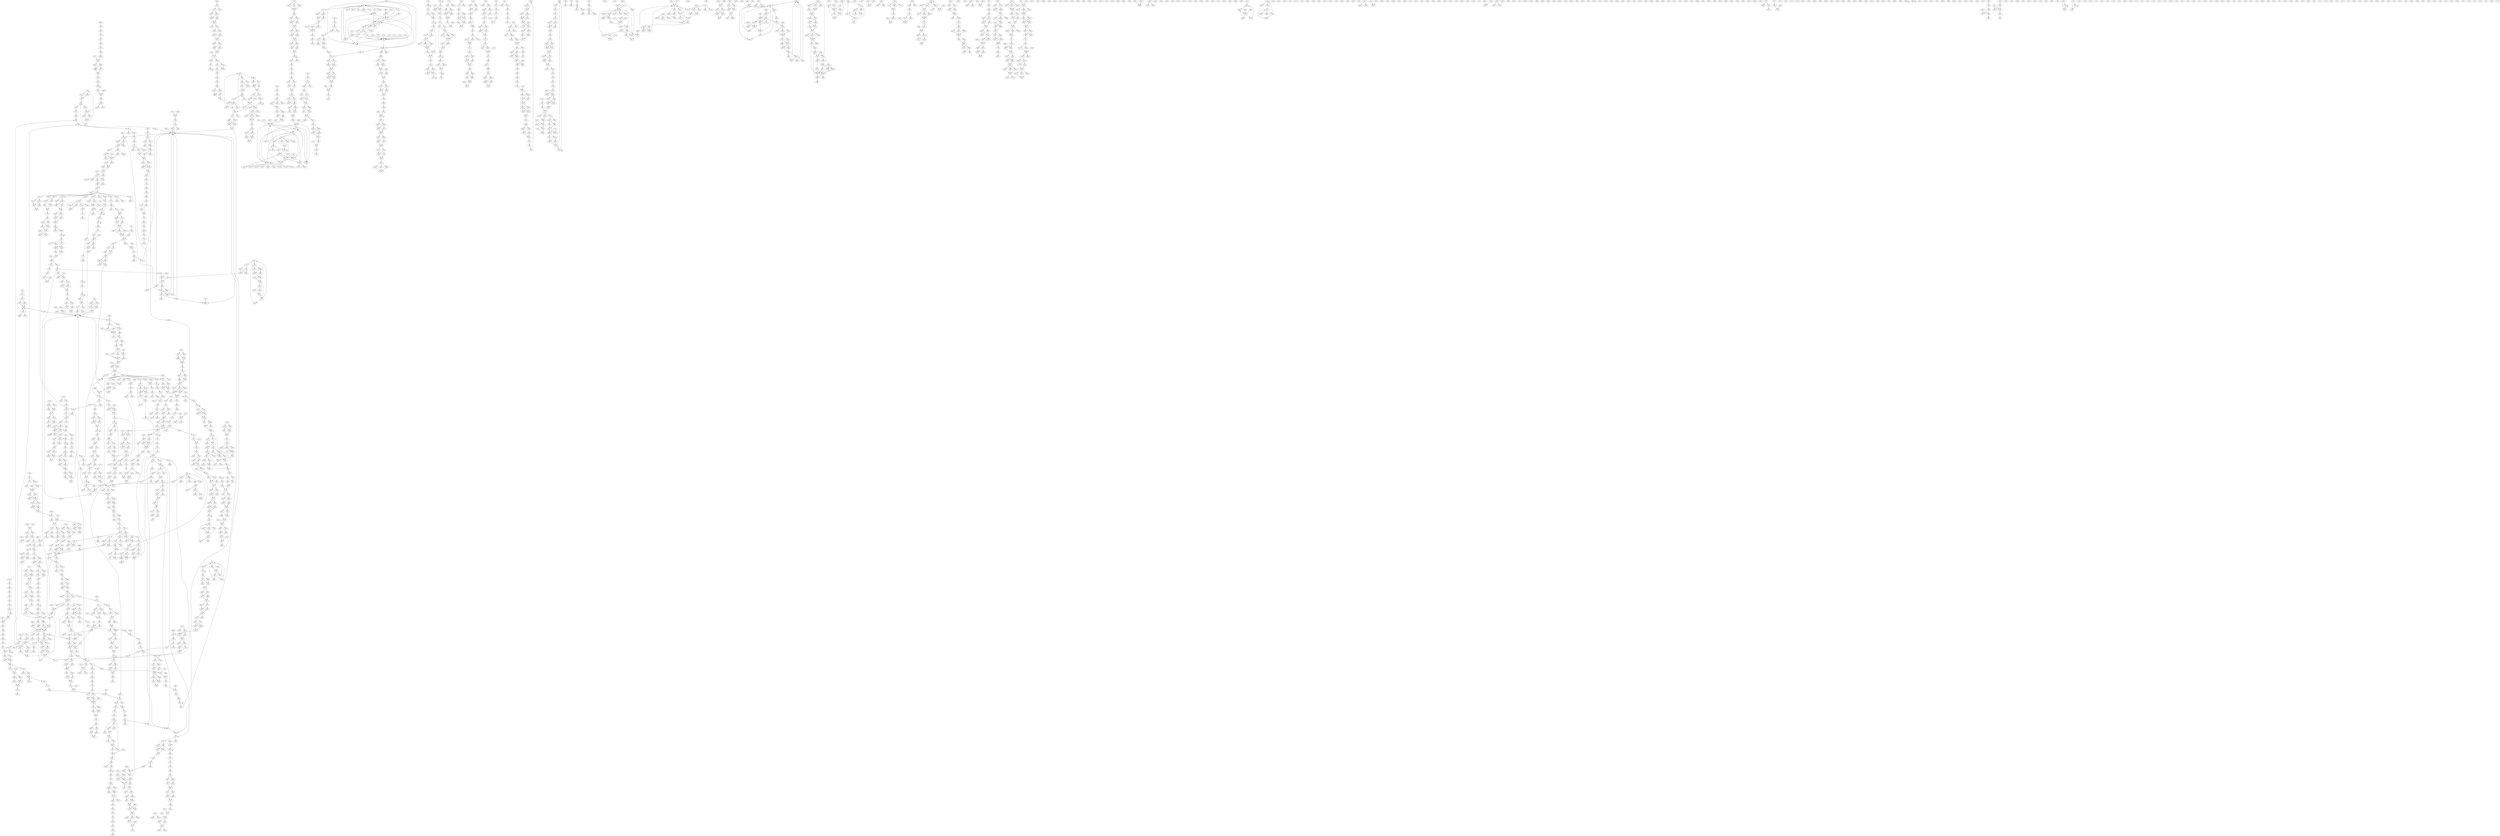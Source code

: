digraph adj {
graph [k=96]
edge [d=-95]
"19+" [l=1531 C=51691]
"19-" [l=1531 C=51691]
"29+" [l=4972 C=167569]
"29-" [l=4972 C=167569]
"34+" [l=6998 C=249310]
"34-" [l=6998 C=249310]
"59+" [l=196 C=10355]
"59-" [l=196 C=10355]
"60+" [l=96 C=255]
"60-" [l=96 C=255]
"61+" [l=96 C=255]
"61-" [l=96 C=255]
"85+" [l=183 C=1689]
"85-" [l=183 C=1689]
"109+" [l=2943 C=109957]
"109-" [l=2943 C=109957]
"119+" [l=182 C=3703]
"119-" [l=182 C=3703]
"127+" [l=5741 C=192579]
"127-" [l=5741 C=192579]
"135+" [l=1255 C=40230]
"135-" [l=1255 C=40230]
"142+" [l=240 C=34762]
"142-" [l=240 C=34762]
"144+" [l=634 C=21269]
"144-" [l=634 C=21269]
"145+" [l=162 C=15677]
"145-" [l=162 C=15677]
"164+" [l=191 C=550]
"164-" [l=191 C=550]
"169+" [l=1768 C=68998]
"169-" [l=1768 C=68998]
"173+" [l=4799 C=170761]
"173-" [l=4799 C=170761]
"190+" [l=4459 C=163536]
"190-" [l=4459 C=163536]
"226+" [l=8005 C=273929]
"226-" [l=8005 C=273929]
"277+" [l=1432 C=45366]
"277-" [l=1432 C=45366]
"278+" [l=2910 C=115813]
"278-" [l=2910 C=115813]
"314+" [l=1691 C=56907]
"314-" [l=1691 C=56907]
"319+" [l=132 C=9383]
"319-" [l=132 C=9383]
"330+" [l=2672 C=104762]
"330-" [l=2672 C=104762]
"338+" [l=623 C=18986]
"338-" [l=623 C=18986]
"347+" [l=4564 C=158845]
"347-" [l=4564 C=158845]
"353+" [l=349 C=20973]
"353-" [l=349 C=20973]
"362+" [l=197 C=24576]
"362-" [l=197 C=24576]
"363+" [l=107 C=3060]
"363-" [l=107 C=3060]
"364+" [l=162 C=15839]
"364-" [l=162 C=15839]
"375+" [l=5423 C=189241]
"375-" [l=5423 C=189241]
"379+" [l=5998 C=224713]
"379-" [l=5998 C=224713]
"425+" [l=1043 C=34633]
"425-" [l=1043 C=34633]
"427+" [l=464 C=27913]
"427-" [l=464 C=27913]
"485+" [l=308 C=9021]
"485-" [l=308 C=9021]
"500+" [l=156 C=15552]
"500-" [l=156 C=15552]
"520+" [l=3250 C=123088]
"520-" [l=3250 C=123088]
"522+" [l=8534 C=305802]
"522-" [l=8534 C=305802]
"529+" [l=191 C=3652]
"529-" [l=191 C=3652]
"534+" [l=5902 C=224344]
"534-" [l=5902 C=224344]
"540+" [l=1375 C=47057]
"540-" [l=1375 C=47057]
"541+" [l=971 C=30320]
"541-" [l=971 C=30320]
"590+" [l=3183 C=128826]
"590-" [l=3183 C=128826]
"611+" [l=317 C=7492]
"611-" [l=317 C=7492]
"613+" [l=2654 C=102750]
"613-" [l=2654 C=102750]
"630+" [l=2370 C=84593]
"630-" [l=2370 C=84593]
"632+" [l=3156 C=108231]
"632-" [l=3156 C=108231]
"653+" [l=873 C=29646]
"653-" [l=873 C=29646]
"668+" [l=1275 C=42230]
"668-" [l=1275 C=42230]
"671+" [l=674 C=20389]
"671-" [l=674 C=20389]
"698+" [l=1082 C=38397]
"698-" [l=1082 C=38397]
"707+" [l=1150 C=30446]
"707-" [l=1150 C=30446]
"734+" [l=2272 C=79132]
"734-" [l=2272 C=79132]
"745+" [l=1762 C=59976]
"745-" [l=1762 C=59976]
"790+" [l=156 C=15555]
"790-" [l=156 C=15555]
"801+" [l=6702 C=250742]
"801-" [l=6702 C=250742]
"806+" [l=349 C=9611]
"806-" [l=349 C=9611]
"808+" [l=206 C=9959]
"808-" [l=206 C=9959]
"811+" [l=6192 C=239407]
"811-" [l=6192 C=239407]
"827+" [l=2987 C=106760]
"827-" [l=2987 C=106760]
"833+" [l=1830 C=71925]
"833-" [l=1830 C=71925]
"865+" [l=153 C=4219]
"865-" [l=153 C=4219]
"876+" [l=1166 C=83143]
"876-" [l=1166 C=83143]
"885+" [l=2063 C=82602]
"885-" [l=2063 C=82602]
"888+" [l=155 C=3533]
"888-" [l=155 C=3533]
"912+" [l=167 C=2783]
"912-" [l=167 C=2783]
"925+" [l=191 C=599]
"925-" [l=191 C=599]
"927+" [l=139 C=1374]
"927-" [l=139 C=1374]
"943+" [l=596 C=14867]
"943-" [l=596 C=14867]
"966+" [l=443 C=29472]
"966-" [l=443 C=29472]
"1000+" [l=1814 C=59996]
"1000-" [l=1814 C=59996]
"1007+" [l=135 C=8313]
"1007-" [l=135 C=8313]
"1010+" [l=197 C=21271]
"1010-" [l=197 C=21271]
"1011+" [l=139 C=10942]
"1011-" [l=139 C=10942]
"1012+" [l=120 C=6375]
"1012-" [l=120 C=6375]
"1013+" [l=167 C=18202]
"1013-" [l=167 C=18202]
"1034+" [l=186 C=3327]
"1034-" [l=186 C=3327]
"1036+" [l=186 C=3148]
"1036-" [l=186 C=3148]
"1045+" [l=154 C=4170]
"1045-" [l=154 C=4170]
"1064+" [l=159 C=16320]
"1064-" [l=159 C=16320]
"1066+" [l=494 C=19280]
"1066-" [l=494 C=19280]
"1072+" [l=923 C=66150]
"1072-" [l=923 C=66150]
"1105+" [l=2188 C=80741]
"1105-" [l=2188 C=80741]
"1121+" [l=1631 C=55208]
"1121-" [l=1631 C=55208]
"1122+" [l=2522 C=90132]
"1122-" [l=2522 C=90132]
"1136+" [l=190 C=3561]
"1136-" [l=190 C=3561]
"1138+" [l=1484 C=52236]
"1138-" [l=1484 C=52236]
"1139+" [l=599 C=18037]
"1139-" [l=599 C=18037]
"1146+" [l=152 C=3302]
"1146-" [l=152 C=3302]
"1166+" [l=147 C=2314]
"1166-" [l=147 C=2314]
"1167+" [l=191 C=405]
"1167-" [l=191 C=405]
"1170+" [l=1526 C=109014]
"1170-" [l=1526 C=109014]
"1181+" [l=1024 C=26408]
"1181-" [l=1024 C=26408]
"1197+" [l=2715 C=70739]
"1197-" [l=2715 C=70739]
"1205+" [l=170 C=4706]
"1205-" [l=170 C=4706]
"1207+" [l=896 C=68409]
"1207-" [l=896 C=68409]
"1218+" [l=2026 C=78866]
"1218-" [l=2026 C=78866]
"1232+" [l=191 C=23756]
"1232-" [l=191 C=23756]
"1254+" [l=919 C=22947]
"1254-" [l=919 C=22947]
"1258+" [l=1543 C=55866]
"1258-" [l=1543 C=55866]
"1273+" [l=160 C=3194]
"1273-" [l=160 C=3194]
"1289+" [l=1589 C=50251]
"1289-" [l=1589 C=50251]
"1304+" [l=1251 C=37843]
"1304-" [l=1251 C=37843]
"1354+" [l=710 C=21055]
"1354-" [l=710 C=21055]
"1380+" [l=418 C=14138]
"1380-" [l=418 C=14138]
"1429+" [l=2152 C=83730]
"1429-" [l=2152 C=83730]
"1435+" [l=3188 C=75072]
"1435-" [l=3188 C=75072]
"1451+" [l=2032 C=73255]
"1451-" [l=2032 C=73255]
"1455+" [l=137 C=3554]
"1455-" [l=137 C=3554]
"1456+" [l=427 C=4741]
"1456-" [l=427 C=4741]
"1488+" [l=1758 C=53756]
"1488-" [l=1758 C=53756]
"1495+" [l=117 C=5610]
"1495-" [l=117 C=5610]
"1500+" [l=616 C=36653]
"1500-" [l=616 C=36653]
"1515+" [l=471 C=5297]
"1515-" [l=471 C=5297]
"1533+" [l=961 C=31965]
"1533-" [l=961 C=31965]
"1594+" [l=153 C=2167]
"1594-" [l=153 C=2167]
"1612+" [l=153 C=4944]
"1612-" [l=153 C=4944]
"1638+" [l=4456 C=153350]
"1638-" [l=4456 C=153350]
"1641+" [l=190 C=3325]
"1641-" [l=190 C=3325]
"1646+" [l=168 C=3183]
"1646-" [l=168 C=3183]
"1671+" [l=568 C=17707]
"1671-" [l=568 C=17707]
"1688+" [l=328 C=9161]
"1688-" [l=328 C=9161]
"1693+" [l=3472 C=134254]
"1693-" [l=3472 C=134254]
"1696+" [l=187 C=672]
"1696-" [l=187 C=672]
"1704+" [l=144 C=1969]
"1704-" [l=144 C=1969]
"1706+" [l=144 C=1736]
"1706-" [l=144 C=1736]
"1717+" [l=146 C=1560]
"1717-" [l=146 C=1560]
"1719+" [l=146 C=2543]
"1719-" [l=146 C=2543]
"1734+" [l=3044 C=113040]
"1734-" [l=3044 C=113040]
"1757+" [l=96 C=189]
"1757-" [l=96 C=189]
"1767+" [l=239 C=1581]
"1767-" [l=239 C=1581]
"1768+" [l=298 C=1165]
"1768-" [l=298 C=1165]
"1769+" [l=161 C=1712]
"1769-" [l=161 C=1712]
"1822+" [l=191 C=662]
"1822-" [l=191 C=662]
"1823+" [l=200 C=2923]
"1823-" [l=200 C=2923]
"1836+" [l=2242 C=80132]
"1836-" [l=2242 C=80132]
"1850+" [l=1920 C=68454]
"1850-" [l=1920 C=68454]
"1858+" [l=217 C=739]
"1858-" [l=217 C=739]
"1901+" [l=152 C=2031]
"1901-" [l=152 C=2031]
"1906+" [l=299 C=3178]
"1906-" [l=299 C=3178]
"1908+" [l=124 C=2231]
"1908-" [l=124 C=2231]
"1909+" [l=844 C=29784]
"1909-" [l=844 C=29784]
"1954+" [l=225 C=5467]
"1954-" [l=225 C=5467]
"1968+" [l=191 C=302]
"1968-" [l=191 C=302]
"1971+" [l=180 C=3019]
"1971-" [l=180 C=3019]
"1973+" [l=180 C=2896]
"1973-" [l=180 C=2896]
"1979+" [l=819 C=29745]
"1979-" [l=819 C=29745]
"1983+" [l=139 C=5200]
"1983-" [l=139 C=5200]
"1986+" [l=176 C=2721]
"1986-" [l=176 C=2721]
"1987+" [l=639 C=21231]
"1987-" [l=639 C=21231]
"1995+" [l=171 C=2738]
"1995-" [l=171 C=2738]
"1996+" [l=218 C=5785]
"1996-" [l=218 C=5785]
"2018+" [l=182 C=3908]
"2018-" [l=182 C=3908]
"2034+" [l=655 C=13071]
"2034-" [l=655 C=13071]
"2054+" [l=123 C=7140]
"2054-" [l=123 C=7140]
"2055+" [l=140 C=234]
"2055-" [l=140 C=234]
"2056+" [l=191 C=2637]
"2056-" [l=191 C=2637]
"2085+" [l=1488 C=30487]
"2085-" [l=1488 C=30487]
"2088+" [l=218 C=1123]
"2088-" [l=218 C=1123]
"2107+" [l=190 C=4067]
"2107-" [l=190 C=4067]
"2154+" [l=191 C=3257]
"2154-" [l=191 C=3257]
"2193+" [l=344 C=17936]
"2193-" [l=344 C=17936]
"2209+" [l=2794 C=103262]
"2209-" [l=2794 C=103262]
"2230+" [l=154 C=2607]
"2230-" [l=154 C=2607]
"2241+" [l=546 C=28174]
"2241-" [l=546 C=28174]
"2245+" [l=840 C=26638]
"2245-" [l=840 C=26638]
"2248+" [l=1773 C=31499]
"2248-" [l=1773 C=31499]
"2254+" [l=171 C=4254]
"2254-" [l=171 C=4254]
"2266+" [l=188 C=2472]
"2266-" [l=188 C=2472]
"2268+" [l=191 C=1951]
"2268-" [l=191 C=1951]
"2291+" [l=141 C=3630]
"2291-" [l=141 C=3630]
"2293+" [l=175 C=877]
"2293-" [l=175 C=877]
"2294+" [l=445 C=14244]
"2294-" [l=445 C=14244]
"2308+" [l=171 C=5681]
"2308-" [l=171 C=5681]
"2327+" [l=359 C=4941]
"2327-" [l=359 C=4941]
"2335+" [l=191 C=4487]
"2335-" [l=191 C=4487]
"2356+" [l=139 C=5522]
"2356-" [l=139 C=5522]
"2368+" [l=342 C=15082]
"2368-" [l=342 C=15082]
"2369+" [l=223 C=5090]
"2369-" [l=223 C=5090]
"2380+" [l=141 C=11690]
"2380-" [l=141 C=11690]
"2384+" [l=111 C=1007]
"2384-" [l=111 C=1007]
"2386+" [l=740 C=23153]
"2386-" [l=740 C=23153]
"2390+" [l=191 C=3938]
"2390-" [l=191 C=3938]
"2415+" [l=191 C=9790]
"2415-" [l=191 C=9790]
"2425+" [l=152 C=1978]
"2425-" [l=152 C=1978]
"2450+" [l=110 C=512]
"2450-" [l=110 C=512]
"2456+" [l=233 C=8788]
"2456-" [l=233 C=8788]
"2469+" [l=232 C=1324]
"2469-" [l=232 C=1324]
"2496+" [l=191 C=3156]
"2496-" [l=191 C=3156]
"2498+" [l=137 C=1423]
"2498-" [l=137 C=1423]
"2505+" [l=180 C=3453]
"2505-" [l=180 C=3453]
"2506+" [l=142 C=2595]
"2506-" [l=142 C=2595]
"2508+" [l=112 C=938]
"2508-" [l=112 C=938]
"2513+" [l=167 C=2264]
"2513-" [l=167 C=2264]
"2520+" [l=191 C=962]
"2520-" [l=191 C=962]
"2522+" [l=191 C=3082]
"2522-" [l=191 C=3082]
"2533+" [l=308 C=9114]
"2533-" [l=308 C=9114]
"2561+" [l=124 C=1185]
"2561-" [l=124 C=1185]
"2587+" [l=534 C=17578]
"2587-" [l=534 C=17578]
"2589+" [l=191 C=444]
"2589-" [l=191 C=444]
"2592+" [l=202 C=8962]
"2592-" [l=202 C=8962]
"2594+" [l=615 C=9859]
"2594-" [l=615 C=9859]
"2606+" [l=200 C=426]
"2606-" [l=200 C=426]
"2616+" [l=2885 C=92563]
"2616-" [l=2885 C=92563]
"2626+" [l=166 C=1968]
"2626-" [l=166 C=1968]
"2634+" [l=191 C=211]
"2634-" [l=191 C=211]
"2640+" [l=495 C=4797]
"2640-" [l=495 C=4797]
"2641+" [l=162 C=1817]
"2641-" [l=162 C=1817]
"2645+" [l=316 C=8258]
"2645-" [l=316 C=8258]
"2664+" [l=246 C=10070]
"2664-" [l=246 C=10070]
"2707+" [l=110 C=1647]
"2707-" [l=110 C=1647]
"2715+" [l=575 C=36191]
"2715-" [l=575 C=36191]
"2717+" [l=125 C=846]
"2717-" [l=125 C=846]
"2718+" [l=158 C=3190]
"2718-" [l=158 C=3190]
"2726+" [l=191 C=3798]
"2726-" [l=191 C=3798]
"2742+" [l=146 C=8403]
"2742-" [l=146 C=8403]
"2743+" [l=191 C=3510]
"2743-" [l=191 C=3510]
"2760+" [l=475 C=11664]
"2760-" [l=475 C=11664]
"2771+" [l=191 C=5759]
"2771-" [l=191 C=5759]
"2781+" [l=177 C=3934]
"2781-" [l=177 C=3934]
"2782+" [l=191 C=892]
"2782-" [l=191 C=892]
"2802+" [l=160 C=2204]
"2802-" [l=160 C=2204]
"2806+" [l=191 C=2912]
"2806-" [l=191 C=2912]
"2819+" [l=148 C=1807]
"2819-" [l=148 C=1807]
"2831+" [l=115 C=611]
"2831-" [l=115 C=611]
"2833+" [l=177 C=3630]
"2833-" [l=177 C=3630]
"2837+" [l=326 C=8404]
"2837-" [l=326 C=8404]
"2870+" [l=176 C=3288]
"2870-" [l=176 C=3288]
"2873+" [l=191 C=618]
"2873-" [l=191 C=618]
"2877+" [l=130 C=2279]
"2877-" [l=130 C=2279]
"2878+" [l=143 C=1612]
"2878-" [l=143 C=1612]
"2893+" [l=191 C=3270]
"2893-" [l=191 C=3270]
"2909+" [l=178 C=2321]
"2909-" [l=178 C=2321]
"2937+" [l=927 C=8962]
"2937-" [l=927 C=8962]
"2951+" [l=188 C=3459]
"2951-" [l=188 C=3459]
"2975+" [l=108 C=373]
"2975-" [l=108 C=373]
"2986+" [l=191 C=386]
"2986-" [l=191 C=386]
"2990+" [l=419 C=13028]
"2990-" [l=419 C=13028]
"2995+" [l=191 C=2466]
"2995-" [l=191 C=2466]
"3017+" [l=406 C=24988]
"3017-" [l=406 C=24988]
"3020+" [l=149 C=3603]
"3020-" [l=149 C=3603]
"3026+" [l=191 C=3434]
"3026-" [l=191 C=3434]
"3031+" [l=194 C=2218]
"3031-" [l=194 C=2218]
"3032+" [l=191 C=2850]
"3032-" [l=191 C=2850]
"3034+" [l=146 C=4348]
"3034-" [l=146 C=4348]
"3042+" [l=844 C=25723]
"3042-" [l=844 C=25723]
"3056+" [l=191 C=689]
"3056-" [l=191 C=689]
"3060+" [l=445 C=15461]
"3060-" [l=445 C=15461]
"3066+" [l=191 C=557]
"3066-" [l=191 C=557]
"3067+" [l=496 C=13195]
"3067-" [l=496 C=13195]
"3097+" [l=140 C=1619]
"3097-" [l=140 C=1619]
"3139+" [l=227 C=5286]
"3139-" [l=227 C=5286]
"3164+" [l=139 C=1261]
"3164-" [l=139 C=1261]
"3165+" [l=190 C=2370]
"3165-" [l=190 C=2370]
"3190+" [l=155 C=276]
"3190-" [l=155 C=276]
"3191+" [l=191 C=396]
"3191-" [l=191 C=396]
"3200+" [l=191 C=2794]
"3200-" [l=191 C=2794]
"3214+" [l=145 C=3008]
"3214-" [l=145 C=3008]
"3248+" [l=155 C=2461]
"3248-" [l=155 C=2461]
"3251+" [l=191 C=3375]
"3251-" [l=191 C=3375]
"3267+" [l=161 C=1939]
"3267-" [l=161 C=1939]
"3271+" [l=125 C=1559]
"3271-" [l=125 C=1559]
"3285+" [l=544 C=3124]
"3285-" [l=544 C=3124]
"3290+" [l=178 C=2570]
"3290-" [l=178 C=2570]
"3298+" [l=191 C=284]
"3298-" [l=191 C=284]
"3306+" [l=502 C=14406]
"3306-" [l=502 C=14406]
"3309+" [l=152 C=3303]
"3309-" [l=152 C=3303]
"3317+" [l=150 C=9878]
"3317-" [l=150 C=9878]
"3324+" [l=194 C=665]
"3324-" [l=194 C=665]
"3328+" [l=221 C=5719]
"3328-" [l=221 C=5719]
"3341+" [l=176 C=3029]
"3341-" [l=176 C=3029]
"3344+" [l=554 C=10669]
"3344-" [l=554 C=10669]
"3356+" [l=191 C=5252]
"3356-" [l=191 C=5252]
"3389+" [l=97 C=63]
"3389-" [l=97 C=63]
"3391+" [l=182 C=839]
"3391-" [l=182 C=839]
"3394+" [l=145 C=2462]
"3394-" [l=145 C=2462]
"3400+" [l=335 C=2833]
"3400-" [l=335 C=2833]
"3419+" [l=191 C=3238]
"3419-" [l=191 C=3238]
"3426+" [l=199 C=4989]
"3426-" [l=199 C=4989]
"3430+" [l=190 C=2909]
"3430-" [l=190 C=2909]
"3444+" [l=146 C=1393]
"3444-" [l=146 C=1393]
"3445+" [l=151 C=1282]
"3445-" [l=151 C=1282]
"3447+" [l=143 C=1798]
"3447-" [l=143 C=1798]
"3448+" [l=130 C=3244]
"3448-" [l=130 C=3244]
"3468+" [l=178 C=3592]
"3468-" [l=178 C=3592]
"3482+" [l=231 C=781]
"3482-" [l=231 C=781]
"3484+" [l=120 C=6375]
"3484-" [l=120 C=6375]
"3493+" [l=191 C=1605]
"3493-" [l=191 C=1605]
"3494+" [l=165 C=3351]
"3494-" [l=165 C=3351]
"3514+" [l=121 C=1215]
"3514-" [l=121 C=1215]
"3529+" [l=179 C=2791]
"3529-" [l=179 C=2791]
"3538+" [l=179 C=2382]
"3538-" [l=179 C=2382]
"3567+" [l=190 C=4189]
"3567-" [l=190 C=4189]
"3580+" [l=187 C=3558]
"3580-" [l=187 C=3558]
"3588+" [l=385 C=1603]
"3588-" [l=385 C=1603]
"3596+" [l=191 C=1816]
"3596-" [l=191 C=1816]
"3613+" [l=170 C=3195]
"3613-" [l=170 C=3195]
"3617+" [l=149 C=10710]
"3617-" [l=149 C=10710]
"3619+" [l=175 C=2929]
"3619-" [l=175 C=2929]
"3642+" [l=180 C=2784]
"3642-" [l=180 C=2784]
"3663+" [l=121 C=538]
"3663-" [l=121 C=538]
"3665+" [l=191 C=2135]
"3665-" [l=191 C=2135]
"3666+" [l=180 C=1094]
"3666-" [l=180 C=1094]
"3675+" [l=183 C=2920]
"3675-" [l=183 C=2920]
"3676+" [l=326 C=1391]
"3676-" [l=326 C=1391]
"3681+" [l=189 C=620]
"3681-" [l=189 C=620]
"3682+" [l=191 C=854]
"3682-" [l=191 C=854]
"3689+" [l=139 C=1385]
"3689-" [l=139 C=1385]
"3693+" [l=182 C=3113]
"3693-" [l=182 C=3113]
"3695+" [l=182 C=2919]
"3695-" [l=182 C=2919]
"3697+" [l=370 C=8436]
"3697-" [l=370 C=8436]
"3712+" [l=191 C=3246]
"3712-" [l=191 C=3246]
"3715+" [l=167 C=1849]
"3715-" [l=167 C=1849]
"3734+" [l=191 C=955]
"3734-" [l=191 C=955]
"3742+" [l=185 C=3518]
"3742-" [l=185 C=3518]
"3746+" [l=154 C=8622]
"3746-" [l=154 C=8622]
"3756+" [l=182 C=2083]
"3756-" [l=182 C=2083]
"3764+" [l=162 C=1883]
"3764-" [l=162 C=1883]
"3765+" [l=191 C=816]
"3765-" [l=191 C=816]
"3769+" [l=128 C=432]
"3769-" [l=128 C=432]
"3796+" [l=881 C=11939]
"3796-" [l=881 C=11939]
"3815+" [l=187 C=3503]
"3815-" [l=187 C=3503]
"3823+" [l=251 C=1245]
"3823-" [l=251 C=1245]
"3826+" [l=295 C=933]
"3826-" [l=295 C=933]
"3846+" [l=177 C=3164]
"3846-" [l=177 C=3164]
"3850+" [l=153 C=2280]
"3850-" [l=153 C=2280]
"3859+" [l=172 C=2162]
"3859-" [l=172 C=2162]
"3869+" [l=131 C=4323]
"3869-" [l=131 C=4323]
"3893+" [l=191 C=436]
"3893-" [l=191 C=436]
"3894+" [l=244 C=5255]
"3894-" [l=244 C=5255]
"3901+" [l=162 C=2357]
"3901-" [l=162 C=2357]
"3909+" [l=166 C=524]
"3909-" [l=166 C=524]
"3919+" [l=269 C=4376]
"3919-" [l=269 C=4376]
"3943+" [l=150 C=1787]
"3943-" [l=150 C=1787]
"3955+" [l=124 C=1034]
"3955-" [l=124 C=1034]
"3968+" [l=185 C=4536]
"3968-" [l=185 C=4536]
"3971+" [l=135 C=1762]
"3971-" [l=135 C=1762]
"3977+" [l=190 C=3902]
"3977-" [l=190 C=3902]
"3983+" [l=155 C=3126]
"3983-" [l=155 C=3126]
"3984+" [l=191 C=2703]
"3984-" [l=191 C=2703]
"3995+" [l=185 C=3861]
"3995-" [l=185 C=3861]
"4004+" [l=124 C=912]
"4004-" [l=124 C=912]
"4014+" [l=141 C=3641]
"4014-" [l=141 C=3641]
"4018+" [l=134 C=2241]
"4018-" [l=134 C=2241]
"4024+" [l=150 C=1686]
"4024-" [l=150 C=1686]
"4027+" [l=189 C=3299]
"4027-" [l=189 C=3299]
"4035+" [l=187 C=2338]
"4035-" [l=187 C=2338]
"4043+" [l=175 C=2583]
"4043-" [l=175 C=2583]
"4052+" [l=270 C=4472]
"4052-" [l=270 C=4472]
"4054+" [l=190 C=3050]
"4054-" [l=190 C=3050]
"4055+" [l=146 C=1401]
"4055-" [l=146 C=1401]
"4058+" [l=185 C=3728]
"4058-" [l=185 C=3728]
"4065+" [l=371 C=3393]
"4065-" [l=371 C=3393]
"4091+" [l=140 C=1412]
"4091-" [l=140 C=1412]
"4093+" [l=119 C=867]
"4093-" [l=119 C=867]
"4096+" [l=190 C=3315]
"4096-" [l=190 C=3315]
"4099+" [l=112 C=336]
"4099-" [l=112 C=336]
"4101+" [l=191 C=840]
"4101-" [l=191 C=840]
"4102+" [l=376 C=10467]
"4102-" [l=376 C=10467]
"4107+" [l=109 C=607]
"4107-" [l=109 C=607]
"4112+" [l=191 C=428]
"4112-" [l=191 C=428]
"4117+" [l=152 C=1925]
"4117-" [l=152 C=1925]
"4124+" [l=140 C=1832]
"4124-" [l=140 C=1832]
"4128+" [l=128 C=1881]
"4128-" [l=128 C=1881]
"4129+" [l=197 C=3487]
"4129-" [l=197 C=3487]
"4132+" [l=176 C=658]
"4132-" [l=176 C=658]
"4133+" [l=151 C=1415]
"4133-" [l=151 C=1415]
"4153+" [l=137 C=3674]
"4153-" [l=137 C=3674]
"4154+" [l=147 C=1726]
"4154-" [l=147 C=1726]
"4168+" [l=150 C=1649]
"4168-" [l=150 C=1649]
"4169+" [l=162 C=1944]
"4169-" [l=162 C=1944]
"4194+" [l=135 C=1095]
"4194-" [l=135 C=1095]
"4195+" [l=130 C=1665]
"4195-" [l=130 C=1665]
"4202+" [l=183 C=374]
"4202-" [l=183 C=374]
"4205+" [l=222 C=545]
"4205-" [l=222 C=545]
"4212+" [l=150 C=1853]
"4212-" [l=150 C=1853]
"4219+" [l=147 C=1733]
"4219-" [l=147 C=1733]
"4234+" [l=697 C=18371]
"4234-" [l=697 C=18371]
"4242+" [l=146 C=1445]
"4242-" [l=146 C=1445]
"4244+" [l=147 C=2374]
"4244-" [l=147 C=2374]
"4245+" [l=195 C=3861]
"4245-" [l=195 C=3861]
"4246+" [l=191 C=3904]
"4246-" [l=191 C=3904]
"4252+" [l=189 C=9625]
"4252-" [l=189 C=9625]
"4265+" [l=265 C=838]
"4265-" [l=265 C=838]
"4272+" [l=167 C=1475]
"4272-" [l=167 C=1475]
"4275+" [l=191 C=1650]
"4275-" [l=191 C=1650]
"4276+" [l=116 C=76]
"4276-" [l=116 C=76]
"4278+" [l=181 C=3915]
"4278-" [l=181 C=3915]
"4298+" [l=188 C=3503]
"4298-" [l=188 C=3503]
"4319+" [l=121 C=1055]
"4319-" [l=121 C=1055]
"4332+" [l=191 C=703]
"4332-" [l=191 C=703]
"4340+" [l=191 C=370]
"4340-" [l=191 C=370]
"4343+" [l=191 C=3275]
"4343-" [l=191 C=3275]
"4346+" [l=146 C=344]
"4346-" [l=146 C=344]
"4357+" [l=251 C=4631]
"4357-" [l=251 C=4631]
"4361+" [l=330 C=8079]
"4361-" [l=330 C=8079]
"4379+" [l=346 C=1632]
"4379-" [l=346 C=1632]
"4381+" [l=175 C=2221]
"4381-" [l=175 C=2221]
"4383+" [l=191 C=2956]
"4383-" [l=191 C=2956]
"4402+" [l=191 C=479]
"4402-" [l=191 C=479]
"4413+" [l=582 C=2291]
"4413-" [l=582 C=2291]
"4420+" [l=162 C=899]
"4420-" [l=162 C=899]
"4422+" [l=128 C=678]
"4422-" [l=128 C=678]
"4428+" [l=273 C=4224]
"4428-" [l=273 C=4224]
"4431+" [l=191 C=3306]
"4431-" [l=191 C=3306]
"4434+" [l=184 C=631]
"4434-" [l=184 C=631]
"4435+" [l=191 C=4452]
"4435-" [l=191 C=4452]
"4439+" [l=166 C=2491]
"4439-" [l=166 C=2491]
"4457+" [l=124 C=746]
"4457-" [l=124 C=746]
"4459+" [l=183 C=2847]
"4459-" [l=183 C=2847]
"4461+" [l=185 C=2351]
"4461-" [l=185 C=2351]
"4471+" [l=191 C=554]
"4471-" [l=191 C=554]
"4478+" [l=187 C=2720]
"4478-" [l=187 C=2720]
"4484+" [l=115 C=462]
"4484-" [l=115 C=462]
"4488+" [l=191 C=864]
"4488-" [l=191 C=864]
"4500+" [l=178 C=2978]
"4500-" [l=178 C=2978]
"4509+" [l=170 C=260]
"4509-" [l=170 C=260]
"4510+" [l=179 C=603]
"4510-" [l=179 C=603]
"4517+" [l=161 C=217]
"4517-" [l=161 C=217]
"4526+" [l=151 C=2335]
"4526-" [l=151 C=2335]
"4528+" [l=140 C=1635]
"4528-" [l=140 C=1635]
"4538+" [l=191 C=2119]
"4538-" [l=191 C=2119]
"4541+" [l=191 C=390]
"4541-" [l=191 C=390]
"4542+" [l=121 C=1142]
"4542-" [l=121 C=1142]
"4546+" [l=725 C=5102]
"4546-" [l=725 C=5102]
"4556+" [l=158 C=1447]
"4556-" [l=158 C=1447]
"4558+" [l=451 C=1947]
"4558-" [l=451 C=1947]
"4569+" [l=191 C=1009]
"4569-" [l=191 C=1009]
"4573+" [l=191 C=626]
"4573-" [l=191 C=626]
"4588+" [l=191 C=932]
"4588-" [l=191 C=932]
"4593+" [l=166 C=2747]
"4593-" [l=166 C=2747]
"4605+" [l=191 C=727]
"4605-" [l=191 C=727]
"4607+" [l=182 C=1887]
"4607-" [l=182 C=1887]
"4610+" [l=191 C=449]
"4610-" [l=191 C=449]
"4620+" [l=193 C=8302]
"4620-" [l=193 C=8302]
"4633+" [l=139 C=909]
"4633-" [l=139 C=909]
"4638+" [l=147 C=2592]
"4638-" [l=147 C=2592]
"4646+" [l=175 C=2916]
"4646-" [l=175 C=2916]
"4649+" [l=182 C=1908]
"4649-" [l=182 C=1908]
"4650+" [l=191 C=651]
"4650-" [l=191 C=651]
"4656+" [l=99 C=242]
"4656-" [l=99 C=242]
"4660+" [l=100 C=206]
"4660-" [l=100 C=206]
"4661+" [l=101 C=286]
"4661-" [l=101 C=286]
"4666+" [l=191 C=615]
"4666-" [l=191 C=615]
"4668+" [l=192 C=5409]
"4668-" [l=192 C=5409]
"4678+" [l=121 C=756]
"4678-" [l=121 C=756]
"4694+" [l=109 C=331]
"4694-" [l=109 C=331]
"4712+" [l=191 C=260]
"4712-" [l=191 C=260]
"4732+" [l=145 C=1132]
"4732-" [l=145 C=1132]
"4735+" [l=467 C=2147]
"4735-" [l=467 C=2147]
"4736+" [l=121 C=1095]
"4736-" [l=121 C=1095]
"4737+" [l=191 C=369]
"4737-" [l=191 C=369]
"4738+" [l=191 C=500]
"4738-" [l=191 C=500]
"4743+" [l=362 C=1135]
"4743-" [l=362 C=1135]
"4747+" [l=137 C=269]
"4747-" [l=137 C=269]
"4763+" [l=191 C=745]
"4763-" [l=191 C=745]
"4768+" [l=130 C=856]
"4768-" [l=130 C=856]
"4775+" [l=182 C=459]
"4775-" [l=182 C=459]
"4783+" [l=108 C=482]
"4783-" [l=108 C=482]
"4786+" [l=191 C=2155]
"4786-" [l=191 C=2155]
"4790+" [l=166 C=361]
"4790-" [l=166 C=361]
"4808+" [l=191 C=1739]
"4808-" [l=191 C=1739]
"4818+" [l=191 C=438]
"4818-" [l=191 C=438]
"4821+" [l=158 C=4934]
"4821-" [l=158 C=4934]
"4829+" [l=219 C=825]
"4829-" [l=219 C=825]
"4832+" [l=151 C=581]
"4832-" [l=151 C=581]
"4842+" [l=161 C=1933]
"4842-" [l=161 C=1933]
"4848+" [l=188 C=777]
"4848-" [l=188 C=777]
"4861+" [l=191 C=521]
"4861-" [l=191 C=521]
"4871+" [l=191 C=1030]
"4871-" [l=191 C=1030]
"4886+" [l=156 C=1925]
"4886-" [l=156 C=1925]
"4888+" [l=156 C=2462]
"4888-" [l=156 C=2462]
"4900+" [l=191 C=1184]
"4900-" [l=191 C=1184]
"4903+" [l=191 C=566]
"4903-" [l=191 C=566]
"4907+" [l=151 C=938]
"4907-" [l=151 C=938]
"4915+" [l=191 C=3390]
"4915-" [l=191 C=3390]
"4948+" [l=209 C=549]
"4948-" [l=209 C=549]
"4952+" [l=191 C=2662]
"4952-" [l=191 C=2662]
"4964+" [l=191 C=404]
"4964-" [l=191 C=404]
"4969+" [l=375 C=2478]
"4969-" [l=375 C=2478]
"4974+" [l=187 C=3377]
"4974-" [l=187 C=3377]
"4976+" [l=191 C=682]
"4976-" [l=191 C=682]
"4978+" [l=175 C=1720]
"4978-" [l=175 C=1720]
"4980+" [l=141 C=2318]
"4980-" [l=141 C=2318]
"4982+" [l=191 C=392]
"4982-" [l=191 C=392]
"4984+" [l=255 C=1511]
"4984-" [l=255 C=1511]
"4989+" [l=313 C=1563]
"4989-" [l=313 C=1563]
"4990+" [l=191 C=2579]
"4990-" [l=191 C=2579]
"4996+" [l=108 C=717]
"4996-" [l=108 C=717]
"5005+" [l=348 C=2625]
"5005-" [l=348 C=2625]
"5012+" [l=191 C=254]
"5012-" [l=191 C=254]
"5014+" [l=254 C=1410]
"5014-" [l=254 C=1410]
"5017+" [l=154 C=1451]
"5017-" [l=154 C=1451]
"5031+" [l=191 C=526]
"5031-" [l=191 C=526]
"5047+" [l=457 C=2983]
"5047-" [l=457 C=2983]
"5070+" [l=191 C=343]
"5070-" [l=191 C=343]
"5090+" [l=191 C=768]
"5090-" [l=191 C=768]
"5092+" [l=274 C=750]
"5092-" [l=274 C=750]
"5094+" [l=184 C=3109]
"5094-" [l=184 C=3109]
"5098+" [l=345 C=2507]
"5098-" [l=345 C=2507]
"5105+" [l=151 C=1784]
"5105-" [l=151 C=1784]
"5107+" [l=468 C=3684]
"5107-" [l=468 C=3684]
"5112+" [l=296 C=910]
"5112-" [l=296 C=910]
"5120+" [l=188 C=3072]
"5120-" [l=188 C=3072]
"5122+" [l=191 C=617]
"5122-" [l=191 C=617]
"5129+" [l=178 C=477]
"5129-" [l=178 C=477]
"5133+" [l=188 C=3509]
"5133-" [l=188 C=3509]
"5136+" [l=191 C=359]
"5136-" [l=191 C=359]
"5140+" [l=179 C=467]
"5140-" [l=179 C=467]
"5154+" [l=136 C=1413]
"5154-" [l=136 C=1413]
"5155+" [l=309 C=1966]
"5155-" [l=309 C=1966]
"5156+" [l=191 C=4052]
"5156-" [l=191 C=4052]
"5162+" [l=361 C=1274]
"5162-" [l=361 C=1274]
"5169+" [l=259 C=1595]
"5169-" [l=259 C=1595]
"5181+" [l=112 C=682]
"5181-" [l=112 C=682]
"5187+" [l=191 C=435]
"5187-" [l=191 C=435]
"5190+" [l=191 C=602]
"5190-" [l=191 C=602]
"5210+" [l=191 C=412]
"5210-" [l=191 C=412]
"5219+" [l=191 C=840]
"5219-" [l=191 C=840]
"5220+" [l=166 C=431]
"5220-" [l=166 C=431]
"5227+" [l=202 C=573]
"5227-" [l=202 C=573]
"5235+" [l=116 C=761]
"5235-" [l=116 C=761]
"5244+" [l=255 C=1394]
"5244-" [l=255 C=1394]
"5246+" [l=191 C=791]
"5246-" [l=191 C=791]
"5262+" [l=99 C=79]
"5262-" [l=99 C=79]
"5266+" [l=128 C=407]
"5266-" [l=128 C=407]
"5282+" [l=191 C=597]
"5282-" [l=191 C=597]
"5287+" [l=212 C=867]
"5287-" [l=212 C=867]
"5294+" [l=191 C=836]
"5294-" [l=191 C=836]
"5301+" [l=109 C=136]
"5301-" [l=109 C=136]
"5303+" [l=97 C=71]
"5303-" [l=97 C=71]
"5305+" [l=191 C=299]
"5305-" [l=191 C=299]
"5314+" [l=155 C=507]
"5314-" [l=155 C=507]
"5316+" [l=126 C=245]
"5316-" [l=126 C=245]
"5322+" [l=191 C=1033]
"5322-" [l=191 C=1033]
"5325+" [l=191 C=1152]
"5325-" [l=191 C=1152]
"5328+" [l=191 C=1312]
"5328-" [l=191 C=1312]
"5341+" [l=389 C=2022]
"5341-" [l=389 C=2022]
"5344+" [l=171 C=251]
"5344-" [l=171 C=251]
"5366+" [l=158 C=509]
"5366-" [l=158 C=509]
"5374+" [l=191 C=1064]
"5374-" [l=191 C=1064]
"5377+" [l=191 C=477]
"5377-" [l=191 C=477]
"5384+" [l=168 C=2464]
"5384-" [l=168 C=2464]
"5393+" [l=409 C=2036]
"5393-" [l=409 C=2036]
"5401+" [l=111 C=978]
"5401-" [l=111 C=978]
"5402+" [l=119 C=831]
"5402-" [l=119 C=831]
"5405+" [l=112 C=977]
"5405-" [l=112 C=977]
"5407+" [l=284 C=1556]
"5407-" [l=284 C=1556]
"5419+" [l=182 C=4013]
"5419-" [l=182 C=4013]
"5425+" [l=248 C=784]
"5425-" [l=248 C=784]
"5427+" [l=191 C=453]
"5427-" [l=191 C=453]
"5441+" [l=191 C=710]
"5441-" [l=191 C=710]
"5444+" [l=191 C=1336]
"5444-" [l=191 C=1336]
"5454+" [l=191 C=375]
"5454-" [l=191 C=375]
"5466+" [l=191 C=532]
"5466-" [l=191 C=532]
"5470+" [l=172 C=486]
"5470-" [l=172 C=486]
"5477+" [l=191 C=383]
"5477-" [l=191 C=383]
"5485+" [l=147 C=1162]
"5485-" [l=147 C=1162]
"5487+" [l=188 C=886]
"5487-" [l=188 C=886]
"5491+" [l=109 C=521]
"5491-" [l=109 C=521]
"5496+" [l=142 C=1257]
"5496-" [l=142 C=1257]
"5503+" [l=191 C=856]
"5503-" [l=191 C=856]
"5505+" [l=528 C=2407]
"5505-" [l=528 C=2407]
"5506+" [l=191 C=320]
"5506-" [l=191 C=320]
"5512+" [l=121 C=398]
"5512-" [l=121 C=398]
"5519+" [l=191 C=1220]
"5519-" [l=191 C=1220]
"5521+" [l=178 C=500]
"5521-" [l=178 C=500]
"5527+" [l=191 C=1320]
"5527-" [l=191 C=1320]
"5530+" [l=101 C=302]
"5530-" [l=101 C=302]
"5532+" [l=323 C=2121]
"5532-" [l=323 C=2121]
"5540+" [l=182 C=321]
"5540-" [l=182 C=321]
"5542+" [l=191 C=375]
"5542-" [l=191 C=375]
"5548+" [l=191 C=1698]
"5548-" [l=191 C=1698]
"5551+" [l=128 C=653]
"5551-" [l=128 C=653]
"5553+" [l=191 C=1131]
"5553-" [l=191 C=1131]
"5555+" [l=191 C=318]
"5555-" [l=191 C=318]
"5559+" [l=191 C=389]
"5559-" [l=191 C=389]
"5564+" [l=139 C=838]
"5564-" [l=139 C=838]
"5576+" [l=194 C=427]
"5576-" [l=194 C=427]
"5580+" [l=191 C=1136]
"5580-" [l=191 C=1136]
"5599+" [l=191 C=349]
"5599-" [l=191 C=349]
"5601+" [l=191 C=524]
"5601-" [l=191 C=524]
"5608+" [l=137 C=1017]
"5608-" [l=137 C=1017]
"5636+" [l=137 C=335]
"5636-" [l=137 C=335]
"5642+" [l=191 C=709]
"5642-" [l=191 C=709]
"5659+" [l=191 C=432]
"5659-" [l=191 C=432]
"5663+" [l=191 C=523]
"5663-" [l=191 C=523]
"5676+" [l=191 C=264]
"5676-" [l=191 C=264]
"5687+" [l=191 C=923]
"5687-" [l=191 C=923]
"5694+" [l=191 C=437]
"5694-" [l=191 C=437]
"5699+" [l=191 C=469]
"5699-" [l=191 C=469]
"5710+" [l=233 C=720]
"5710-" [l=233 C=720]
"5714+" [l=191 C=767]
"5714-" [l=191 C=767]
"5729+" [l=191 C=351]
"5729-" [l=191 C=351]
"5731+" [l=191 C=389]
"5731-" [l=191 C=389]
"5732+" [l=191 C=620]
"5732-" [l=191 C=620]
"5741+" [l=191 C=373]
"5741-" [l=191 C=373]
"5754+" [l=191 C=664]
"5754-" [l=191 C=664]
"5756+" [l=181 C=477]
"5756-" [l=181 C=477]
"5760+" [l=184 C=1366]
"5760-" [l=184 C=1366]
"5762+" [l=191 C=360]
"5762-" [l=191 C=360]
"5788+" [l=195 C=337]
"5788-" [l=195 C=337]
"5797+" [l=178 C=313]
"5797-" [l=178 C=313]
"5804+" [l=155 C=1069]
"5804-" [l=155 C=1069]
"5808+" [l=191 C=1098]
"5808-" [l=191 C=1098]
"5817+" [l=191 C=423]
"5817-" [l=191 C=423]
"5827+" [l=191 C=487]
"5827-" [l=191 C=487]
"5829+" [l=388 C=3441]
"5829-" [l=388 C=3441]
"5830+" [l=219 C=780]
"5830-" [l=219 C=780]
"5838+" [l=187 C=511]
"5838-" [l=187 C=511]
"5854+" [l=128 C=823]
"5854-" [l=128 C=823]
"5856+" [l=191 C=617]
"5856-" [l=191 C=617]
"5868+" [l=211 C=576]
"5868-" [l=211 C=576]
"5876+" [l=191 C=418]
"5876-" [l=191 C=418]
"5880+" [l=191 C=1061]
"5880-" [l=191 C=1061]
"5901+" [l=191 C=426]
"5901-" [l=191 C=426]
"5904+" [l=191 C=712]
"5904-" [l=191 C=712]
"5907+" [l=191 C=298]
"5907-" [l=191 C=298]
"5914+" [l=297 C=937]
"5914-" [l=297 C=937]
"5918+" [l=134 C=1917]
"5918-" [l=134 C=1917]
"5920+" [l=191 C=379]
"5920-" [l=191 C=379]
"5931+" [l=191 C=458]
"5931-" [l=191 C=458]
"5948+" [l=165 C=280]
"5948-" [l=165 C=280]
"5951+" [l=249 C=2395]
"5951-" [l=249 C=2395]
"5958+" [l=191 C=270]
"5958-" [l=191 C=270]
"5962+" [l=267 C=1073]
"5962-" [l=267 C=1073]
"5970+" [l=191 C=397]
"5970-" [l=191 C=397]
"5975+" [l=191 C=446]
"5975-" [l=191 C=446]
"5977+" [l=191 C=765]
"5977-" [l=191 C=765]
"5984+" [l=191 C=470]
"5984-" [l=191 C=470]
"5990+" [l=136 C=930]
"5990-" [l=136 C=930]
"6003+" [l=345 C=996]
"6003-" [l=345 C=996]
"6004+" [l=107 C=52]
"6004-" [l=107 C=52]
"6006+" [l=210 C=574]
"6006-" [l=210 C=574]
"6008+" [l=141 C=578]
"6008-" [l=141 C=578]
"6017+" [l=191 C=410]
"6017-" [l=191 C=410]
"6018+" [l=282 C=1182]
"6018-" [l=282 C=1182]
"6030+" [l=143 C=226]
"6030-" [l=143 C=226]
"6033+" [l=229 C=501]
"6033-" [l=229 C=501]
"6038+" [l=490 C=2780]
"6038-" [l=490 C=2780]
"6041+" [l=133 C=106]
"6041-" [l=133 C=106]
"6050+" [l=240 C=542]
"6050-" [l=240 C=542]
"6057+" [l=111 C=40]
"6057-" [l=111 C=40]
"6059+" [l=121 C=1841]
"6059-" [l=121 C=1841]
"6060+" [l=96 C=104]
"6060-" [l=96 C=104]
"6061+" [l=116 C=714]
"6061-" [l=116 C=714]
"6073+" [l=140 C=129]
"6073-" [l=140 C=129]
"6076+" [l=251 C=795]
"6076-" [l=251 C=795]
"6079+" [l=191 C=831]
"6079-" [l=191 C=831]
"6082+" [l=176 C=2310]
"6082-" [l=176 C=2310]
"6093+" [l=108 C=596]
"6093-" [l=108 C=596]
"6099+" [l=130 C=1145]
"6099-" [l=130 C=1145]
"6107+" [l=144 C=207]
"6107-" [l=144 C=207]
"6115+" [l=166 C=679]
"6115-" [l=166 C=679]
"6117+" [l=191 C=592]
"6117-" [l=191 C=592]
"6120+" [l=239 C=632]
"6120-" [l=239 C=632]
"6122+" [l=191 C=459]
"6122-" [l=191 C=459]
"6125+" [l=158 C=319]
"6125-" [l=158 C=319]
"6139+" [l=258 C=1259]
"6139-" [l=258 C=1259]
"6141+" [l=191 C=265]
"6141-" [l=191 C=265]
"6146+" [l=191 C=486]
"6146-" [l=191 C=486]
"6150+" [l=191 C=392]
"6150-" [l=191 C=392]
"6164+" [l=104 C=20]
"6164-" [l=104 C=20]
"6169+" [l=191 C=890]
"6169-" [l=191 C=890]
"6185+" [l=191 C=389]
"6185-" [l=191 C=389]
"6187+" [l=187 C=647]
"6187-" [l=187 C=647]
"6190+" [l=191 C=349]
"6190-" [l=191 C=349]
"6197+" [l=182 C=899]
"6197-" [l=182 C=899]
"6199+" [l=182 C=333]
"6199-" [l=182 C=333]
"6211+" [l=191 C=530]
"6211-" [l=191 C=530]
"6227+" [l=191 C=681]
"6227-" [l=191 C=681]
"6239+" [l=191 C=392]
"6239-" [l=191 C=392]
"6242+" [l=191 C=383]
"6242-" [l=191 C=383]
"6246+" [l=191 C=346]
"6246-" [l=191 C=346]
"6255+" [l=240 C=804]
"6255-" [l=240 C=804]
"6261+" [l=181 C=237]
"6261-" [l=181 C=237]
"6265+" [l=191 C=742]
"6265-" [l=191 C=742]
"6272+" [l=191 C=272]
"6272-" [l=191 C=272]
"6275+" [l=135 C=113]
"6275-" [l=135 C=113]
"6279+" [l=151 C=204]
"6279-" [l=151 C=204]
"6290+" [l=153 C=122]
"6290-" [l=153 C=122]
"6294+" [l=264 C=482]
"6294-" [l=264 C=482]
"6307+" [l=181 C=1057]
"6307-" [l=181 C=1057]
"6313+" [l=191 C=470]
"6313-" [l=191 C=470]
"6315+" [l=226 C=667]
"6315-" [l=226 C=667]
"6320+" [l=178 C=465]
"6320-" [l=178 C=465]
"6325+" [l=191 C=440]
"6325-" [l=191 C=440]
"6326+" [l=191 C=493]
"6326-" [l=191 C=493]
"6344+" [l=271 C=773]
"6344-" [l=271 C=773]
"6357+" [l=191 C=531]
"6357-" [l=191 C=531]
"6363+" [l=193 C=1088]
"6363-" [l=193 C=1088]
"6365+" [l=191 C=403]
"6365-" [l=191 C=403]
"6366+" [l=191 C=325]
"6366-" [l=191 C=325]
"6372+" [l=127 C=1339]
"6372-" [l=127 C=1339]
"6377+" [l=145 C=1084]
"6377-" [l=145 C=1084]
"6385+" [l=191 C=681]
"6385-" [l=191 C=681]
"6402+" [l=191 C=382]
"6402-" [l=191 C=382]
"6419+" [l=191 C=450]
"6419-" [l=191 C=450]
"6430+" [l=191 C=700]
"6430-" [l=191 C=700]
"6436+" [l=123 C=76]
"6436-" [l=123 C=76]
"6446+" [l=134 C=94]
"6446-" [l=134 C=94]
"6447+" [l=159 C=691]
"6447-" [l=159 C=691]
"6448+" [l=211 C=282]
"6448-" [l=211 C=282]
"6450+" [l=110 C=69]
"6450-" [l=110 C=69]
"6455+" [l=309 C=764]
"6455-" [l=309 C=764]
"6464+" [l=143 C=169]
"6464-" [l=143 C=169]
"6465+" [l=195 C=353]
"6465-" [l=195 C=353]
"6466+" [l=191 C=996]
"6466-" [l=191 C=996]
"6467+" [l=129 C=78]
"6467-" [l=129 C=78]
"6472+" [l=197 C=368]
"6472-" [l=197 C=368]
"6473+" [l=281 C=770]
"6473-" [l=281 C=770]
"6478+" [l=191 C=580]
"6478-" [l=191 C=580]
"6481+" [l=191 C=567]
"6481-" [l=191 C=567]
"6482+" [l=191 C=275]
"6482-" [l=191 C=275]
"6483+" [l=182 C=414]
"6483-" [l=182 C=414]
"6494+" [l=191 C=270]
"6494-" [l=191 C=270]
"6525+" [l=191 C=379]
"6525-" [l=191 C=379]
"6526+" [l=175 C=304]
"6526-" [l=175 C=304]
"6532+" [l=191 C=758]
"6532-" [l=191 C=758]
"6533+" [l=165 C=501]
"6533-" [l=165 C=501]
"6536+" [l=191 C=416]
"6536-" [l=191 C=416]
"6540+" [l=213 C=421]
"6540-" [l=213 C=421]
"6545+" [l=140 C=126]
"6545-" [l=140 C=126]
"6549+" [l=191 C=231]
"6549-" [l=191 C=231]
"6550+" [l=191 C=547]
"6550-" [l=191 C=547]
"6554+" [l=189 C=448]
"6554-" [l=189 C=448]
"6556+" [l=191 C=567]
"6556-" [l=191 C=567]
"6568+" [l=191 C=406]
"6568-" [l=191 C=406]
"6573+" [l=203 C=433]
"6573-" [l=203 C=433]
"6577+" [l=113 C=42]
"6577-" [l=113 C=42]
"6582+" [l=191 C=336]
"6582-" [l=191 C=336]
"6586+" [l=132 C=151]
"6586-" [l=132 C=151]
"6587+" [l=128 C=66]
"6587-" [l=128 C=66]
"6592+" [l=191 C=812]
"6592-" [l=191 C=812]
"6595+" [l=191 C=421]
"6595-" [l=191 C=421]
"6596+" [l=191 C=472]
"6596-" [l=191 C=472]
"6608+" [l=243 C=898]
"6608-" [l=243 C=898]
"6619+" [l=207 C=546]
"6619-" [l=207 C=546]
"6620+" [l=260 C=1050]
"6620-" [l=260 C=1050]
"6622+" [l=161 C=176]
"6622-" [l=161 C=176]
"6631+" [l=242 C=559]
"6631-" [l=242 C=559]
"6632+" [l=182 C=437]
"6632-" [l=182 C=437]
"6636+" [l=191 C=448]
"6636-" [l=191 C=448]
"6640+" [l=157 C=224]
"6640-" [l=157 C=224]
"6642+" [l=431 C=1783]
"6642-" [l=431 C=1783]
"6650+" [l=191 C=327]
"6650-" [l=191 C=327]
"6660+" [l=127 C=527]
"6660-" [l=127 C=527]
"6661+" [l=191 C=463]
"6661-" [l=191 C=463]
"6663+" [l=191 C=535]
"6663-" [l=191 C=535]
"6668+" [l=191 C=458]
"6668-" [l=191 C=458]
"6670+" [l=191 C=272]
"6670-" [l=191 C=272]
"6675+" [l=191 C=395]
"6675-" [l=191 C=395]
"6679+" [l=113 C=86]
"6679-" [l=113 C=86]
"6682+" [l=281 C=1068]
"6682-" [l=281 C=1068]
"6686+" [l=149 C=117]
"6686-" [l=149 C=117]
"6697+" [l=191 C=426]
"6697-" [l=191 C=426]
"6698+" [l=187 C=240]
"6698-" [l=187 C=240]
"6706+" [l=178 C=313]
"6706-" [l=178 C=313]
"6707+" [l=123 C=351]
"6707-" [l=123 C=351]
"6716+" [l=210 C=524]
"6716-" [l=210 C=524]
"6721+" [l=254 C=1291]
"6721-" [l=254 C=1291]
"6723+" [l=162 C=303]
"6723-" [l=162 C=303]
"6726+" [l=191 C=431]
"6726-" [l=191 C=431]
"6729+" [l=225 C=446]
"6729-" [l=225 C=446]
"6737+" [l=288 C=704]
"6737-" [l=288 C=704]
"6746+" [l=191 C=242]
"6746-" [l=191 C=242]
"6748+" [l=191 C=511]
"6748-" [l=191 C=511]
"6756+" [l=191 C=392]
"6756-" [l=191 C=392]
"6758+" [l=191 C=346]
"6758-" [l=191 C=346]
"6761+" [l=108 C=46]
"6761-" [l=108 C=46]
"6762+" [l=148 C=116]
"6762-" [l=148 C=116]
"6772+" [l=386 C=1265]
"6772-" [l=386 C=1265]
"6777+" [l=127 C=93]
"6777-" [l=127 C=93]
"6781+" [l=277 C=665]
"6781-" [l=277 C=665]
"6789+" [l=191 C=222]
"6789-" [l=191 C=222]
"6795+" [l=151 C=241]
"6795-" [l=151 C=241]
"6797+" [l=191 C=263]
"6797-" [l=191 C=263]
"6798+" [l=160 C=246]
"6798-" [l=160 C=246]
"6803+" [l=96 C=183]
"6803-" [l=96 C=183]
"6807+" [l=191 C=559]
"6807-" [l=191 C=559]
"6808+" [l=191 C=379]
"6808-" [l=191 C=379]
"6815+" [l=230 C=747]
"6815-" [l=230 C=747]
"6816+" [l=143 C=338]
"6816-" [l=143 C=338]
"6824+" [l=191 C=277]
"6824-" [l=191 C=277]
"6826+" [l=232 C=450]
"6826-" [l=232 C=450]
"6828+" [l=124 C=98]
"6828-" [l=124 C=98]
"6834+" [l=191 C=365]
"6834-" [l=191 C=365]
"6837+" [l=137 C=430]
"6837-" [l=137 C=430]
"6843+" [l=191 C=775]
"6843-" [l=191 C=775]
"6849+" [l=223 C=358]
"6849-" [l=223 C=358]
"6857+" [l=191 C=314]
"6857-" [l=191 C=314]
"6859+" [l=272 C=921]
"6859-" [l=272 C=921]
"6866+" [l=133 C=123]
"6866-" [l=133 C=123]
"6870+" [l=191 C=341]
"6870-" [l=191 C=341]
"6879+" [l=292 C=586]
"6879-" [l=292 C=586]
"6881+" [l=191 C=450]
"6881-" [l=191 C=450]
"6884+" [l=191 C=346]
"6884-" [l=191 C=346]
"6885+" [l=225 C=469]
"6885-" [l=225 C=469]
"6886+" [l=191 C=247]
"6886-" [l=191 C=247]
"6893+" [l=179 C=411]
"6893-" [l=179 C=411]
"6894+" [l=192 C=386]
"6894-" [l=192 C=386]
"6902+" [l=191 C=374]
"6902-" [l=191 C=374]
"6908+" [l=147 C=108]
"6908-" [l=147 C=108]
"6912+" [l=230 C=549]
"6912-" [l=230 C=549]
"6925+" [l=159 C=235]
"6925-" [l=159 C=235]
"6927+" [l=109 C=49]
"6927-" [l=109 C=49]
"6928+" [l=143 C=130]
"6928-" [l=143 C=130]
"6934+" [l=181 C=260]
"6934-" [l=181 C=260]
"6935+" [l=140 C=166]
"6935-" [l=140 C=166]
"6936+" [l=156 C=319]
"6936-" [l=156 C=319]
"6938+" [l=223 C=563]
"6938-" [l=223 C=563]
"6939+" [l=101 C=314]
"6939-" [l=101 C=314]
"6943+" [l=167 C=284]
"6943-" [l=167 C=284]
"6945+" [l=191 C=417]
"6945-" [l=191 C=417]
"6947+" [l=379 C=1301]
"6947-" [l=379 C=1301]
"6951+" [l=135 C=166]
"6951-" [l=135 C=166]
"6954+" [l=172 C=307]
"6954-" [l=172 C=307]
"6959+" [l=96 C=60]
"6959-" [l=96 C=60]
"6961+" [l=193 C=379]
"6961-" [l=193 C=379]
"6963+" [l=141 C=120]
"6963-" [l=141 C=120]
"6965+" [l=145 C=129]
"6965-" [l=145 C=129]
"6969+" [l=129 C=82]
"6969-" [l=129 C=82]
"6971+" [l=218 C=771]
"6971-" [l=218 C=771]
"6975+" [l=143 C=151]
"6975-" [l=143 C=151]
"6980+" [l=149 C=347]
"6980-" [l=149 C=347]
"6981+" [l=341 C=1940]
"6981-" [l=341 C=1940]
"6982+" [l=262 C=524]
"6982-" [l=262 C=524]
"6987+" [l=273 C=984]
"6987-" [l=273 C=984]
"6988+" [l=191 C=306]
"6988-" [l=191 C=306]
"6989+" [l=108 C=102]
"6989-" [l=108 C=102]
"6990+" [l=139 C=285]
"6990-" [l=139 C=285]
"6992+" [l=128 C=92]
"6992-" [l=128 C=92]
"6994+" [l=191 C=392]
"6994-" [l=191 C=392]
"6995+" [l=168 C=322]
"6995-" [l=168 C=322]
"7001+" [l=144 C=188]
"7001-" [l=144 C=188]
"7006+" [l=131 C=137]
"7006-" [l=131 C=137]
"7007+" [l=128 C=124]
"7007-" [l=128 C=124]
"7013+" [l=150 C=180]
"7013-" [l=150 C=180]
"7015+" [l=211 C=426]
"7015-" [l=211 C=426]
"7018+" [l=185 C=917]
"7018-" [l=185 C=917]
"7020+" [l=181 C=189]
"7020-" [l=181 C=189]
"7022+" [l=96 C=255]
"7022-" [l=96 C=255]
"7023+" [l=96 C=255]
"7023-" [l=96 C=255]
"7025+" [l=245 C=580]
"7025-" [l=245 C=580]
"7035+" [l=96 C=255]
"7035-" [l=96 C=255]
"7041+" [l=97 C=277]
"7041-" [l=97 C=277]
"7043+" [l=96 C=255]
"7043-" [l=96 C=255]
"7046+" [l=188 C=554]
"7046-" [l=188 C=554]
"7047+" [l=145 C=214]
"7047-" [l=145 C=214]
"7048+" [l=132 C=86]
"7048-" [l=132 C=86]
"7049+" [l=123 C=319]
"7049-" [l=123 C=319]
"7051+" [l=121 C=69]
"7051-" [l=121 C=69]
"7053+" [l=211 C=410]
"7053-" [l=211 C=410]
"7064+" [l=207 C=313]
"7064-" [l=207 C=313]
"7066+" [l=126 C=63]
"7066-" [l=126 C=63]
"7067+" [l=161 C=182]
"7067-" [l=161 C=182]
"7068+" [l=139 C=208]
"7068-" [l=139 C=208]
"7069+" [l=129 C=159]
"7069-" [l=129 C=159]
"7070+" [l=245 C=558]
"7070-" [l=245 C=558]
"7073+" [l=110 C=34]
"7073-" [l=110 C=34]
"7074+" [l=191 C=262]
"7074-" [l=191 C=262]
"7075+" [l=122 C=78]
"7075-" [l=122 C=78]
"7076+" [l=132 C=124]
"7076-" [l=132 C=124]
"7084+" [l=103 C=37]
"7084-" [l=103 C=37]
"7085+" [l=108 C=56]
"7085-" [l=108 C=56]
"7087+" [l=96 C=2]
"7087-" [l=96 C=2]
"7088+" [l=232 C=702]
"7088-" [l=232 C=702]
"7089+" [l=149 C=200]
"7089-" [l=149 C=200]
"7090+" [l=107 C=194]
"7090-" [l=107 C=194]
"7095+" [l=122 C=61]
"7095-" [l=122 C=61]
"7097+" [l=96 C=30]
"7097-" [l=96 C=30]
"7098+" [l=107 C=45]
"7098-" [l=107 C=45]
"7099+" [l=152 C=247]
"7099-" [l=152 C=247]
"7100+" [l=126 C=87]
"7100-" [l=126 C=87]
"7101+" [l=191 C=226]
"7101-" [l=191 C=226]
"7102+" [l=112 C=87]
"7102-" [l=112 C=87]
"7103+" [l=102 C=76]
"7103-" [l=102 C=76]
"7104+" [l=135 C=113]
"7104-" [l=135 C=113]
"7105+" [l=117 C=62]
"7105-" [l=117 C=62]
"7107+" [l=115 C=53]
"7107-" [l=115 C=53]
"7108+" [l=127 C=68]
"7108-" [l=127 C=68]
"7110+" [l=150 C=134]
"7110-" [l=150 C=134]
"7111+" [l=107 C=26]
"7111-" [l=107 C=26]
"7112+" [l=140 C=103]
"7112-" [l=140 C=103]
"7113+" [l=126 C=129]
"7113-" [l=126 C=129]
"7114+" [l=117 C=64]
"7114-" [l=117 C=64]
"7116+" [l=134 C=93]
"7116-" [l=134 C=93]
"7118+" [l=131 C=423]
"7118-" [l=131 C=423]
"7119+" [l=116 C=55]
"7119-" [l=116 C=55]
"7122+" [l=151 C=123]
"7122-" [l=151 C=123]
"7124+" [l=143 C=127]
"7124-" [l=143 C=127]
"7125+" [l=101 C=32]
"7125-" [l=101 C=32]
"7126+" [l=125 C=93]
"7126-" [l=125 C=93]
"7128+" [l=149 C=140]
"7128-" [l=149 C=140]
"7129+" [l=104 C=62]
"7129-" [l=104 C=62]
"7130+" [l=152 C=218]
"7130-" [l=152 C=218]
"7131+" [l=197 C=259]
"7131-" [l=197 C=259]
"7132+" [l=142 C=101]
"7132-" [l=142 C=101]
"7134+" [l=200 C=451]
"7134-" [l=200 C=451]
"7135+" [l=197 C=265]
"7135-" [l=197 C=265]
"7139+" [l=96 C=14]
"7139-" [l=96 C=14]
"7140+" [l=116 C=53]
"7140-" [l=116 C=53]
"7141+" [l=122 C=97]
"7141-" [l=122 C=97]
"7143+" [l=109 C=55]
"7143-" [l=109 C=55]
"7144+" [l=149 C=120]
"7144-" [l=149 C=120]
"7145+" [l=201 C=367]
"7145-" [l=201 C=367]
"7147+" [l=124 C=63]
"7147-" [l=124 C=63]
"7148+" [l=96 C=36]
"7148-" [l=96 C=36]
"7150+" [l=104 C=134]
"7150-" [l=104 C=134]
"7151+" [l=121 C=73]
"7151-" [l=121 C=73]
"7152+" [l=194 C=224]
"7152-" [l=194 C=224]
"7153+" [l=111 C=75]
"7153-" [l=111 C=75]
"7154+" [l=97 C=46]
"7154-" [l=97 C=46]
"7155+" [l=141 C=2343]
"7155-" [l=141 C=2343]
"7156+" [l=126 C=138]
"7156-" [l=126 C=138]
"7158+" [l=102 C=32]
"7158-" [l=102 C=32]
"7188+" [l=96 C=128]
"7188-" [l=96 C=128]
"7202+" [l=4177 C=155692]
"7202-" [l=4177 C=155692]
"7213+" [l=102 C=1785]
"7213-" [l=102 C=1785]
"7220+" [l=3988 C=142794]
"7220-" [l=3988 C=142794]
"7229+" [l=3276 C=139332]
"7229-" [l=3276 C=139332]
"7230+" [l=4673 C=100502]
"7230-" [l=4673 C=100502]
"7232+" [l=3017 C=107083]
"7232-" [l=3017 C=107083]
"7234+" [l=187 C=14549]
"7234-" [l=187 C=14549]
"7243+" [l=1351 C=49842]
"7243-" [l=1351 C=49842]
"7248+" [l=1265 C=34144]
"7248-" [l=1265 C=34144]
"7258+" [l=146 C=6550]
"7258-" [l=146 C=6550]
"7261+" [l=421 C=15868]
"7261-" [l=421 C=15868]
"7262+" [l=280 C=6200]
"7262-" [l=280 C=6200]
"7263+" [l=585 C=2861]
"7263-" [l=585 C=2861]
"7265+" [l=660 C=57738]
"7265-" [l=660 C=57738]
"7276+" [l=1213 C=44680]
"7276-" [l=1213 C=44680]
"7277+" [l=1142 C=14885]
"7277-" [l=1142 C=14885]
"7285+" [l=159 C=16237]
"7285-" [l=159 C=16237]
"7287+" [l=893 C=34739]
"7287-" [l=893 C=34739]
"7294+" [l=128 C=2573]
"7294-" [l=128 C=2573]
"7298+" [l=418 C=14480]
"7298-" [l=418 C=14480]
"7300+" [l=128 C=1362]
"7300-" [l=128 C=1362]
"7303+" [l=514 C=4981]
"7303-" [l=514 C=4981]
"7304+" [l=657 C=19827]
"7304-" [l=657 C=19827]
"7306+" [l=755 C=20023]
"7306-" [l=755 C=20023]
"7309+" [l=2049 C=37437]
"7309-" [l=2049 C=37437]
"7311+" [l=1767 C=34250]
"7311-" [l=1767 C=34250]
"7312+" [l=1237 C=20095]
"7312-" [l=1237 C=20095]
"7313+" [l=170 C=5925]
"7313-" [l=170 C=5925]
"7318+" [l=3298 C=53658]
"7318-" [l=3298 C=53658]
"7319+" [l=409 C=11612]
"7319-" [l=409 C=11612]
"7321+" [l=226 C=7924]
"7321-" [l=226 C=7924]
"7322+" [l=699 C=5270]
"7322-" [l=699 C=5270]
"7325+" [l=170 C=1582]
"7325-" [l=170 C=1582]
"7329+" [l=149 C=4326]
"7329-" [l=149 C=4326]
"7330+" [l=295 C=1049]
"7330-" [l=295 C=1049]
"7332+" [l=152 C=3094]
"7332-" [l=152 C=3094]
"7333+" [l=203 C=2129]
"7333-" [l=203 C=2129]
"7334+" [l=151 C=1713]
"7334-" [l=151 C=1713]
"7336+" [l=979 C=14594]
"7336-" [l=979 C=14594]
"7339+" [l=191 C=3947]
"7339-" [l=191 C=3947]
"7340+" [l=446 C=1403]
"7340-" [l=446 C=1403]
"7341+" [l=191 C=4377]
"7341-" [l=191 C=4377]
"7342+" [l=1117 C=18773]
"7342-" [l=1117 C=18773]
"7345+" [l=377 C=9317]
"7345-" [l=377 C=9317]
"7346+" [l=202 C=3410]
"7346-" [l=202 C=3410]
"7347+" [l=212 C=1915]
"7347-" [l=212 C=1915]
"7348+" [l=600 C=2583]
"7348-" [l=600 C=2583]
"7349+" [l=158 C=326]
"7349-" [l=158 C=326]
"7350+" [l=296 C=6844]
"7350-" [l=296 C=6844]
"7351+" [l=170 C=6411]
"7351-" [l=170 C=6411]
"7352+" [l=197 C=4317]
"7352-" [l=197 C=4317]
"7353+" [l=868 C=4413]
"7353-" [l=868 C=4413]
"7354+" [l=226 C=14031]
"7354-" [l=226 C=14031]
"7355+" [l=179 C=635]
"7355-" [l=179 C=635]
"7356+" [l=299 C=3249]
"7356-" [l=299 C=3249]
"7357+" [l=148 C=4278]
"7357-" [l=148 C=4278]
"7359+" [l=152 C=3913]
"7359-" [l=152 C=3913]
"7360+" [l=594 C=1781]
"7360-" [l=594 C=1781]
"7361+" [l=1459 C=11137]
"7361-" [l=1459 C=11137]
"7363+" [l=112 C=981]
"7363-" [l=112 C=981]
"7365+" [l=448 C=1951]
"7365-" [l=448 C=1951]
"7366+" [l=179 C=2018]
"7366-" [l=179 C=2018]
"7367+" [l=583 C=2413]
"7367-" [l=583 C=2413]
"7368+" [l=201 C=3855]
"7368-" [l=201 C=3855]
"7370+" [l=363 C=1110]
"7370-" [l=363 C=1110]
"7371+" [l=136 C=871]
"7371-" [l=136 C=871]
"7372+" [l=385 C=896]
"7372-" [l=385 C=896]
"7373+" [l=184 C=915]
"7373-" [l=184 C=915]
"7374+" [l=1051 C=5050]
"7374-" [l=1051 C=5050]
"7375+" [l=264 C=2231]
"7375-" [l=264 C=2231]
"7377+" [l=1928 C=30748]
"7377-" [l=1928 C=30748]
"7378+" [l=191 C=1818]
"7378-" [l=191 C=1818]
"7379+" [l=661 C=4431]
"7379-" [l=661 C=4431]
"7380+" [l=494 C=2740]
"7380-" [l=494 C=2740]
"7382+" [l=175 C=2701]
"7382-" [l=175 C=2701]
"7383+" [l=589 C=2404]
"7383-" [l=589 C=2404]
"7384+" [l=164 C=592]
"7384-" [l=164 C=592]
"7385+" [l=238 C=1450]
"7385-" [l=238 C=1450]
"7386+" [l=167 C=9025]
"7386-" [l=167 C=9025]
"7387+" [l=491 C=1760]
"7387-" [l=491 C=1760]
"7388+" [l=332 C=924]
"7388-" [l=332 C=924]
"7389+" [l=210 C=761]
"7389-" [l=210 C=761]
"7390+" [l=461 C=1279]
"7390-" [l=461 C=1279]
"7391+" [l=440 C=1259]
"7391-" [l=440 C=1259]
"7392+" [l=375 C=1318]
"7392-" [l=375 C=1318]
"7393+" [l=225 C=1022]
"7393-" [l=225 C=1022]
"7394+" [l=919 C=4083]
"7394-" [l=919 C=4083]
"7395+" [l=256 C=878]
"7395-" [l=256 C=878]
"7396+" [l=424 C=1165]
"7396-" [l=424 C=1165]
"7397+" [l=367 C=1085]
"7397-" [l=367 C=1085]
"7398+" [l=130 C=170]
"7398-" [l=130 C=170]
"7402+" [l=97 C=510]
"7402-" [l=97 C=510]
"7406+" [l=99 C=619]
"7406-" [l=99 C=619]
"7409+" [l=1191 C=38167]
"7409-" [l=1191 C=38167]
"7411+" [l=5131 C=166739]
"7411-" [l=5131 C=166739]
"7412+" [l=1735 C=68202]
"7412-" [l=1735 C=68202]
"7413+" [l=13247 C=500609]
"7413-" [l=13247 C=500609]
"7414+" [l=5441 C=211990]
"7414-" [l=5441 C=211990]
"7415+" [l=17253 C=634778]
"7415-" [l=17253 C=634778]
"7416+" [l=6605 C=250843]
"7416-" [l=6605 C=250843]
"7417+" [l=7727 C=282712]
"7417-" [l=7727 C=282712]
"7418+" [l=21426 C=795778]
"7418-" [l=21426 C=795778]
"7419+" [l=4262 C=146831]
"7419-" [l=4262 C=146831]
"7420+" [l=26102 C=1007542]
"7420-" [l=26102 C=1007542]
"7421+" [l=3736 C=139145]
"7421-" [l=3736 C=139145]
"7422+" [l=11483 C=450364]
"7422-" [l=11483 C=450364]
"7423+" [l=14502 C=570062]
"7423-" [l=14502 C=570062]
"7424+" [l=8066 C=261799]
"7424-" [l=8066 C=261799]
"7425+" [l=28652 C=1099280]
"7425-" [l=28652 C=1099280]
"7426+" [l=18459 C=723166]
"7426-" [l=18459 C=723166]
"7427+" [l=10906 C=424471]
"7427-" [l=10906 C=424471]
"7428+" [l=11348 C=433979]
"7428-" [l=11348 C=433979]
"7429+" [l=9486 C=359435]
"7429-" [l=9486 C=359435]
"7430+" [l=49493 C=1857915]
"7430-" [l=49493 C=1857915]
"7431+" [l=27378 C=1002405]
"7431-" [l=27378 C=1002405]
"7432+" [l=13680 C=471454]
"7432-" [l=13680 C=471454]
"7433+" [l=2791 C=107243]
"7433-" [l=2791 C=107243]
"7434+" [l=26182 C=970779]
"7434-" [l=26182 C=970779]
"7435+" [l=17081 C=652365]
"7435-" [l=17081 C=652365]
"7436+" [l=12407 C=456510]
"7436-" [l=12407 C=456510]
"7437+" [l=18033 C=649595]
"7437-" [l=18033 C=649595]
"7438+" [l=50052 C=1978131]
"7438-" [l=50052 C=1978131]
"7439+" [l=3671 C=151967]
"7439-" [l=3671 C=151967]
"7440+" [l=8361 C=294107]
"7440-" [l=8361 C=294107]
"7441+" [l=1591 C=53939]
"7441-" [l=1591 C=53939]
"7442+" [l=9440 C=357298]
"7442-" [l=9440 C=357298]
"7443+" [l=10271 C=378209]
"7443-" [l=10271 C=378209]
"7444+" [l=17483 C=678748]
"7444-" [l=17483 C=678748]
"7445+" [l=9046 C=328224]
"7445-" [l=9046 C=328224]
"7446+" [l=40372 C=1512590]
"7446-" [l=40372 C=1512590]
"7447+" [l=14749 C=542135]
"7447-" [l=14749 C=542135]
"7448+" [l=14612 C=579855]
"7448-" [l=14612 C=579855]
"7449+" [l=10053 C=380534]
"7449-" [l=10053 C=380534]
"7450+" [l=4869 C=187066]
"7450-" [l=4869 C=187066]
"7451+" [l=4758 C=180546]
"7451-" [l=4758 C=180546]
"7452+" [l=5082 C=203822]
"7452-" [l=5082 C=203822]
"7453+" [l=17528 C=684189]
"7453-" [l=17528 C=684189]
"7454+" [l=4353 C=157644]
"7454-" [l=4353 C=157644]
"7455+" [l=5466 C=204214]
"7455-" [l=5466 C=204214]
"7456+" [l=30683 C=1167280]
"7456-" [l=30683 C=1167280]
"7457+" [l=61909 C=2459180]
"7457-" [l=61909 C=2459180]
"7458+" [l=6207 C=223360]
"7458-" [l=6207 C=223360]
"7459+" [l=9722 C=366062]
"7459-" [l=9722 C=366062]
"7460+" [l=739 C=50443]
"7460-" [l=739 C=50443]
"7461+" [l=64176 C=2474900]
"7461-" [l=64176 C=2474900]
"7462+" [l=3665 C=121352]
"7462-" [l=3665 C=121352]
"7463+" [l=14961 C=577828]
"7463-" [l=14961 C=577828]
"7464+" [l=6340 C=243612]
"7464-" [l=6340 C=243612]
"7465+" [l=8195 C=311139]
"7465-" [l=8195 C=311139]
"7466+" [l=11434 C=430361]
"7466-" [l=11434 C=430361]
"7467+" [l=3653 C=141040]
"7467-" [l=3653 C=141040]
"7468+" [l=5137 C=190362]
"7468-" [l=5137 C=190362]
"7469+" [l=13688 C=508329]
"7469-" [l=13688 C=508329]
"7470+" [l=7353 C=244489]
"7470-" [l=7353 C=244489]
"7471+" [l=5779 C=213790]
"7471-" [l=5779 C=213790]
"7472+" [l=21098 C=764412]
"7472-" [l=21098 C=764412]
"7473+" [l=20318 C=758621]
"7473-" [l=20318 C=758621]
"7474+" [l=21830 C=847441]
"7474-" [l=21830 C=847441]
"7475+" [l=37102 C=1425486]
"7475-" [l=37102 C=1425486]
"7476+" [l=15984 C=620143]
"7476-" [l=15984 C=620143]
"7477+" [l=27824 C=1081238]
"7477-" [l=27824 C=1081238]
"7478+" [l=12474 C=555095]
"7478-" [l=12474 C=555095]
"7479+" [l=4143 C=151926]
"7479-" [l=4143 C=151926]
"7480+" [l=68075 C=2534025]
"7480-" [l=68075 C=2534025]
"7481+" [l=36025 C=1357927]
"7481-" [l=36025 C=1357927]
"7482+" [l=3033 C=108879]
"7482-" [l=3033 C=108879]
"7483+" [l=24004 C=875189]
"7483-" [l=24004 C=875189]
"7484+" [l=21746 C=890741]
"7484-" [l=21746 C=890741]
"7485+" [l=7897 C=301817]
"7485-" [l=7897 C=301817]
"7486+" [l=3671 C=133098]
"7486-" [l=3671 C=133098]
"7487+" [l=11274 C=429461]
"7487-" [l=11274 C=429461]
"7488+" [l=6833 C=249888]
"7488-" [l=6833 C=249888]
"7489+" [l=14078 C=520529]
"7489-" [l=14078 C=520529]
"7490+" [l=12749 C=467202]
"7490-" [l=12749 C=467202]
"7491+" [l=9666 C=357644]
"7491-" [l=9666 C=357644]
"7492+" [l=18111 C=707612]
"7492-" [l=18111 C=707612]
"7493+" [l=18606 C=724193]
"7493-" [l=18606 C=724193]
"7494+" [l=8302 C=337416]
"7494-" [l=8302 C=337416]
"7495+" [l=45052 C=1775778]
"7495-" [l=45052 C=1775778]
"7496+" [l=2900 C=101353]
"7496-" [l=2900 C=101353]
"7497+" [l=15353 C=618154]
"7497-" [l=15353 C=618154]
"7498+" [l=11774 C=451870]
"7498-" [l=11774 C=451870]
"7499+" [l=2652 C=83866]
"7499-" [l=2652 C=83866]
"7500+" [l=29183 C=1137714]
"7500-" [l=29183 C=1137714]
"7501+" [l=7749 C=300128]
"7501-" [l=7749 C=300128]
"7502+" [l=22746 C=847867]
"7502-" [l=22746 C=847867]
"7503+" [l=1715 C=54457]
"7503-" [l=1715 C=54457]
"7504+" [l=16580 C=611761]
"7504-" [l=16580 C=611761]
"7505+" [l=30085 C=1093354]
"7505-" [l=30085 C=1093354]
"7506+" [l=7545 C=265754]
"7506-" [l=7545 C=265754]
"7507+" [l=6600 C=248518]
"7507-" [l=6600 C=248518]
"7508+" [l=9160 C=353859]
"7508-" [l=9160 C=353859]
"7509+" [l=10483 C=408454]
"7509-" [l=10483 C=408454]
"7510+" [l=14506 C=534464]
"7510-" [l=14506 C=534464]
"7511+" [l=9166 C=353692]
"7511-" [l=9166 C=353692]
"7512+" [l=7168 C=286457]
"7512-" [l=7168 C=286457]
"7513+" [l=8240 C=280560]
"7513-" [l=8240 C=280560]
"7514+" [l=10493 C=366735]
"7514-" [l=10493 C=366735]
"7515+" [l=25000 C=979877]
"7515-" [l=25000 C=979877]
"7516+" [l=6313 C=233670]
"7516-" [l=6313 C=233670]
"7517+" [l=23051 C=866329]
"7517-" [l=23051 C=866329]
"7518+" [l=2768 C=92774]
"7518-" [l=2768 C=92774]
"7519+" [l=35438 C=1241720]
"7519-" [l=35438 C=1241720]
"7520+" [l=12807 C=518668]
"7520-" [l=12807 C=518668]
"7521+" [l=16044 C=613190]
"7521-" [l=16044 C=613190]
"7522+" [l=2382 C=84380]
"7522-" [l=2382 C=84380]
"7523+" [l=37259 C=1493382]
"7523-" [l=37259 C=1493382]
"7524+" [l=6008 C=222020]
"7524-" [l=6008 C=222020]
"7525+" [l=15289 C=591311]
"7525-" [l=15289 C=591311]
"7526+" [l=2572 C=97108]
"7526-" [l=2572 C=97108]
"7527+" [l=2412 C=83994]
"7527-" [l=2412 C=83994]
"7528+" [l=11873 C=452647]
"7528-" [l=11873 C=452647]
"7529+" [l=46140 C=1709532]
"7529-" [l=46140 C=1709532]
"7530+" [l=16645 C=668130]
"7530-" [l=16645 C=668130]
"7531+" [l=5514 C=207552]
"7531-" [l=5514 C=207552]
"7532+" [l=30176 C=1157257]
"7532-" [l=30176 C=1157257]
"7533+" [l=5523 C=198712]
"7533-" [l=5523 C=198712]
"7534+" [l=6155 C=224859]
"7534-" [l=6155 C=224859]
"7535+" [l=32069 C=1202261]
"7535-" [l=32069 C=1202261]
"7536+" [l=8270 C=300375]
"7536-" [l=8270 C=300375]
"7537+" [l=10671 C=400817]
"7537-" [l=10671 C=400817]
"7538+" [l=283 C=47940]
"7538-" [l=283 C=47940]
"7539+" [l=21406 C=812767]
"7539-" [l=21406 C=812767]
"7540+" [l=9151 C=351010]
"7540-" [l=9151 C=351010]
"7541+" [l=7124 C=280554]
"7541-" [l=7124 C=280554]
"7542+" [l=12828 C=474640]
"7542-" [l=12828 C=474640]
"7543+" [l=5825 C=219998]
"7543-" [l=5825 C=219998]
"7544+" [l=28515 C=1074802]
"7544-" [l=28515 C=1074802]
"7545+" [l=31604 C=1268623]
"7545-" [l=31604 C=1268623]
"7546+" [l=3871 C=153304]
"7546-" [l=3871 C=153304]
"7547+" [l=8619 C=334370]
"7547-" [l=8619 C=334370]
"7548+" [l=8206 C=326771]
"7548-" [l=8206 C=326771]
"7549+" [l=34777 C=1319650]
"7549-" [l=34777 C=1319650]
"7550+" [l=7629 C=286687]
"7550-" [l=7629 C=286687]
"7551+" [l=11200 C=441979]
"7551-" [l=11200 C=441979]
"7552+" [l=7858 C=257060]
"7552-" [l=7858 C=257060]
"7553+" [l=449 C=64538]
"7553-" [l=449 C=64538]
"7554+" [l=5157 C=189349]
"7554-" [l=5157 C=189349]
"7555+" [l=3035 C=128621]
"7555-" [l=3035 C=128621]
"7556+" [l=1445 C=92860]
"7556-" [l=1445 C=92860]
"7557+" [l=2243 C=74655]
"7557-" [l=2243 C=74655]
"7558+" [l=1128 C=78459]
"7558-" [l=1128 C=78459]
"7559+" [l=22841 C=869231]
"7559-" [l=22841 C=869231]
"7560+" [l=18450 C=663023]
"7560-" [l=18450 C=663023]
"7561+" [l=31190 C=1227804]
"7561-" [l=31190 C=1227804]
"7562+" [l=987 C=108224]
"7562-" [l=987 C=108224]
"7563+" [l=3024 C=105093]
"7563-" [l=3024 C=105093]
"7564+" [l=15833 C=606209]
"7564-" [l=15833 C=606209]
"7565+" [l=5965 C=227833]
"7565-" [l=5965 C=227833]
"7566+" [l=18404 C=698067]
"7566-" [l=18404 C=698067]
"7567+" [l=4935 C=187694]
"7567-" [l=4935 C=187694]
"7568+" [l=21306 C=828808]
"7568-" [l=21306 C=828808]
"7569+" [l=54472 C=2063881]
"7569-" [l=54472 C=2063881]
"7570+" [l=4096 C=149281]
"7570-" [l=4096 C=149281]
"7571+" [l=10417 C=367393]
"7571-" [l=10417 C=367393]
"7572+" [l=20211 C=718516]
"7572-" [l=20211 C=718516]
"7573+" [l=8989 C=344533]
"7573-" [l=8989 C=344533]
"7574+" [l=22849 C=902912]
"7574-" [l=22849 C=902912]
"7575+" [l=40884 C=1576155]
"7575-" [l=40884 C=1576155]
"7576+" [l=11823 C=462285]
"7576-" [l=11823 C=462285]
"7577+" [l=21986 C=813923]
"7577-" [l=21986 C=813923]
"7578+" [l=24035 C=898183]
"7578-" [l=24035 C=898183]
"7579+" [l=15635 C=567076]
"7579-" [l=15635 C=567076]
"7580+" [l=10320 C=415308]
"7580-" [l=10320 C=415308]
"7581+" [l=7838 C=316138]
"7581-" [l=7838 C=316138]
"7582+" [l=9813 C=359919]
"7582-" [l=9813 C=359919]
"7583+" [l=12884 C=478134]
"7583-" [l=12884 C=478134]
"7584+" [l=12121 C=459180]
"7584-" [l=12121 C=459180]
"7585+" [l=9262 C=354999]
"7585-" [l=9262 C=354999]
"7586+" [l=732 C=18805]
"7586-" [l=732 C=18805]
"7587+" [l=7685 C=267190]
"7587-" [l=7685 C=267190]
"7588+" [l=23901 C=905090]
"7588-" [l=23901 C=905090]
"7589+" [l=29375 C=1155654]
"7589-" [l=29375 C=1155654]
"7590+" [l=3799 C=139355]
"7590-" [l=3799 C=139355]
"7591+" [l=30767 C=1160889]
"7591-" [l=30767 C=1160889]
"7592+" [l=11532 C=423964]
"7592-" [l=11532 C=423964]
"7593+" [l=11216 C=432020]
"7593-" [l=11216 C=432020]
"7594+" [l=28743 C=1123986]
"7594-" [l=28743 C=1123986]
"7595+" [l=2936 C=115253]
"7595-" [l=2936 C=115253]
"7596+" [l=5218 C=174985]
"7596-" [l=5218 C=174985]
"7597+" [l=25515 C=955542]
"7597-" [l=25515 C=955542]
"7598+" [l=5238 C=191361]
"7598-" [l=5238 C=191361]
"7599+" [l=43489 C=1644990]
"7599-" [l=43489 C=1644990]
"7600+" [l=3016 C=132804]
"7600-" [l=3016 C=132804]
"7601+" [l=1125 C=40216]
"7601-" [l=1125 C=40216]
"7602+" [l=20314 C=767336]
"7602-" [l=20314 C=767336]
"7603+" [l=7108 C=268082]
"7603-" [l=7108 C=268082]
"7604+" [l=6534 C=228410]
"7604-" [l=6534 C=228410]
"7605+" [l=3870 C=143204]
"7605-" [l=3870 C=143204]
"7606+" [l=5409 C=225786]
"7606-" [l=5409 C=225786]
"7607+" [l=7141 C=272524]
"7607-" [l=7141 C=272524]
"7608+" [l=3898 C=131876]
"7608-" [l=3898 C=131876]
"7609+" [l=7057 C=267005]
"7609-" [l=7057 C=267005]
"7610+" [l=27191 C=1033439]
"7610-" [l=27191 C=1033439]
"7611+" [l=4612 C=169088]
"7611-" [l=4612 C=169088]
"7612+" [l=3532 C=121612]
"7612-" [l=3532 C=121612]
"7613+" [l=51665 C=1972303]
"7613-" [l=51665 C=1972303]
"7614+" [l=949 C=28342]
"7614-" [l=949 C=28342]
"7615+" [l=5381 C=167348]
"7615-" [l=5381 C=167348]
"7616+" [l=14886 C=562079]
"7616-" [l=14886 C=562079]
"7617+" [l=66736 C=2512834]
"7617-" [l=66736 C=2512834]
"7618+" [l=6046 C=228727]
"7618-" [l=6046 C=228727]
"7619+" [l=766 C=41188]
"7619-" [l=766 C=41188]
"7620+" [l=24144 C=893485]
"7620-" [l=24144 C=893485]
"7621+" [l=33205 C=1320702]
"7621-" [l=33205 C=1320702]
"7622+" [l=42227 C=1595029]
"7622-" [l=42227 C=1595029]
"7623+" [l=5758 C=217011]
"7623-" [l=5758 C=217011]
"7624+" [l=19236 C=732213]
"7624-" [l=19236 C=732213]
"7625+" [l=7268 C=288805]
"7625-" [l=7268 C=288805]
"7626+" [l=1848 C=69958]
"7626-" [l=1848 C=69958]
"7627+" [l=4250 C=161105]
"7627-" [l=4250 C=161105]
"7628+" [l=3369 C=119785]
"7628-" [l=3369 C=119785]
"7629+" [l=1598 C=45021]
"7629-" [l=1598 C=45021]
"7630+" [l=16553 C=601756]
"7630-" [l=16553 C=601756]
"7631+" [l=12107 C=436348]
"7631-" [l=12107 C=436348]
"7632+" [l=1955 C=69596]
"7632-" [l=1955 C=69596]
"7633+" [l=521 C=16526]
"7633-" [l=521 C=16526]
"7634+" [l=4466 C=167272]
"7634-" [l=4466 C=167272]
"7635+" [l=17660 C=628851]
"7635-" [l=17660 C=628851]
"7636+" [l=3215 C=117006]
"7636-" [l=3215 C=117006]
"7637+" [l=31705 C=1171408]
"7637-" [l=31705 C=1171408]
"7638+" [l=2038 C=76505]
"7638-" [l=2038 C=76505]
"7639+" [l=2977 C=115962]
"7639-" [l=2977 C=115962]
"7640+" [l=3783 C=138608]
"7640-" [l=3783 C=138608]
"7641+" [l=17915 C=677903]
"7641-" [l=17915 C=677903]
"7642+" [l=17206 C=665726]
"7642-" [l=17206 C=665726]
"7643+" [l=3537 C=129555]
"7643-" [l=3537 C=129555]
"7644+" [l=3263 C=114538]
"7644-" [l=3263 C=114538]
"7645+" [l=11932 C=446036]
"7645-" [l=11932 C=446036]
"7646+" [l=34494 C=1336536]
"7646-" [l=34494 C=1336536]
"7647+" [l=15908 C=620950]
"7647-" [l=15908 C=620950]
"7648+" [l=1553 C=62981]
"7648-" [l=1553 C=62981]
"7649+" [l=9926 C=362586]
"7649-" [l=9926 C=362586]
"7650+" [l=4605 C=164767]
"7650-" [l=4605 C=164767]
"7651+" [l=11729 C=447764]
"7651-" [l=11729 C=447764]
"7652+" [l=35961 C=1385108]
"7652-" [l=35961 C=1385108]
"7653+" [l=8499 C=300931]
"7653-" [l=8499 C=300931]
"7654+" [l=7325 C=287008]
"7654-" [l=7325 C=287008]
"7655+" [l=48244 C=1851155]
"7655-" [l=48244 C=1851155]
"7656+" [l=13841 C=513434]
"7656-" [l=13841 C=513434]
"7657+" [l=238 C=36465]
"7657-" [l=238 C=36465]
"7658+" [l=12764 C=487230]
"7658-" [l=12764 C=487230]
"7659+" [l=1858 C=45449]
"7659-" [l=1858 C=45449]
"7660+" [l=3823 C=142810]
"7660-" [l=3823 C=142810]
"7661+" [l=5075 C=157651]
"7661-" [l=5075 C=157651]
"7662+" [l=3849 C=115372]
"7662-" [l=3849 C=115372]
"7663+" [l=4983 C=188239]
"7663-" [l=4983 C=188239]
"7664+" [l=13132 C=523903]
"7664-" [l=13132 C=523903]
"7665+" [l=968 C=30394]
"7665-" [l=968 C=30394]
"7666+" [l=7040 C=254175]
"7666-" [l=7040 C=254175]
"7667+" [l=13430 C=499942]
"7667-" [l=13430 C=499942]
"7668+" [l=24151 C=920926]
"7668-" [l=24151 C=920926]
"7669+" [l=1949 C=52347]
"7669-" [l=1949 C=52347]
"7670+" [l=6382 C=244255]
"7670-" [l=6382 C=244255]
"7671+" [l=18608 C=700770]
"7671-" [l=18608 C=700770]
"7672+" [l=1025 C=26773]
"7672-" [l=1025 C=26773]
"7673+" [l=3510 C=119144]
"7673-" [l=3510 C=119144]
"7674+" [l=1117 C=31870]
"7674-" [l=1117 C=31870]
"7675+" [l=3011 C=106246]
"7675-" [l=3011 C=106246]
"7676+" [l=6981 C=247288]
"7676-" [l=6981 C=247288]
"7677+" [l=4910 C=187472]
"7677-" [l=4910 C=187472]
"7678+" [l=5124 C=190006]
"7678-" [l=5124 C=190006]
"7679+" [l=3929 C=155669]
"7679-" [l=3929 C=155669]
"7680+" [l=3911 C=141986]
"7680-" [l=3911 C=141986]
"7681+" [l=6718 C=242787]
"7681-" [l=6718 C=242787]
"7682+" [l=3748 C=154624]
"7682-" [l=3748 C=154624]
"7683+" [l=3342 C=124640]
"7683-" [l=3342 C=124640]
"7684+" [l=19475 C=702863]
"7684-" [l=19475 C=702863]
"7685+" [l=12365 C=466960]
"7685-" [l=12365 C=466960]
"7686+" [l=12460 C=522278]
"7686-" [l=12460 C=522278]
"7687+" [l=2288 C=79219]
"7687-" [l=2288 C=79219]
"7688+" [l=21693 C=820798]
"7688-" [l=21693 C=820798]
"7689+" [l=621 C=38606]
"7689-" [l=621 C=38606]
"7690+" [l=5983 C=219376]
"7690-" [l=5983 C=219376]
"7691+" [l=3182 C=105796]
"7691-" [l=3182 C=105796]
"7692+" [l=11780 C=441408]
"7692-" [l=11780 C=441408]
"7693+" [l=1608 C=41714]
"7693-" [l=1608 C=41714]
"7694+" [l=2881 C=94261]
"7694-" [l=2881 C=94261]
"7695+" [l=1269 C=42892]
"7695-" [l=1269 C=42892]
"7696+" [l=14098 C=544534]
"7696-" [l=14098 C=544534]
"7697+" [l=17151 C=652382]
"7697-" [l=17151 C=652382]
"7698+" [l=19760 C=738913]
"7698-" [l=19760 C=738913]
"7699+" [l=6647 C=238120]
"7699-" [l=6647 C=238120]
"7700+" [l=4590 C=151686]
"7700-" [l=4590 C=151686]
"7701+" [l=14649 C=499698]
"7701-" [l=14649 C=499698]
"7702+" [l=2154 C=136138]
"7702-" [l=2154 C=136138]
"7703+" [l=4597 C=175202]
"7703-" [l=4597 C=175202]
"7704+" [l=453 C=20656]
"7704-" [l=453 C=20656]
"7705+" [l=791 C=56878]
"7705-" [l=791 C=56878]
"7706+" [l=616 C=19486]
"7706-" [l=616 C=19486]
"7707+" [l=9773 C=419675]
"7707-" [l=9773 C=419675]
"7708+" [l=937 C=56142]
"7708-" [l=937 C=56142]
"7709+" [l=2955 C=85728]
"7709-" [l=2955 C=85728]
"7710+" [l=3218 C=116984]
"7710-" [l=3218 C=116984]
"7711+" [l=2896 C=105060]
"7711-" [l=2896 C=105060]
"7712+" [l=1086 C=75114]
"7712-" [l=1086 C=75114]
"7713+" [l=34780 C=1250760]
"7713-" [l=34780 C=1250760]
"7714+" [l=1451 C=86940]
"7714-" [l=1451 C=86940]
"7715+" [l=37873 C=1438360]
"7715-" [l=37873 C=1438360]
"7716+" [l=695 C=9599]
"7716-" [l=695 C=9599]
"7717+" [l=28053 C=1074334]
"7717-" [l=28053 C=1074334]
"7718+" [l=2744 C=100086]
"7718-" [l=2744 C=100086]
"7719+" [l=4288 C=129459]
"7719-" [l=4288 C=129459]
"7720+" [l=16662 C=647775]
"7720-" [l=16662 C=647775]
"7721+" [l=5515 C=207990]
"7721-" [l=5515 C=207990]
"7722+" [l=5680 C=177654]
"7722-" [l=5680 C=177654]
"7723+" [l=690 C=6586]
"7723-" [l=690 C=6586]
"7724+" [l=344 C=1332]
"7724-" [l=344 C=1332]
"7725+" [l=6353 C=236659]
"7725-" [l=6353 C=236659]
"7726+" [l=44263 C=1665648]
"7726-" [l=44263 C=1665648]
"7727+" [l=436 C=29049]
"7727-" [l=436 C=29049]
"7728+" [l=191 C=0]
"7728-" [l=191 C=0]
"7729+" [l=191 C=0]
"7729-" [l=191 C=0]
"7730+" [l=420 C=0]
"7730-" [l=420 C=0]
"7731+" [l=191 C=0]
"7731-" [l=191 C=0]
"7732+" [l=216 C=0]
"7732-" [l=216 C=0]
"7733+" [l=191 C=0]
"7733-" [l=191 C=0]
"7734+" [l=198 C=0]
"7734-" [l=198 C=0]
"7735+" [l=191 C=0]
"7735-" [l=191 C=0]
"7736+" [l=191 C=0]
"7736-" [l=191 C=0]
"7737+" [l=235 C=0]
"7737-" [l=235 C=0]
"7738+" [l=204 C=0]
"7738-" [l=204 C=0]
"7739+" [l=191 C=0]
"7739-" [l=191 C=0]
"7740+" [l=570 C=0]
"7740-" [l=570 C=0]
"7741+" [l=245 C=0]
"7741-" [l=245 C=0]
"7742+" [l=219 C=0]
"7742-" [l=219 C=0]
"7743+" [l=191 C=0]
"7743-" [l=191 C=0]
"7744+" [l=213 C=0]
"7744-" [l=213 C=0]
"7745+" [l=224 C=0]
"7745-" [l=224 C=0]
"7746+" [l=313 C=0]
"7746-" [l=313 C=0]
"7747+" [l=216 C=0]
"7747-" [l=216 C=0]
"7748+" [l=191 C=0]
"7748-" [l=191 C=0]
"7749+" [l=191 C=0]
"7749-" [l=191 C=0]
"7750+" [l=352 C=0]
"7750-" [l=352 C=0]
"7751+" [l=201 C=0]
"7751-" [l=201 C=0]
"7752+" [l=191 C=0]
"7752-" [l=191 C=0]
"7753+" [l=191 C=0]
"7753-" [l=191 C=0]
"7754+" [l=277 C=0]
"7754-" [l=277 C=0]
"7755+" [l=202 C=0]
"7755-" [l=202 C=0]
"7756+" [l=211 C=0]
"7756-" [l=211 C=0]
"7757+" [l=191 C=0]
"7757-" [l=191 C=0]
"7758+" [l=191 C=0]
"7758-" [l=191 C=0]
"7759+" [l=191 C=0]
"7759-" [l=191 C=0]
"7760+" [l=200 C=0]
"7760-" [l=200 C=0]
"7761+" [l=191 C=0]
"7761-" [l=191 C=0]
"7762+" [l=207 C=0]
"7762-" [l=207 C=0]
"7763+" [l=250 C=0]
"7763-" [l=250 C=0]
"7764+" [l=191 C=0]
"7764-" [l=191 C=0]
"7765+" [l=191 C=0]
"7765-" [l=191 C=0]
"7766+" [l=191 C=0]
"7766-" [l=191 C=0]
"7767+" [l=230 C=0]
"7767-" [l=230 C=0]
"7768+" [l=191 C=0]
"7768-" [l=191 C=0]
"7769+" [l=191 C=0]
"7769-" [l=191 C=0]
"7770+" [l=196 C=0]
"7770-" [l=196 C=0]
"7771+" [l=191 C=0]
"7771-" [l=191 C=0]
"7772+" [l=191 C=0]
"7772-" [l=191 C=0]
"7773+" [l=191 C=0]
"7773-" [l=191 C=0]
"7774+" [l=191 C=0]
"7774-" [l=191 C=0]
"7775+" [l=359 C=0]
"7775-" [l=359 C=0]
"7776+" [l=191 C=0]
"7776-" [l=191 C=0]
"7777+" [l=191 C=0]
"7777-" [l=191 C=0]
"7778+" [l=191 C=0]
"7778-" [l=191 C=0]
"7779+" [l=191 C=0]
"7779-" [l=191 C=0]
"7780+" [l=194 C=0]
"7780-" [l=194 C=0]
"7781+" [l=191 C=0]
"7781-" [l=191 C=0]
"7782+" [l=191 C=0]
"7782-" [l=191 C=0]
"7783+" [l=321 C=0]
"7783-" [l=321 C=0]
"7784+" [l=191 C=0]
"7784-" [l=191 C=0]
"7785+" [l=191 C=0]
"7785-" [l=191 C=0]
"19+" -> "4343+"
"19+" -> "5642+"
"19-" -> "1072-"
"29+" -> "7728+"
"34+" -> "3617+" [d=-94]
"34-" -> "7729+"
"59+" -> "60+"
"60+" -> "61+"
"60+" -> "7022+"
"60+" -> "7043+"
"60+" -> "7085+"
"60-" -> "59-"
"60-" -> "1757-"
"60-" -> "6803-" [d=-94]
"60-" -> "6959-" [d=-93]
"60-" -> "7018-" [d=-90]
"60-" -> "7386+" [d=-79]
"60-" -> "7557-" [d=-94]
"61+" -> "61+"
"61+" -> "7022+"
"61+" -> "7043+"
"61+" -> "7085+"
"61-" -> "60-"
"61-" -> "61-"
"61-" -> "6060-"
"61-" -> "7035-"
"85+" -> "4459+" [d=-87]
"85+" -> "4202+" [d=-87]
"85-" -> "7433+"
"109+" -> "1072-"
"109-" -> "7558-"
"119+" -> "1139-"
"119-" -> "5419-" [d=-86]
"119-" -> "5540+" [d=-86]
"127+" -> "3165+"
"127+" -> "4976+"
"135+" -> "314+"
"135+" -> "7504+"
"135-" -> "7730+"
"142+" -> "145-"
"142+" -> "5328+"
"142-" -> "3317+"
"142-" -> "4431+"
"144+" -> "3066+"
"144+" -> "3596-"
"144-" -> "3026-"
"144-" -> "6117-"
"145+" -> "142-"
"145-" -> "6650+"
"145-" -> "364-" [d=-66]
"164+" -> "7553+" [d=-91]
"164-" -> "1010+" [d=-35]
"169+" -> "7341+"
"169+" -> "6723+" [d=-66]
"169-" -> "6881-"
"169-" -> "3815+" [d=-91]
"169-" -> "6808-" [d=-91]
"173+" -> "4107+"
"190+" -> "7645+" [d=-31]
"190-" -> "7359-"
"226+" -> "7562+"
"226-" -> "7731+"
"277+" -> "7558-"
"277-" -> "4343-"
"277-" -> "5642-"
"278+" -> "7498+"
"278-" -> "7345+"
"278-" -> "7565-" [d=-89]
"314-" -> "135-"
"319+" -> "7368+"
"319+" -> "7213+" [d=-78]
"319-" -> "500+"
"319-" -> "6834+"
"330+" -> "7704+"
"330-" -> "4842-"
"330-" -> "6185-"
"338+" -> "3580+"
"338+" -> "6748-"
"338-" -> "1488+" [d=-14]
"347+" -> "4055+"
"347+" -> "4346+"
"353+" -> "1954+"
"353+" -> "2291+" [d=-47]
"353-" -> "3919-"
"353-" -> "7533+"
"362+" -> "363+"
"362-" -> "1983-"
"362-" -> "2356+"
"363+" -> "364+"
"363+" -> "6650-"
"363-" -> "362-"
"363-" -> "7006+"
"364+" -> "5328-"
"364+" -> "145+" [d=-66]
"364-" -> "363-"
"375+" -> "6446+"
"375+" -> "7517-"
"375-" -> "7459-" [d=-23]
"379+" -> "7621+"
"379-" -> "1693-" [d=-39]
"425+" -> "427+"
"425-" -> "2715-"
"427+" -> "2718+"
"427+" -> "5366-"
"427-" -> "425-"
"427-" -> "1121+"
"485+" -> "3034-"
"485-" -> "1072+"
"500+" -> "5090-"
"500+" -> "790-" [d=-60]
"500-" -> "319+"
"520+" -> "2877-"
"520-" -> "4538+"
"520-" -> "6227-"
"522+" -> "7732+"
"522-" -> "7733+"
"529+" -> "7229+"
"529-" -> "7261-"
"534+" -> "7675-" [d=-49]
"534-" -> "7588-" [d=-24]
"540+" -> "876+"
"540-" -> "7553-" [d=-83]
"541+" -> "4054-"
"541+" -> "6789+"
"590+" -> "1706-"
"590+" -> "6242+"
"590-" -> "7734+"
"611-" -> "1181-"
"611-" -> "7670+"
"613+" -> "4620+"
"613-" -> "4821-"
"630-" -> "5830+"
"630-" -> "7630+"
"632+" -> "2018-"
"632+" -> "6582-"
"632-" -> "7734-"
"653+" -> "4133-"
"653+" -> "5246+"
"653-" -> "2456+"
"668+" -> "1612-"
"668+" -> "7720-"
"668-" -> "7735+"
"671+" -> "7537+"
"671-" -> "4952-"
"671-" -> "5694+"
"698+" -> "2707-" [d=-93]
"698-" -> "3448-"
"707+" -> "745+"
"707-" -> "7731-"
"734+" -> "3734+"
"734+" -> "4043+"
"734-" -> "4915+"
"734-" -> "4964+"
"745+" -> "7736+"
"745-" -> "707-"
"745-" -> "6729-"
"790+" -> "6834-"
"790+" -> "500-" [d=-60]
"790-" -> "7657+"
"801+" -> "7334-"
"801-" -> "5156-"
"801-" -> "6549-"
"806+" -> "808+" [d=-90]
"806-" -> "2308+"
"808+" -> "865-" [d=-74]
"808+" -> "7434+"
"808-" -> "5636-" [d=-41]
"808-" -> "806-" [d=-90]
"808-" -> "4153+" [d=-41]
"811+" -> "7737+"
"811-" -> "7735-"
"827+" -> "7673+" [d=-24]
"827-" -> "7705-"
"833+" -> "3026+"
"833+" -> "6117+"
"833-" -> "7258-"
"865+" -> "3139-"
"865+" -> "808-" [d=-74]
"865-" -> "7440+"
"865-" -> "7535+"
"876+" -> "7436+"
"876+" -> "7561-"
"876-" -> "540-"
"876-" -> "7685-"
"885+" -> "1500-"
"885-" -> "4275-"
"885-" -> "4588+"
"888+" -> "7591+"
"888+" -> "7715+"
"888-" -> "2107+"
"888-" -> "3567+"
"912+" -> "7100+" [d=-71]
"912+" -> "7435+"
"912-" -> "7636-"
"925+" -> "927+"
"925-" -> "7547-"
"927+" -> "7696+"
"927-" -> "925-"
"927-" -> "3689-" [d=-43]
"943-" -> "7500+" [d=-41]
"966+" -> "2034-"
"966+" -> "7614+"
"966-" -> "1146-"
"966-" -> "6169+"
"1000+" -> "6965-"
"1000+" -> "7532+"
"1000-" -> "7738+"
"1007+" -> "1007+" [d=-24]
"1007+" -> "7584+"
"1007-" -> "1007-" [d=-24]
"1007-" -> "7595+"
"1010+" -> "1011+"
"1010+" -> "5564+"
"1010-" -> "164+" [d=-35]
"1010-" -> "6239+" [d=-31]
"1010-" -> "7234+" [d=-31]
"1010-" -> "7534+"
"1011+" -> "2356-" [d=-43]
"1011+" -> "1983+" [d=-43]
"1011-" -> "1010-"
"1012+" -> "1013+"
"1012+" -> "5804+"
"1012-" -> "1064+"
"1012-" -> "3200-"
"1013+" -> "2760-" [d=-94]
"1013+" -> "4732+" [d=-94]
"1013+" -> "4952+" [d=-34]
"1013+" -> "5694-" [d=-34]
"1013+" -> "1435+" [d=-93]
"1013+" -> "7484+" [d=-94]
"1013+" -> "7587-" [d=-94]
"1013+" -> "7597+" [d=-94]
"1013+" -> "7649-" [d=-94]
"1013+" -> "7681-" [d=-93]
"1013+" -> "7711-" [d=-93]
"1013-" -> "1012-"
"1034+" -> "5901+"
"1034+" -> "1036+" [d=-90]
"1034-" -> "7610-"
"1036+" -> "7563-"
"1036-" -> "6150-"
"1036-" -> "1034-" [d=-90]
"1045+" -> "7319-"
"1045+" -> "2520-" [d=-62]
"1045+" -> "4383+" [d=-62]
"1045-" -> "7499+"
"1045-" -> "7618+"
"1064+" -> "4569+"
"1064+" -> "7285+" [d=-63]
"1064-" -> "1012+"
"1066+" -> "3642-"
"1066+" -> "5970+"
"1066-" -> "2833+"
"1066-" -> "4471-"
"1072+" -> "19+"
"1072+" -> "109-"
"1072-" -> "485+"
"1072-" -> "2533-"
"1105+" -> "1273+"
"1105+" -> "6595+"
"1105-" -> "7553-" [d=-83]
"1121+" -> "1495-" [d=-93]
"1121-" -> "427+"
"1122+" -> "2522-"
"1122+" -> "6902+"
"1122-" -> "6808+"
"1122-" -> "3815-" [d=-91]
"1122-" -> "6881+" [d=-91]
"1136+" -> "1138+"
"1136-" -> "5031-"
"1136-" -> "3977+" [d=-94]
"1138+" -> "6963+"
"1138+" -> "7433-"
"1138-" -> "1136-"
"1138-" -> "5907+"
"1139+" -> "119-"
"1139+" -> "6632+"
"1139-" -> "2986-"
"1139-" -> "3444+"
"1146+" -> "966+"
"1146-" -> "3697-"
"1146-" -> "7549-" [d=-56]
"1166+" -> "1167+"
"1166+" -> "4219-" [d=-51]
"1166-" -> "7577-"
"1167+" -> "7506-"
"1167-" -> "1166-"
"1170+" -> "2154+" [d=-37]
"1170+" -> "5282-" [d=-37]
"1170+" -> "7417-"
"1170-" -> "7497+"
"1170-" -> "7594+"
"1181+" -> "611+"
"1197+" -> "7733-"
"1197-" -> "7739+"
"1205+" -> "1207+"
"1205-" -> "5190+"
"1205-" -> "4018-" [d=-74]
"1207+" -> "4245-"
"1207+" -> "7696-"
"1207-" -> "1205-"
"1207-" -> "5527-"
"1218+" -> "4055-" [d=-50]
"1218+" -> "4346-" [d=-50]
"1218-" -> "7427+"
"1232+" -> "2380+"
"1232-" -> "7107-"
"1232-" -> "7538-"
"1254+" -> "7740+"
"1258+" -> "7741+"
"1258-" -> "7742+"
"1273+" -> "6146+"
"1273+" -> "2802+" [d=-64]
"1273-" -> "1105-"
"1289+" -> "2241-"
"1289-" -> "4014-" [d=-89]
"1289-" -> "4980+" [d=-89]
"1304-" -> "4024+"
"1304-" -> "4340+"
"1354+" -> "4112-"
"1354+" -> "7366+"
"1354-" -> "7689+"
"1380+" -> "2308-"
"1380-" -> "7423-"
"1380-" -> "7726+"
"1429+" -> "7743+"
"1429-" -> "7744+"
"1435+" -> "3190+"
"1435+" -> "3984-"
"1435-" -> "1013-" [d=-93]
"1451+" -> "7745+"
"1451-" -> "6041+"
"1451-" -> "4915-" [d=-59]
"1451-" -> "4964-" [d=-59]
"1455+" -> "7287+"
"1455+" -> "1455+" [d=-59]
"1455-" -> "3031+"
"1455-" -> "1455-" [d=-59]
"1455-" -> "7537-" [d=-74]
"1456-" -> "7604-" [d=-24]
"1488+" -> "7746+"
"1488-" -> "338+" [d=-14]
"1495+" -> "3042+" [d=-94]
"1495+" -> "4357-" [d=-93]
"1495+" -> "1121-" [d=-93]
"1495+" -> "6061+" [d=-21]
"1495+" -> "4990-" [d=-82]
"1495+" -> "5122+" [d=-82]
"1495+" -> "2056-" [d=-46]
"1495+" -> "5663+" [d=-46]
"1495+" -> "7447-" [d=-93]
"1495+" -> "7501+" [d=-94]
"1495+" -> "7540-"
"1495+" -> "7629-" [d=-92]
"1495-" -> "2380-" [d=-16]
"1500+" -> "885-"
"1500+" -> "2760+"
"1500-" -> "4275+"
"1500-" -> "4588-"
"1500-" -> "2726+" [d=-12]
"1500-" -> "6481-" [d=-12]
"1533+" -> "7747+"
"1533-" -> "6908+"
"1533-" -> "7447+"
"1594+" -> "4871+"
"1594+" -> "3850-" [d=-57]
"1594-" -> "7567-"
"1612+" -> "668-"
"1612+" -> "1612+"
"1612-" -> "1612-"
"1612-" -> "7720-"
"1638+" -> "7466-" [d=-20]
"1638-" -> "7608+" [d=-26]
"1641+" -> "7578+"
"1641-" -> "6789-"
"1641-" -> "4054+" [d=-94]
"1646+" -> "7600-"
"1646-" -> "6556+"
"1646-" -> "5384-" [d=-72]
"1671+" -> "2193+"
"1671-" -> "7689-"
"1688+" -> "2592-"
"1688-" -> "4128+"
"1693+" -> "379+" [d=-39]
"1693-" -> "4974-"
"1693-" -> "5838+"
"1696+" -> "7665+"
"1696-" -> "5838-" [d=-91]
"1696-" -> "4974+" [d=-91]
"1704+" -> "6242-"
"1704+" -> "1706+" [d=-48]
"1704-" -> "7649+"
"1706+" -> "590-"
"1706-" -> "5762+"
"1706-" -> "1704-" [d=-48]
"1717+" -> "6357+"
"1717+" -> "1719+" [d=-50]
"1717-" -> "7508-"
"1719+" -> "7625-"
"1719-" -> "5325-"
"1719-" -> "1717-" [d=-50]
"1734+" -> "3066-"
"1734+" -> "3596+"
"1734-" -> "2335-"
"1734-" -> "6430+"
"1757+" -> "60+"
"1767+" -> "7363-" [d=-78]
"1769+" -> "6596+"
"1769+" -> "3267-" [d=-65]
"1769-" -> "7479-"
"1822+" -> "1823+"
"1823+" -> "3769+"
"1823+" -> "5551+"
"1823-" -> "1822-"
"1823-" -> "5548+"
"1836+" -> "7470-"
"1836-" -> "7748+"
"1850+" -> "4538-"
"1850+" -> "6227+"
"1850-" -> "2390+"
"1850-" -> "4101+"
"1901+" -> "5210+"
"1901+" -> "2425-" [d=-56]
"1901-" -> "7708-" [d=-81]
"1906-" -> "4969+"
"1906-" -> "7303+"
"1908+" -> "1909+"
"1908+" -> "1979+" [d=-28]
"1908-" -> "7354+"
"1909+" -> "7265-"
"1909-" -> "1908-"
"1954+" -> "7704-"
"1954-" -> "353-"
"1968+" -> "7583+" [d=-92]
"1968-" -> "7682-"
"1971+" -> "6988-"
"1971+" -> "1973+" [d=-84]
"1971-" -> "7520+"
"1973+" -> "7580-"
"1973-" -> "6325-"
"1973-" -> "1971-" [d=-84]
"1979+" -> "7265-"
"1979-" -> "5714-"
"1979-" -> "1908-" [d=-28]
"1983+" -> "362+"
"1983-" -> "1011-" [d=-43]
"1983-" -> "5564-" [d=-43]
"1986+" -> "6797+"
"1986+" -> "2870+" [d=-80]
"1986-" -> "7455-"
"1987+" -> "2193-"
"1987-" -> "2386-"
"1995+" -> "5856+"
"1995+" -> "2254-" [d=-75]
"1995-" -> "7700+"
"1996+" -> "7294+" [d=-68]
"1996-" -> "7347+"
"1996-" -> "6525-" [d=-58]
"1996-" -> "7382+" [d=-58]
"2018+" -> "632-"
"2018-" -> "5012-"
"2018-" -> "3756+" [d=-86]
"2034+" -> "966-"
"2054+" -> "2055+"
"2054+" -> "7657-" [d=-90]
"2054-" -> "6870+"
"2054-" -> "3484+" [d=-24]
"2055-" -> "2054-"
"2056+" -> "1495-" [d=-46]
"2056-" -> "7554+"
"2088+" -> "7393-"
"2088-" -> "7371-"
"2107+" -> "2294+" [d=-94]
"2107+" -> "3060+" [d=-94]
"2107-" -> "888+"
"2154+" -> "7605+"
"2154-" -> "1170-" [d=-37]
"2193+" -> "1987-"
"2193+" -> "3306+"
"2193-" -> "1671-"
"2193-" -> "2837+"
"2209+" -> "7749+"
"2209-" -> "2241+"
"2230+" -> "2230+"
"2230+" -> "7457-"
"2230-" -> "2230-"
"2241+" -> "1289-"
"2241+" -> "7518-"
"2241-" -> "2209+"
"2241-" -> "7518+"
"2245+" -> "3742-"
"2245+" -> "6746+"
"2245-" -> "7638+" [d=-11]
"2254+" -> "6661+"
"2254+" -> "1995-" [d=-75]
"2254-" -> "7490+"
"2266+" -> "7568+" [d=-92]
"2266-" -> "7520-" [d=-92]
"2268+" -> "2587+"
"2268-" -> "2450+"
"2291+" -> "7243-"
"2291+" -> "7704-" [d=-59]
"2291-" -> "2327+"
"2291-" -> "353-" [d=-47]
"2293-" -> "7309+"
"2293-" -> "7659-"
"2294+" -> "7705+"
"2294-" -> "2107-" [d=-94]
"2294-" -> "3567-" [d=-94]
"2308+" -> "1380-"
"2308+" -> "7298+"
"2308-" -> "806+"
"2308-" -> "2369-"
"2327-" -> "2291+"
"2335+" -> "1734+"
"2335-" -> "4102-"
"2356+" -> "1011-" [d=-43]
"2356+" -> "5564-" [d=-43]
"2356-" -> "362+"
"2368+" -> "7698+"
"2368+" -> "7718+"
"2368-" -> "7687-"
"2368-" -> "7718-"
"2369+" -> "2308+"
"2369-" -> "3448-"
"2380+" -> "6943+"
"2380+" -> "5732+" [d=-16]
"2380+" -> "1495+" [d=-16]
"2380-" -> "1232-"
"2380-" -> "4435+"
"2384+" -> "7483+" [d=-15]
"2384+" -> "7631+"
"2384-" -> "7556+"
"2386+" -> "1987+"
"2386+" -> "7116+"
"2386-" -> "7689+"
"2390+" -> "4102+"
"2390-" -> "1850+"
"2415+" -> "7321-"
"2415+" -> "7354-"
"2415-" -> "2742+"
"2425+" -> "6536+"
"2425+" -> "1901-" [d=-56]
"2425-" -> "7590-"
"2450+" -> "7597-"
"2450-" -> "2268+"
"2450-" -> "6450+" [d=-14]
"2456+" -> "7516-"
"2456+" -> "7685+"
"2456-" -> "653+"
"2456-" -> "7615+"
"2469+" -> "6125-"
"2469-" -> "7750+"
"2496+" -> "7564-"
"2496-" -> "4656+" [d=-44]
"2498+" -> "7594-"
"2498-" -> "4747-" [d=-41]
"2498-" -> "5608+" [d=-41]
"2505+" -> "5970-"
"2505+" -> "3642+" [d=-84]
"2505-" -> "7699+"
"2506+" -> "3391-"
"2506+" -> "2508+" [d=-90]
"2506-" -> "5470+"
"2506-" -> "7294+" [d=-51]
"2508+" -> "6272-"
"2508+" -> "5154-" [d=-71]
"2508+" -> "6290-" [d=-71]
"2508-" -> "5559-"
"2508-" -> "2506-" [d=-90]
"2513+" -> "6478+"
"2513+" -> "3715+" [d=-71]
"2513-" -> "7644+"
"2520+" -> "1045-" [d=-62]
"2520-" -> "7262+"
"2522+" -> "1122-"
"2522-" -> "7276-"
"2533+" -> "1072+"
"2533-" -> "3034-"
"2561+" -> "7617+"
"2561-" -> "6385-"
"2561-" -> "4457+" [d=-28]
"2587+" -> "6679+"
"2587+" -> "7622+"
"2587-" -> "2268-"
"2587-" -> "6450-"
"2589+" -> "7480-" [d=-61]
"2589-" -> "7517+"
"2592+" -> "1688-"
"2592+" -> "7650-"
"2592-" -> "3869-"
"2606-" -> "7613-"
"2616+" -> "7751+"
"2616-" -> "3764+"
"2616-" -> "5931+"
"2626+" -> "7555+"
"2626-" -> "4790-" [d=-70]
"2626-" -> "5136+" [d=-85]
"2626-" -> "4439-" [d=-70]
"2634+" -> "7570+"
"2634-" -> "7232-" [d=-69]
"2640-" -> "3823-"
"2641+" -> "7462-"
"2641-" -> "4605+"
"2641-" -> "3901+" [d=-66]
"2645+" -> "4620+"
"2645-" -> "5190-"
"2645-" -> "4018+" [d=-59]
"2664+" -> "4732-" [d=-51]
"2664+" -> "5496+" [d=-51]
"2664-" -> "4990+" [d=-88]
"2664-" -> "5122-" [d=-88]
"2664-" -> "7589+"
"2707+" -> "698-" [d=-93]
"2707+" -> "7507-" [d=-93]
"2707+" -> "7574+" [d=-90]
"2707+" -> "7612-" [d=-90]
"2707-" -> "6377+" [d=-93]
"2707-" -> "4980+" [d=-89]
"2707-" -> "4014-" [d=-89]
"2707-" -> "5120+" [d=-89]
"2715+" -> "425+"
"2715+" -> "7507+"
"2715-" -> "2771+"
"2715-" -> "5294-"
"2717+" -> "5984-"
"2717+" -> "3271-" [d=-29]
"2717-" -> "7654+"
"2718+" -> "7325+" [d=-62]
"2718+" -> "7351+" [d=-62]
"2718-" -> "427-"
"2726+" -> "7627-"
"2726-" -> "1500+" [d=-12]
"2742+" -> "7229-"
"2742+" -> "3746+" [d=-47]
"2742-" -> "2415+"
"2742-" -> "3356-"
"2743+" -> "7439+" [d=-12]
"2743-" -> "7678+"
"2760+" -> "1013-" [d=-94]
"2760-" -> "1500-"
"2771+" -> "7325-"
"2771+" -> "7351-"
"2771-" -> "2715+"
"2781+" -> "2782+"
"2781+" -> "4272+"
"2781-" -> "5092-"
"2781-" -> "6122+" [d=-64]
"2781-" -> "7339-" [d=-64]
"2782+" -> "6372-"
"2782-" -> "2781-"
"2802+" -> "7414+"
"2802-" -> "6595-"
"2802-" -> "1273-" [d=-64]
"2806+" -> "7467-"
"2806-" -> "4649+"
"2819+" -> "4712+"
"2819+" -> "5401+" [d=-15]
"2819-" -> "4656+"
"2831+" -> "6668+"
"2831+" -> "4484-" [d=-19]
"2831-" -> "7687+"
"2833+" -> "4738+"
"2833+" -> "3846-" [d=-81]
"2833-" -> "1066+"
"2837+" -> "3419-"
"2837+" -> "3893+"
"2837-" -> "2193+"
"2870+" -> "7476-"
"2870-" -> "4861-"
"2870-" -> "1986-" [d=-80]
"2873+" -> "6099+"
"2873-" -> "7496-"
"2877+" -> "520-"
"2877+" -> "2877+" [d=-77]
"2877-" -> "2877-" [d=-77]
"2877-" -> "7563+"
"2878+" -> "3447-" [d=-47]
"2878+" -> "6464-" [d=-47]
"2878-" -> "7495+"
"2893+" -> "7702+" [d=-52]
"2893-" -> "7715-"
"2909+" -> "3468-" [d=-82]
"2909+" -> "5129-" [d=-82]
"2909-" -> "7501-"
"2951+" -> "7583+" [d=-92]
"2951-" -> "7682-" [d=-92]
"2975+" -> "4982-"
"2975+" -> "6093+" [d=-12]
"2975-" -> "7695-"
"2986+" -> "1139+"
"2986-" -> "4242+"
"2990+" -> "5506+"
"2990+" -> "3955-"
"2990-" -> "4154-"
"2990-" -> "5676-"
"2995+" -> "7517+"
"2995-" -> "7480-" [d=-61]
"3017+" -> "7562-"
"3017-" -> "7643-"
"3017-" -> "7663+"
"3020+" -> "3020+" [d=-92]
"3020+" -> "7683-"
"3020-" -> "3020-" [d=-92]
"3020-" -> "7448+"
"3026+" -> "144+"
"3026-" -> "833-"
"3031+" -> "7537-"
"3031-" -> "1455+"
"3032+" -> "7570-"
"3032-" -> "4526+"
"3034+" -> "485-"
"3034+" -> "2533+"
"3034-" -> "7409-"
"3034-" -> "7676-"
"3042+" -> "7556-"
"3042-" -> "1495-" [d=-94]
"3056+" -> "7657-"
"3056-" -> "3484+" [d=-87]
"3060+" -> "7705+"
"3060-" -> "3567-" [d=-94]
"3060-" -> "2107-" [d=-94]
"3066+" -> "1734-"
"3066-" -> "144-"
"3067-" -> "4124+"
"3067-" -> "4402-"
"3097+" -> "7412-"
"3097-" -> "4402+"
"3097-" -> "4124-" [d=-44]
"3139+" -> "865-"
"3139-" -> "5636-" [d=-41]
"3139-" -> "4153+" [d=-41]
"3164+" -> "7632+"
"3164-" -> "6190-"
"3164-" -> "4633-" [d=-43]
"3165+" -> "4737-"
"3165+" -> "4096+" [d=-94]
"3165-" -> "127-"
"3190+" -> "3191+"
"3190+" -> "3983-" [d=-59]
"3190-" -> "1435-"
"3191+" -> "7690-"
"3191-" -> "3190-"
"3200+" -> "1012+"
"3200-" -> "7285+"
"3214+" -> "3995+"
"3214+" -> "3214+" [d=-66]
"3214-" -> "3214-" [d=-66]
"3214-" -> "7494-"
"3248+" -> "7321+"
"3248-" -> "5316+" [d=-59]
"3248-" -> "7543+" [d=-59]
"3251+" -> "7593-"
"3251-" -> "7675+" [d=-94]
"3267+" -> "5977-"
"3267+" -> "1769-" [d=-65]
"3267-" -> "7444+"
"3271+" -> "6726-"
"3271+" -> "2717-" [d=-29]
"3271-" -> "7679-"
"3290+" -> "5521+" [d=-82]
"3290+" -> "4500-" [d=-82]
"3290-" -> "7438-"
"3298+" -> "4694-"
"3298-" -> "7521+"
"3306-" -> "2193-"
"3309+" -> "5427-"
"3309+" -> "4117-" [d=-56]
"3309-" -> "7475-"
"3317+" -> "6079-"
"3317+" -> "3617-" [d=-54]
"3317-" -> "142+"
"3328-" -> "7294-" [d=-76]
"3328-" -> "5470-" [d=-76]
"3341+" -> "4573+"
"3341+" -> "6082-" [d=-80]
"3341-" -> "7521-"
"3344-" -> "7304+"
"3356+" -> "2742+"
"3356-" -> "7354-"
"3389+" -> "3391+" [d=-86]
"3389+" -> "5154+" [d=-86]
"3389-" -> "7385+"
"3389-" -> "4661-" [d=-10]
"3391+" -> "2506-"
"3391-" -> "3389-" [d=-86]
"3391-" -> "5854+" [d=-32]
"3394+" -> "7727-"
"3394-" -> "4980-" [d=-49]
"3394-" -> "6377-" [d=-49]
"3400+" -> "7306-"
"3419+" -> "2837-"
"3419-" -> "3894+"
"3426+" -> "4668+"
"3426-" -> "7352+"
"3430+" -> "7514-" [d=-94]
"3430-" -> "7421-" [d=-94]
"3444+" -> "5477-"
"3444+" -> "4242+" [d=-50]
"3444-" -> "1139+"
"3445+" -> "7530+"
"3445-" -> "5958+"
"3445-" -> "5105-" [d=-55]
"3447+" -> "2878-" [d=-47]
"3447+" -> "6816+" [d=-47]
"3447-" -> "7634+"
"3448+" -> "698+"
"3448+" -> "2369+"
"3448-" -> "4153-"
"3448-" -> "5636+"
"3468+" -> "2909-" [d=-82]
"3468+" -> "6320+" [d=-82]
"3468-" -> "7512+"
"3484+" -> "7538+"
"3484-" -> "5948+"
"3484-" -> "3056+" [d=-87]
"3484-" -> "2054+" [d=-24]
"3493+" -> "3494+"
"3493-" -> "7382-"
"3494+" -> "4786+"
"3494+" -> "4907-"
"3494-" -> "3493-"
"3494-" -> "4978+"
"3514+" -> "7660+"
"3514-" -> "5187-"
"3514-" -> "4736-" [d=-25]
"3529+" -> "6828-" [d=-83]
"3529+" -> "7539-" [d=-83]
"3529-" -> "7495-"
"3538+" -> "6995+" [d=-83]
"3538+" -> "7496+" [d=-83]
"3538-" -> "7480+"
"3567+" -> "3060+" [d=-94]
"3567+" -> "2294+" [d=-94]
"3567-" -> "888+"
"3580+" -> "4246-"
"3580+" -> "6187-" [d=-91]
"3580-" -> "338-"
"3596+" -> "144-"
"3596-" -> "1734-"
"3613+" -> "7508+"
"3613-" -> "6107+" [d=-74]
"3613-" -> "7609-" [d=-74]
"3617+" -> "4431-"
"3617+" -> "3317-" [d=-54]
"3617-" -> "34-" [d=-94]
"3617-" -> "7569+" [d=-94]
"3617-" -> "7590+" [d=-94]
"3617-" -> "7628-" [d=-94]
"3617-" -> "7717-" [d=-94]
"3619+" -> "7526+"
"3619-" -> "5975-"
"3619-" -> "4381-" [d=-79]
"3642+" -> "1066-"
"3642-" -> "7101-"
"3642-" -> "2505-" [d=-84]
"3663+" -> "7531-"
"3663-" -> "6017-"
"3663-" -> "4542+" [d=-25]
"3665+" -> "4593+"
"3665-" -> "7630-"
"3666-" -> "7412+" [d=-84]
"3675+" -> "4459+" [d=-87]
"3675+" -> "4202+" [d=-87]
"3675-" -> "7433+"
"3681+" -> "6060+"
"3681-" -> "7550+"
"3682+" -> "5405-"
"3682-" -> "7419+"
"3689+" -> "4763-"
"3689+" -> "927+" [d=-43]
"3689-" -> "7547-"
"3693+" -> "3695+" [d=-86]
"3693+" -> "6199+" [d=-86]
"3693-" -> "7635-"
"3695+" -> "7491+"
"3695-" -> "3693-" [d=-86]
"3695-" -> "6197-" [d=-86]
"3697+" -> "1146+"
"3697-" -> "7304+"
"3712+" -> "7693+" [d=-29]
"3712-" -> "7709+"
"3715+" -> "7684-"
"3715-" -> "6568-"
"3715-" -> "2513-" [d=-71]
"3734+" -> "4646-"
"3734-" -> "734-"
"3742+" -> "2245-"
"3742-" -> "6640+" [d=-89]
"3742-" -> "7668-"
"3746+" -> "7248-"
"3746+" -> "7265+"
"3746-" -> "7261+"
"3746-" -> "2742-" [d=-47]
"3756+" -> "7426+"
"3756-" -> "6582+"
"3756-" -> "2018+" [d=-86]
"3764+" -> "3765+"
"3764+" -> "4169-" [d=-66]
"3764-" -> "2616+"
"3765+" -> "7445+"
"3765-" -> "3764-"
"3769+" -> "5266+" [d=-32]
"3769+" -> "7007+" [d=-32]
"3769-" -> "1823-"
"3815+" -> "1122+" [d=-91]
"3815-" -> "169+" [d=-91]
"3823+" -> "2640+"
"3823+" -> "6961-"
"3846+" -> "4471+"
"3846+" -> "2833-" [d=-81]
"3846-" -> "7616-"
"3850+" -> "5441-"
"3850+" -> "1594-" [d=-57]
"3850-" -> "7616+"
"3859+" -> "3943+"
"3859+" -> "5731-"
"3859-" -> "7151+"
"3859-" -> "7611-"
"3869+" -> "2592+"
"3869+" -> "7727-" [d=-85]
"3869-" -> "4014+" [d=-45]
"3869-" -> "5120-" [d=-92]
"3869-" -> "4980-" [d=-45]
"3893+" -> "3894+"
"3893-" -> "2837-"
"3894+" -> "7689-"
"3894-" -> "3419+"
"3894-" -> "3893-"
"3901+" -> "7666+"
"3901-" -> "6532+"
"3901-" -> "2641+" [d=-66]
"3909+" -> "5659+"
"3909+" -> "4593+" [d=-70]
"3909-" -> "7630-"
"3919+" -> "353+"
"3943+" -> "5876+"
"3943+" -> "4168-" [d=-54]
"3943-" -> "3859-"
"3955+" -> "2990-"
"3955-" -> "6313-"
"3955-" -> "4004-" [d=-28]
"3968+" -> "5519-"
"3968+" -> "4058-" [d=-89]
"3968-" -> "7545-"
"3971+" -> "7202+"
"3971-" -> "6494-"
"3971-" -> "4194+" [d=-39]
"3977+" -> "7617-"
"3977-" -> "5907-"
"3977-" -> "1136+" [d=-94]
"3983+" -> "3984+"
"3983+" -> "3190-" [d=-59]
"3983-" -> "7690-"
"3984+" -> "1435-"
"3984-" -> "3983-"
"3995+" -> "5156+"
"3995+" -> "6549+"
"3995-" -> "3214-"
"4004+" -> "5506-"
"4004+" -> "3955+" [d=-28]
"4004-" -> "7706+"
"4014+" -> "1289+" [d=-89]
"4014+" -> "2707+" [d=-89]
"4014-" -> "3869+" [d=-45]
"4014-" -> "7633-"
"4018+" -> "5527+"
"4018+" -> "1205+" [d=-74]
"4018-" -> "2645+" [d=-59]
"4018-" -> "7545+"
"4024+" -> "6211-"
"4024+" -> "4212-" [d=-54]
"4024-" -> "1304+"
"4027+" -> "7564+" [d=-93]
"4027-" -> "7489+" [d=-93]
"4035+" -> "7702-"
"4035-" -> "7702+"
"4043+" -> "4666-"
"4043+" -> "4646-" [d=-79]
"4043-" -> "734-"
"4052+" -> "7243+"
"4052+" -> "7669+"
"4052-" -> "4678-"
"4054+" -> "541-"
"4054-" -> "6807-"
"4054-" -> "1641+" [d=-94]
"4055+" -> "6073+"
"4055+" -> "1218-" [d=-50]
"4055-" -> "347-"
"4058+" -> "5827-"
"4058+" -> "3968-" [d=-89]
"4058-" -> "7449-"
"4091+" -> "6697+"
"4091+" -> "4528-" [d=-44]
"4091-" -> "7611+"
"4093+" -> "6466-"
"4093+" -> "5402+" [d=-23]
"4093-" -> "7474+"
"4096+" -> "7232+"
"4096-" -> "4976-"
"4096-" -> "3165-" [d=-94]
"4099+" -> "7419+"
"4099-" -> "4903-"
"4099-" -> "5405-" [d=-16]
"4101+" -> "4102+"
"4101-" -> "1850+"
"4102+" -> "2335+"
"4102+" -> "6430-"
"4102-" -> "2390-"
"4102-" -> "4101-"
"4107+" -> "7708+"
"4107-" -> "173-"
"4107-" -> "7612+" [d=-13]
"4112+" -> "1354-"
"4112-" -> "7553-"
"4117+" -> "6994+"
"4117+" -> "3309-" [d=-56]
"4117-" -> "7438+"
"4124+" -> "5599+"
"4124+" -> "3097+" [d=-44]
"4124-" -> "3067+"
"4128+" -> "4129+"
"4128+" -> "7456-"
"4128-" -> "1688+"
"4128-" -> "7633+"
"4129+" -> "7553-" [d=-83]
"4129-" -> "4128-"
"4132+" -> "4133+"
"4132-" -> "6004-" [d=-80]
"4132-" -> "7471-" [d=-80]
"4133+" -> "653-"
"4133-" -> "4132-"
"4133-" -> "5990-" [d=-55]
"4153+" -> "3448+"
"4153-" -> "3139+" [d=-41]
"4153-" -> "808+" [d=-41]
"4154+" -> "2990+"
"4154-" -> "5817+"
"4154-" -> "4244+" [d=-51]
"4168+" -> "5731+"
"4168+" -> "3943-" [d=-54]
"4168-" -> "7720+"
"4169+" -> "5931-"
"4169+" -> "3764-" [d=-66]
"4169-" -> "7445+"
"4194+" -> "7579+"
"4194-" -> "6366+"
"4194-" -> "3971+" [d=-39]
"4195+" -> "5092+"
"4195+" -> "6122-" [d=-43]
"4195+" -> "7339+" [d=-43]
"4195-" -> "6586+"
"4195-" -> "7352-"
"4202+" -> "7416-"
"4202-" -> "85-" [d=-87]
"4202-" -> "3675-" [d=-87]
"4205+" -> "6989+"
"4212+" -> "4340-"
"4212+" -> "4024-" [d=-54]
"4212-" -> "7711+"
"4219+" -> "5808+"
"4219+" -> "1166-" [d=-51]
"4219-" -> "7506-"
"4234+" -> "7752+"
"4234-" -> "7753+"
"4242+" -> "7550-"
"4242-" -> "2986+"
"4242-" -> "3444-" [d=-50]
"4244+" -> "7535-"
"4244-" -> "5676+"
"4244-" -> "4154+" [d=-51]
"4245+" -> "1207-"
"4245-" -> "5485-"
"4245-" -> "6758-"
"4246+" -> "3580-"
"4246-" -> "7600+"
"4252+" -> "7625+"
"4252+" -> "7680-"
"4252-" -> "7502+"
"4252-" -> "7568-"
"4272+" -> "6886-"
"4272+" -> "6372-" [d=-71]
"4272-" -> "2781-"
"4275+" -> "885+"
"4275-" -> "1500+"
"4276+" -> "4278+" [d=-85]
"4276+" -> "5756+" [d=-85]
"4278+" -> "7547+"
"4278-" -> "4276-" [d=-85]
"4278-" -> "7428+" [d=-85]
"4298+" -> "7143+" [d=-92]
"4298+" -> "7510+" [d=-92]
"4298-" -> "7575-"
"4319+" -> "7639-"
"4319-" -> "5542-"
"4319-" -> "5512-" [d=-25]
"4332-" -> "7580+"
"4340+" -> "4212-"
"4340-" -> "1304+"
"4343+" -> "277+"
"4343-" -> "19-"
"4346+" -> "6545+"
"4346+" -> "1218-" [d=-50]
"4346-" -> "347-"
"4357+" -> "1495-" [d=-93]
"4357-" -> "7332-"
"4361+" -> "7705-"
"4361-" -> "7708-"
"4381+" -> "6945-"
"4381+" -> "3619+" [d=-79]
"4381-" -> "7511+"
"4383+" -> "7262+"
"4383-" -> "1045-" [d=-62]
"4402+" -> "3067+"
"4402-" -> "3097+"
"4420-" -> "6550+"
"4420-" -> "5262+" [d=-94]
"4420-" -> "7110+" [d=-94]
"4422+" -> "7363-" [d=-70]
"4422-" -> "4984+"
"4422-" -> "5181-" [d=-32]
"4428+" -> "7243+"
"4428+" -> "7669+"
"4428-" -> "4678-"
"4431+" -> "3617-"
"4431-" -> "142+"
"4434+" -> "7051+" [d=-88]
"4434+" -> "7544+" [d=-88]
"4434-" -> "7462+"
"4435+" -> "7107-"
"4435+" -> "7538-"
"4435-" -> "2380+"
"4439+" -> "5220+" [d=-70]
"4439+" -> "2626+" [d=-70]
"4439-" -> "7648-" [d=-85]
"4457+" -> "7579-"
"4457-" -> "6663-"
"4457-" -> "2561+" [d=-28]
"4459+" -> "7416-"
"4459-" -> "3675-" [d=-87]
"4459-" -> "85-" [d=-87]
"4461+" -> "7634-" [d=-89]
"4461-" -> "7442-" [d=-89]
"4471+" -> "1066+"
"4471-" -> "3846-"
"4478+" -> "5838-" [d=-91]
"4478+" -> "4974+" [d=-91]
"4478-" -> "7665+"
"4484+" -> "5904+"
"4484+" -> "2831-" [d=-19]
"4484-" -> "7690+"
"4488+" -> "7213-" [d=-56]
"4500+" -> "3290-" [d=-82]
"4500+" -> "5797-" [d=-82]
"4500-" -> "7598+"
"4509+" -> "6107+" [d=-74]
"4509+" -> "7609-" [d=-74]
"4509-" -> "7508+"
"4510+" -> "6995+" [d=-83]
"4510+" -> "7496+" [d=-83]
"4510-" -> "7480+"
"4517+" -> "7599+"
"4526+" -> "7415+"
"4526-" -> "3032+"
"4526-" -> "4832-" [d=-55]
"4528+" -> "5555-"
"4528+" -> "4091-" [d=-44]
"4528-" -> "7417+"
"4538+" -> "1850-"
"4538-" -> "520+"
"4541+" -> "4542+"
"4541-" -> "7531-"
"4542+" -> "7647+"
"4542-" -> "4541-"
"4542-" -> "3663+" [d=-25]
"4556+" -> "7378-"
"4556+" -> "7371+" [d=-92]
"4556-" -> "7139+" [d=-46]
"4556-" -> "6815-" [d=-77]
"4556-" -> "7393+" [d=-77]
"4558+" -> "6989+"
"4569+" -> "7213-" [d=-13]
"4569-" -> "1064-"
"4573+" -> "7429+"
"4573-" -> "3341-"
"4588+" -> "1500+"
"4588-" -> "885+"
"4593+" -> "7482+"
"4593-" -> "3665-"
"4593-" -> "3909-" [d=-70]
"4605+" -> "7666+"
"4605-" -> "2641+"
"4607+" -> "7461-" [d=-86]
"4607-" -> "7654-" [d=-86]
"4610+" -> "5491-"
"4610-" -> "7503-"
"4620+" -> "7478-"
"4620+" -> "7707-"
"4620-" -> "613-"
"4620-" -> "2645-"
"4633+" -> "5729-"
"4633+" -> "3164+" [d=-43]
"4633-" -> "7578-"
"4638+" -> "7478+"
"4638-" -> "6758+"
"4638-" -> "5485+" [d=-51]
"4646+" -> "3734-"
"4646+" -> "4043-" [d=-79]
"4646-" -> "7557+"
"4649+" -> "7623-"
"4649-" -> "2806+"
"4649-" -> "4775+" [d=-86]
"4650+" -> "7229+"
"4650-" -> "7261-"
"4656+" -> "4712-"
"4656+" -> "5401-"
"4656-" -> "2819+"
"4656-" -> "2496+" [d=-44]
"4656-" -> "6265+" [d=-44]
"4660+" -> "4661+"
"4661+" -> "5854-"
"4661+" -> "3389+" [d=-10]
"4661-" -> "4660-"
"4661-" -> "4668+" [d=-56]
"4666+" -> "4043-"
"4666-" -> "7557+"
"4668+" -> "7294-" [d=-76]
"4668+" -> "5470-" [d=-76]
"4668-" -> "3426-"
"4668-" -> "4661+" [d=-56]
"4678+" -> "4052+"
"4678+" -> "4428+"
"4694+" -> "3298-"
"4694+" -> "5491-" [d=-13]
"4694-" -> "7503-"
"4712+" -> "4656-"
"4712-" -> "2819-"
"4732+" -> "7068+"
"4732+" -> "2664-" [d=-51]
"4732-" -> "1013-" [d=-94]
"4736+" -> "5374-"
"4736+" -> "3514+" [d=-25]
"4736-" -> "7638-"
"4737+" -> "3165-"
"4737-" -> "7232+"
"4738+" -> "7616-"
"4738-" -> "2833-"
"4747+" -> "2498+" [d=-41]
"4747+" -> "6837+" [d=-41]
"4747-" -> "7607+"
"4763+" -> "3689-"
"4763-" -> "7696+"
"4768+" -> "7496-"
"4768-" -> "6365-"
"4768-" -> "6099+" [d=-34]
"4775+" -> "7467-"
"4775-" -> "6592-"
"4775-" -> "4649+" [d=-86]
"4783+" -> "7530-"
"4783-" -> "6675+"
"4783-" -> "4996-" [d=-12]
"4786+" -> "6372+"
"4786-" -> "3494-"
"4790+" -> "2626+" [d=-70]
"4790+" -> "5220+" [d=-70]
"4790-" -> "7648-" [d=-85]
"4808-" -> "7188+"
"4808-" -> "7501+" [d=-94]
"4808-" -> "7540-"
"4818+" -> "4886-"
"4818-" -> "7470+"
"4821+" -> "613+"
"4821+" -> "7230+"
"4821-" -> "7452+"
"4821-" -> "7707+"
"4832+" -> "6419+"
"4832+" -> "4526+" [d=-55]
"4832-" -> "7570-"
"4842+" -> "330+"
"4842-" -> "7069-" [d=-65]
"4842-" -> "7656+"
"4848+" -> "6992+" [d=-92]
"4848+" -> "7667+" [d=-92]
"4848-" -> "7717+"
"4861+" -> "2870+"
"4861-" -> "7455-"
"4871+" -> "7616+"
"4871-" -> "1594-"
"4886+" -> "4818-"
"4886+" -> "4888+" [d=-60]
"4886-" -> "7505-"
"4888+" -> "7470+"
"4888-" -> "5219-"
"4888-" -> "4886-" [d=-60]
"4900+" -> "7564+" [d=-93]
"4900-" -> "7489+"
"4903+" -> "4099+"
"4903-" -> "7515+"
"4907+" -> "3494-"
"4907-" -> "6886+"
"4907-" -> "6372+" [d=-55]
"4915+" -> "1451+" [d=-59]
"4915-" -> "734+"
"4952+" -> "671+"
"4952-" -> "1013-" [d=-34]
"4964+" -> "1451+" [d=-59]
"4964-" -> "734+"
"4969-" -> "1906+"
"4974+" -> "1693+"
"4974-" -> "4478-" [d=-91]
"4974-" -> "1696+" [d=-91]
"4976+" -> "4096+"
"4976-" -> "127-"
"4978+" -> "6525+"
"4978+" -> "7347-" [d=-79]
"4978+" -> "7382-" [d=-79]
"4978-" -> "3494+"
"4980+" -> "3394+" [d=-49]
"4980+" -> "3869+" [d=-45]
"4980-" -> "1289+" [d=-89]
"4980-" -> "2707+" [d=-89]
"4982+" -> "2975-"
"4982-" -> "7668+"
"4984+" -> "6018-"
"4984-" -> "4422+"
"4989+" -> "7363-"
"4989-" -> "6018-"
"4990+" -> "1495-" [d=-82]
"4990-" -> "2664+" [d=-88]
"4996+" -> "5699-"
"4996+" -> "4783+" [d=-12]
"4996-" -> "7546+"
"5005+" -> "7395+"
"5005-" -> "7387+"
"5005-" -> "7723+"
"5012+" -> "2018+"
"5012-" -> "7426+"
"5017+" -> "5017+"
"5017-" -> "5017-"
"5017-" -> "7510-"
"5031+" -> "1136+"
"5031-" -> "7617-"
"5047-" -> "6125-"
"5070+" -> "6093+"
"5070-" -> "7695-"
"5090+" -> "500-"
"5090-" -> "7657+"
"5092+" -> "2781+"
"5092-" -> "4195-"
"5094+" -> "7051+" [d=-88]
"5094+" -> "7544+" [d=-88]
"5094-" -> "7462+"
"5098-" -> "7150+" [d=-61]
"5105+" -> "5754+"
"5105+" -> "3445+" [d=-55]
"5105-" -> "7492+"
"5120+" -> "3869+" [d=-92]
"5120-" -> "2707+" [d=-89]
"5122+" -> "2664+" [d=-88]
"5122-" -> "1495-" [d=-82]
"5129+" -> "2909-" [d=-82]
"5129+" -> "6320+" [d=-82]
"5129-" -> "7512+"
"5133+" -> "7717+"
"5133-" -> "6992+" [d=-92]
"5133-" -> "7667+" [d=-92]
"5136+" -> "7648-"
"5136-" -> "2626+" [d=-85]
"5140+" -> "7495-"
"5140-" -> "6828-" [d=-83]
"5140-" -> "7539-" [d=-83]
"5154+" -> "6893-"
"5154+" -> "2508-" [d=-71]
"5154-" -> "3389-" [d=-86]
"5154-" -> "5854+" [d=-32]
"5156+" -> "801+"
"5156-" -> "3995-"
"5181+" -> "7373+"
"5181+" -> "4422+" [d=-32]
"5181-" -> "6707-"
"5181-" -> "7300-" [d=-75]
"5187+" -> "3514+"
"5187-" -> "7638-"
"5190+" -> "2645+"
"5190-" -> "1205+"
"5210+" -> "7590-"
"5210-" -> "1901-"
"5219+" -> "4888+"
"5219-" -> "7505-"
"5220+" -> "7555+"
"5220-" -> "4790-" [d=-70]
"5220-" -> "4439-" [d=-70]
"5227-" -> "7613+"
"5235+" -> "5235+" [d=-65]
"5235+" -> "7581-"
"5235-" -> "5235-" [d=-65]
"5235-" -> "7428-"
"5246+" -> "5990-"
"5246-" -> "653-"
"5262-" -> "4420+" [d=-94]
"5266+" -> "7524-"
"5266-" -> "3769-" [d=-32]
"5266-" -> "5551-" [d=-32]
"5282+" -> "1170-" [d=-37]
"5282-" -> "7605+"
"5294+" -> "2715+"
"5294-" -> "7351-"
"5301-" -> "6533+"
"5305+" -> "7461-"
"5305-" -> "7654-" [d=-86]
"5314+" -> "5316+" [d=-59]
"5314+" -> "7543+" [d=-59]
"5314-" -> "7321+"
"5316-" -> "5314-" [d=-59]
"5316-" -> "3248+" [d=-59]
"5322+" -> "7708+"
"5322-" -> "7612+"
"5325+" -> "1719+"
"5325-" -> "7508-"
"5328+" -> "364-"
"5328-" -> "142-"
"5344-" -> "6467-"
"5344-" -> "7642-"
"5366+" -> "427-"
"5366-" -> "7325+" [d=-62]
"5366-" -> "7351+" [d=-62]
"5374+" -> "4736-"
"5374-" -> "7660+"
"5377+" -> "7568+" [d=-92]
"5377-" -> "7520-"
"5384+" -> "5741+"
"5384+" -> "1646+" [d=-72]
"5384-" -> "7721+"
"5401+" -> "4656-"
"5401-" -> "2819-" [d=-15]
"5401-" -> "7443-"
"5402+" -> "7648+"
"5402-" -> "5880-"
"5402-" -> "4093-" [d=-23]
"5405+" -> "3682-"
"5405+" -> "4099+" [d=-16]
"5405-" -> "7515+"
"5419+" -> "119+" [d=-86]
"5419+" -> "6632-" [d=-86]
"5419-" -> "7453-"
"5427+" -> "3309-"
"5427-" -> "7438+"
"5441+" -> "3850-"
"5441-" -> "7567-"
"5444+" -> "7654-"
"5444-" -> "7461-" [d=-86]
"5454+" -> "7421-" [d=-94]
"5454-" -> "7514-"
"5466+" -> "7634-" [d=-89]
"5466-" -> "7442-"
"5470+" -> "4668-" [d=-76]
"5470+" -> "3328+" [d=-76]
"5470-" -> "2506+"
"5477+" -> "3444-"
"5477-" -> "7550-"
"5485+" -> "4245+"
"5485-" -> "6141+"
"5485-" -> "4638+" [d=-51]
"5487+" -> "7143+" [d=-92]
"5487+" -> "7510+" [d=-92]
"5487-" -> "7575-"
"5491+" -> "4610-"
"5491+" -> "4694-" [d=-13]
"5491-" -> "7521+"
"5496+" -> "7712-"
"5496-" -> "6990+"
"5496-" -> "2664-" [d=-51]
"5503+" -> "7521-"
"5503-" -> "6082-"
"5506+" -> "4004-"
"5506-" -> "2990-"
"5512+" -> "6843-"
"5512+" -> "4319+" [d=-25]
"5512-" -> "7542+"
"5519+" -> "3968-"
"5519-" -> "7449-"
"5521+" -> "7598+"
"5521-" -> "3290-" [d=-82]
"5521-" -> "5797-" [d=-82]
"5527+" -> "1207+"
"5527-" -> "4018-"
"5530+" -> "5530+" [d=-38]
"5530+" -> "7567+"
"5530-" -> "6057+"
"5530-" -> "5530-" [d=-38]
"5530-" -> "7541+" [d=-90]
"5540+" -> "7453-"
"5540-" -> "119+" [d=-86]
"5540-" -> "6632-" [d=-86]
"5542+" -> "4319+"
"5542-" -> "7542+"
"5548-" -> "1823+"
"5551+" -> "5266+" [d=-32]
"5551+" -> "7007+" [d=-32]
"5551-" -> "1823-"
"5553+" -> "7526-"
"5555+" -> "4528-"
"5555-" -> "7611+"
"5559+" -> "2508+"
"5559-" -> "7294+"
"5564+" -> "1983+" [d=-43]
"5564+" -> "2356-" [d=-43]
"5564-" -> "1010-"
"5580+" -> "7709+"
"5580-" -> "7693+" [d=-29]
"5599+" -> "7412-"
"5599-" -> "4124-"
"5601+" -> "7442-" [d=-89]
"5601-" -> "7634-"
"5608+" -> "7607+"
"5608-" -> "2498+" [d=-41]
"5608-" -> "6837+" [d=-41]
"5636+" -> "3139+" [d=-41]
"5636+" -> "808+" [d=-41]
"5636-" -> "3448+"
"5642+" -> "277+"
"5642-" -> "19-"
"5659+" -> "7482+"
"5659-" -> "3909-"
"5663+" -> "7554+"
"5663-" -> "1495-" [d=-46]
"5676+" -> "2990+"
"5676-" -> "4244+"
"5687-" -> "7686-"
"5694+" -> "1013-" [d=-34]
"5694-" -> "671+"
"5699+" -> "4996-"
"5699-" -> "7530-"
"5714+" -> "1979+"
"5714-" -> "7354+"
"5729+" -> "4633-"
"5729-" -> "7632+"
"5731+" -> "3859-"
"5731-" -> "4168-"
"5732+" -> "6061+"
"5732-" -> "2380-" [d=-16]
"5741+" -> "7600-"
"5741-" -> "5384-"
"5754+" -> "7530+"
"5754-" -> "5105-"
"5756+" -> "7547+"
"5756-" -> "4276-" [d=-85]
"5756-" -> "7428+" [d=-85]
"5760-" -> "6619-"
"5760-" -> "7388-"
"5762+" -> "7649+"
"5762-" -> "1706+"
"5797+" -> "4500-" [d=-82]
"5797+" -> "5521+" [d=-82]
"5797-" -> "7438-"
"5804-" -> "1012-"
"5808+" -> "7577-"
"5808-" -> "4219-"
"5817+" -> "7535-"
"5817-" -> "4154+"
"5827+" -> "4058-"
"5827-" -> "7545-"
"5829+" -> "7375-" [d=-92]
"5830-" -> "630+"
"5838+" -> "4478-" [d=-91]
"5838+" -> "1696+" [d=-91]
"5838-" -> "1693+"
"5854+" -> "4661-"
"5854-" -> "7352+" [d=-69]
"5854-" -> "6272+" [d=-63]
"5854-" -> "5154+" [d=-32]
"5854-" -> "3391+" [d=-32]
"5856+" -> "7490+"
"5856-" -> "1995-"
"5868+" -> "7569-"
"5876+" -> "7720+"
"5876-" -> "3943-"
"5880+" -> "5402+"
"5880-" -> "7474+"
"5901+" -> "7563-"
"5901-" -> "1034-"
"5904+" -> "7687+"
"5904-" -> "4484-"
"5907+" -> "3977+"
"5907-" -> "1138+"
"5918+" -> "7392-" [d=-76]
"5918+" -> "7363+" [d=-40]
"5918-" -> "7392+" [d=-93]
"5918-" -> "6660+" [d=-93]
"5920+" -> "7544-"
"5920-" -> "7412+" [d=-84]
"5931+" -> "4169-"
"5931-" -> "2616+"
"5948-" -> "3484+"
"5951-" -> "6363+"
"5951-" -> "7355+"
"5958+" -> "7492+"
"5958-" -> "3445+"
"5962+" -> "7395+"
"5962-" -> "7150-"
"5970+" -> "2505-"
"5970-" -> "1066-"
"5975+" -> "3619+"
"5975-" -> "7511+"
"5977+" -> "3267-"
"5977-" -> "7479-"
"5984+" -> "2717-"
"5984-" -> "7679-"
"5990+" -> "5246-"
"5990+" -> "4133+" [d=-55]
"5990-" -> "6004-" [d=-80]
"5990-" -> "7471-" [d=-80]
"6004+" -> "4132+" [d=-80]
"6004+" -> "5990+" [d=-80]
"6008-" -> "6377-"
"6017+" -> "3663+"
"6017-" -> "7647+"
"6018+" -> "4984-"
"6018+" -> "4989+"
"6030-" -> "7439-"
"6041-" -> "1451+"
"6057-" -> "5530+"
"6059+" -> "6060+"
"6060+" -> "61+"
"6060+" -> "7022+"
"6060+" -> "7043+"
"6060+" -> "7085+"
"6060-" -> "3681-"
"6060-" -> "6059-"
"6060-" -> "7606-"
"6061+" -> "7712-"
"6061-" -> "5732-"
"6061-" -> "1495-" [d=-21]
"6073-" -> "4055-"
"6079+" -> "3317-"
"6079-" -> "7628-"
"6082+" -> "5503+"
"6082+" -> "3341-" [d=-80]
"6082-" -> "7429+"
"6093+" -> "7668+"
"6093-" -> "5070-"
"6093-" -> "2975-" [d=-12]
"6099+" -> "7533-"
"6099-" -> "2873-"
"6099-" -> "4768+" [d=-34]
"6107-" -> "4509-" [d=-74]
"6107-" -> "3613+" [d=-74]
"6115+" -> "7378+"
"6115+" -> "7371-" [d=-43]
"6115-" -> "7393-"
"6117+" -> "144+"
"6117-" -> "833-"
"6122+" -> "4195-" [d=-43]
"6122-" -> "2781+" [d=-64]
"6125+" -> "2469-"
"6125+" -> "5047+"
"6141+" -> "7478+"
"6141-" -> "5485+"
"6146+" -> "7414+"
"6146-" -> "1273-"
"6150+" -> "1036+"
"6150-" -> "7610-"
"6164-" -> "7493+"
"6169+" -> "7549-"
"6169-" -> "966+"
"6185+" -> "330+"
"6185-" -> "7069-"
"6187+" -> "6748+"
"6187+" -> "3580-" [d=-91]
"6187-" -> "7600+"
"6190+" -> "3164+"
"6190-" -> "7578-"
"6197+" -> "3695+" [d=-86]
"6197+" -> "6199+" [d=-86]
"6197-" -> "7635-"
"6199+" -> "7491+"
"6199-" -> "6197-" [d=-86]
"6199-" -> "3693-" [d=-86]
"6211+" -> "4024-"
"6211-" -> "7711+"
"6227+" -> "520+"
"6227-" -> "1850-"
"6239+" -> "7553+"
"6239-" -> "1010+" [d=-31]
"6242+" -> "1704-"
"6242-" -> "590-"
"6246+" -> "6450+"
"6246-" -> "7597-"
"6255-" -> "6533+"
"6261-" -> "7587+"
"6265+" -> "7564-"
"6265-" -> "4656+" [d=-44]
"6272+" -> "2508-"
"6272-" -> "5854+" [d=-63]
"6275-" -> "7677-"
"6279+" -> "7608-"
"6290+" -> "6893-"
"6290+" -> "2508-" [d=-71]
"6307+" -> "7588+"
"6307-" -> "7560+"
"6313+" -> "3955+"
"6313-" -> "7706+"
"6320+" -> "7501-"
"6320-" -> "3468-" [d=-82]
"6320-" -> "5129-" [d=-82]
"6325+" -> "1973+"
"6325-" -> "7520+"
"6326+" -> "7514-" [d=-94]
"6326-" -> "7421-"
"6357+" -> "7625-"
"6357-" -> "1717-"
"6363+" -> "7356+"
"6363-" -> "5951+"
"6365+" -> "4768+"
"6365-" -> "7533-"
"6366+" -> "7202+"
"6366-" -> "4194+"
"6372+" -> "2782-"
"6372+" -> "4272-" [d=-71]
"6372-" -> "4786-"
"6372-" -> "4907+" [d=-55]
"6377+" -> "6008+"
"6377+" -> "3394+" [d=-49]
"6377-" -> "2707+" [d=-93]
"6385+" -> "2561+"
"6385-" -> "7579-"
"6402+" -> "7715-"
"6402-" -> "7702+" [d=-52]
"6419+" -> "7415+"
"6419-" -> "4832-"
"6430+" -> "4102-"
"6430-" -> "1734+"
"6436-" -> "7150+" [d=-61]
"6446-" -> "375-"
"6447+" -> "6550-"
"6447+" -> "7300+" [d=-61]
"6447-" -> "7363+" [d=-61]
"6450+" -> "2587+"
"6450-" -> "6246-"
"6450-" -> "2450+" [d=-14]
"6464+" -> "2878-" [d=-47]
"6464+" -> "6816+" [d=-47]
"6464-" -> "7634+"
"6465+" -> "7739-"
"6466+" -> "4093-"
"6466-" -> "7648+"
"6467+" -> "5344+"
"6467+" -> "7607-"
"6478+" -> "7684-"
"6478-" -> "2513-"
"6481+" -> "1500+" [d=-12]
"6481-" -> "7627-"
"6482+" -> "7682-" [d=-92]
"6482-" -> "7583+"
"6483-" -> "7722+"
"6494+" -> "3971+"
"6494-" -> "7579+"
"6525+" -> "1996+" [d=-58]
"6525-" -> "4978-"
"6526+" -> "7652-"
"6532+" -> "7462-"
"6532-" -> "3901+"
"6533-" -> "5301+"
"6533-" -> "6255+"
"6536+" -> "7708-" [d=-81]
"6536-" -> "2425-"
"6545-" -> "4346-"
"6549+" -> "801+"
"6549-" -> "3995-"
"6550+" -> "6447-"
"6550-" -> "4420+"
"6554+" -> "7363+"
"6554-" -> "7392+" [d=-93]
"6554-" -> "6660+" [d=-93]
"6556+" -> "7721+"
"6556-" -> "1646+"
"6568+" -> "3715+"
"6568-" -> "7644+"
"6573-" -> "7725-"
"6577+" -> "7481+"
"6582+" -> "632-"
"6582-" -> "3756+"
"6586-" -> "4195+"
"6587-" -> "7498+"
"6592+" -> "4775+"
"6592-" -> "7623-"
"6595+" -> "2802+"
"6595-" -> "1105-"
"6596+" -> "7444+"
"6596-" -> "1769-"
"6619+" -> "5760+"
"6622+" -> "7602+"
"6632+" -> "5419-" [d=-86]
"6632+" -> "5540+" [d=-86]
"6632-" -> "1139-"
"6636+" -> "7489+" [d=-93]
"6636-" -> "7564+"
"6640-" -> "6746-"
"6640-" -> "3742+" [d=-89]
"6650+" -> "363-"
"6650-" -> "145+"
"6660-" -> "6554+" [d=-93]
"6660-" -> "5918+" [d=-93]
"6661+" -> "7700+"
"6661-" -> "2254-"
"6663+" -> "4457+"
"6663-" -> "7617+"
"6668+" -> "7690+"
"6668-" -> "2831-"
"6670+" -> "7675+" [d=-94]
"6670-" -> "7593-"
"6675+" -> "7546+"
"6675-" -> "4783+"
"6679-" -> "2587-"
"6686-" -> "6927+"
"6686-" -> "7487+"
"6697+" -> "7417+"
"6697-" -> "4091-"
"6698-" -> "7626-"
"6706-" -> "7549+"
"6707+" -> "5181+"
"6716-" -> "7375-"
"6721-" -> "7596+" [d=-46]
"6723+" -> "7477+"
"6723-" -> "169-" [d=-66]
"6723-" -> "7494+" [d=-66]
"6726+" -> "3271-"
"6726-" -> "7654+"
"6729+" -> "745+"
"6746+" -> "6640+"
"6746-" -> "2245-"
"6748+" -> "338-"
"6748-" -> "6187-"
"6756+" -> "7556+"
"6756-" -> "7483+"
"6758+" -> "4245+"
"6758-" -> "4638+"
"6761-" -> "7363+" [d=-61]
"6762-" -> "7422-"
"6777-" -> "7470-"
"6789+" -> "1641+"
"6789-" -> "541-"
"6795-" -> "7455+"
"6797+" -> "7476-"
"6797-" -> "1986-"
"6798+" -> "7589-"
"6803+" -> "60+" [d=-94]
"6807+" -> "4054+"
"6807-" -> "7578+"
"6808+" -> "169+" [d=-91]
"6808-" -> "1122+"
"6815+" -> "4556+" [d=-77]
"6816+" -> "7495+"
"6816-" -> "3447-" [d=-47]
"6816-" -> "6464-" [d=-47]
"6824+" -> "7300+"
"6824-" -> "7392-"
"6828+" -> "5140+" [d=-83]
"6828+" -> "3529-" [d=-83]
"6834+" -> "790-"
"6834-" -> "319+"
"6837+" -> "7594-"
"6837-" -> "5608+" [d=-41]
"6837-" -> "4747-" [d=-41]
"6843+" -> "5512-"
"6843-" -> "7639-"
"6857+" -> "7439+" [d=-12]
"6857-" -> "7678+"
"6866+" -> "7466+"
"6870+" -> "7538+"
"6870-" -> "2054+"
"6881+" -> "169+"
"6881-" -> "1122+" [d=-91]
"6884+" -> "7520-" [d=-92]
"6884-" -> "7568+"
"6886+" -> "4272-"
"6886-" -> "4907+"
"6893+" -> "5154-"
"6893+" -> "6290-"
"6893-" -> "7294+" [d=-68]
"6902+" -> "7276-"
"6902-" -> "1122-"
"6908-" -> "1533+"
"6925-" -> "7151+"
"6925-" -> "7611-"
"6927-" -> "6686+"
"6927-" -> "7628+"
"6928-" -> "7552+"
"6934-" -> "7671+"
"6935+" -> "7548-"
"6936+" -> "7703+"
"6939+" -> "6939+"
"6939-" -> "6939-"
"6943-" -> "2380-"
"6945+" -> "4381-"
"6945-" -> "7526+"
"6951-" -> "7595-"
"6954-" -> "7620+"
"6959+" -> "60+" [d=-93]
"6961+" -> "3823-"
"6963-" -> "1138-"
"6965+" -> "1000-"
"6969+" -> "7480-"
"6975-" -> "7621+"
"6980-" -> "7355-"
"6988+" -> "1971-"
"6988-" -> "7580-"
"6989-" -> "4205-"
"6989-" -> "4558-"
"6990-" -> "5496+"
"6992-" -> "4848-" [d=-92]
"6992-" -> "5133+" [d=-92]
"6994+" -> "7475-"
"6994-" -> "4117-"
"6995-" -> "4510-" [d=-83]
"6995-" -> "3538-" [d=-83]
"7001-" -> "7454+"
"7006-" -> "363+"
"7007+" -> "7524-"
"7007-" -> "3769-" [d=-32]
"7007-" -> "5551-" [d=-32]
"7013-" -> "7675+"
"7018+" -> "60+" [d=-90]
"7018-" -> "7023-" [d=-91]
"7020+" -> "7067+"
"7020+" -> "7450-"
"7022+" -> "7023+"
"7022+" -> "7090+"
"7022+" -> "7097+"
"7022-" -> "60-"
"7022-" -> "61-"
"7022-" -> "6060-"
"7022-" -> "7035-"
"7023+" -> "7148+"
"7023+" -> "7155+"
"7023+" -> "7018+" [d=-91]
"7023+" -> "7102+" [d=-90]
"7023+" -> "7386-" [d=-90]
"7023-" -> "7022-"
"7023-" -> "7087-"
"7035+" -> "61+"
"7035+" -> "7022+"
"7035+" -> "7043+"
"7035+" -> "7085+"
"7035-" -> "7047-"
"7035-" -> "7076-"
"7035-" -> "7402-"
"7041+" -> "7402+" [d=-67]
"7041+" -> "7041+" [d=-32]
"7041-" -> "7113-"
"7041-" -> "7406-" [d=-53]
"7041-" -> "7041-" [d=-32]
"7043+" -> "7103+"
"7043+" -> "7118+"
"7043+" -> "7049+" [d=-94]
"7043+" -> "7129+" [d=-94]
"7043+" -> "7046+" [d=-93]
"7043+" -> "7153+" [d=-90]
"7043+" -> "7084+" [d=-88]
"7043+" -> "7158+" [d=-88]
"7043+" -> "7141+" [d=-87]
"7043+" -> "7406+" [d=-79]
"7043-" -> "60-"
"7043-" -> "61-"
"7043-" -> "6060-"
"7043-" -> "7035-"
"7046+" -> "7402+"
"7046-" -> "7043-" [d=-93]
"7047+" -> "7035+"
"7047+" -> "7087+"
"7048-" -> "7573-"
"7049-" -> "7043-" [d=-94]
"7051-" -> "5094-" [d=-88]
"7051-" -> "4434-" [d=-88]
"7066-" -> "7644-"
"7067-" -> "7020-"
"7067-" -> "7585-"
"7068-" -> "4732-"
"7069+" -> "6185+"
"7069+" -> "4842+" [d=-65]
"7073-" -> "7452-"
"7074+" -> "7100+"
"7074-" -> "7636-"
"7075-" -> "7414-"
"7076+" -> "7035+"
"7076+" -> "7087+"
"7084-" -> "7043-" [d=-88]
"7085-" -> "60-"
"7085-" -> "61-"
"7085-" -> "6060-"
"7085-" -> "7035-"
"7087+" -> "7023+"
"7087+" -> "7090+"
"7087+" -> "7097+"
"7087-" -> "7047-"
"7087-" -> "7076-"
"7087-" -> "7402-"
"7089+" -> "7122+"
"7089+" -> "7561+"
"7090-" -> "7022-"
"7090-" -> "7087-"
"7095-" -> "7523+"
"7097+" -> "7098+"
"7097+" -> "7125+"
"7097-" -> "7022-"
"7097-" -> "7087-"
"7098-" -> "7097-"
"7099-" -> "7439+"
"7100-" -> "7074-"
"7100-" -> "912-" [d=-71]
"7101+" -> "3642+"
"7101-" -> "7699+"
"7102-" -> "7023-" [d=-90]
"7103-" -> "7043-"
"7104-" -> "7697-"
"7105-" -> "7406-"
"7107+" -> "1232+"
"7107+" -> "4435-"
"7108+" -> "7112+"
"7108+" -> "7342-"
"7110-" -> "4420+" [d=-94]
"7111+" -> "7657-" [d=-92]
"7112-" -> "7108-"
"7112-" -> "7342+"
"7113+" -> "7041+"
"7114-" -> "7475+"
"7116-" -> "2386-"
"7118-" -> "7043-"
"7119+" -> "7213+"
"7122-" -> "7089-"
"7122-" -> "7426-"
"7124-" -> "7427+"
"7125-" -> "7097-"
"7126+" -> "7402+" [d=-92]
"7128-" -> "7603+"
"7129-" -> "7043-" [d=-94]
"7130-" -> "7573+"
"7131+" -> "7637+"
"7132-" -> "7537+"
"7139-" -> "7389-"
"7139-" -> "4556+" [d=-46]
"7140-" -> "7693+"
"7141-" -> "7043-" [d=-87]
"7143-" -> "5487-" [d=-92]
"7143-" -> "4298-" [d=-92]
"7144-" -> "7523-"
"7147-" -> "7442+"
"7148-" -> "7023-"
"7150+" -> "5962+"
"7150+" -> "7723-"
"7150-" -> "7395-"
"7150-" -> "5098+" [d=-61]
"7150-" -> "6436+" [d=-61]
"7151-" -> "3859+"
"7151-" -> "6925+"
"7153-" -> "7043-" [d=-90]
"7154-" -> "7551+"
"7155-" -> "7023-"
"7156-" -> "7213-"
"7158-" -> "7043-" [d=-88]
"7188-" -> "4808+"
"7202+" -> "7357+"
"7202-" -> "3971-"
"7202-" -> "6366-"
"7213+" -> "7156+"
"7213+" -> "4488-" [d=-56]
"7213+" -> "4569-" [d=-13]
"7213+" -> "7285-" [d=-13]
"7213-" -> "7119-"
"7213-" -> "319-" [d=-78]
"7220+" -> "7413+"
"7220-" -> "7463-" [d=-7]
"7229+" -> "2742-"
"7229-" -> "529-"
"7229-" -> "4650-"
"7230-" -> "4821-"
"7232+" -> "2634+" [d=-69]
"7232+" -> "7570+" [d=-26]
"7232-" -> "4096-"
"7232-" -> "4737+"
"7234+" -> "7553+" [d=-91]
"7234-" -> "1010+" [d=-31]
"7243+" -> "2291-"
"7243-" -> "4052-"
"7243-" -> "4428-"
"7248+" -> "3746-"
"7258+" -> "833+"
"7258+" -> "7258+"
"7258-" -> "7258-"
"7258-" -> "7725+"
"7261+" -> "529+"
"7261+" -> "4650+"
"7261-" -> "3746+"
"7262+" -> "7306+"
"7262-" -> "2520+"
"7262-" -> "4383-"
"7265+" -> "1909-"
"7265+" -> "1979-"
"7265-" -> "3746-"
"7276+" -> "2522+"
"7276+" -> "6902-"
"7276-" -> "7494+"
"7285+" -> "7368-"
"7285+" -> "7213-" [d=-13]
"7285-" -> "3200+"
"7285-" -> "1064-" [d=-63]
"7287+" -> "7313+"
"7287-" -> "1455-"
"7294+" -> "3328+" [d=-76]
"7294+" -> "4668-" [d=-76]
"7294-" -> "5559+"
"7294-" -> "2506+" [d=-51]
"7294-" -> "1996-" [d=-68]
"7294-" -> "6893+" [d=-68]
"7298+" -> "7423-"
"7298-" -> "2308-"
"7300+" -> "7356-"
"7300+" -> "5181+" [d=-75]
"7300-" -> "6824-"
"7300-" -> "6447-" [d=-61]
"7303-" -> "1906+"
"7304-" -> "3344+"
"7304-" -> "3697+"
"7306+" -> "3400-"
"7306+" -> "7499-"
"7306-" -> "7262-"
"7306-" -> "7319+"
"7309-" -> "2293+"
"7313+" -> "7313+"
"7313+" -> "7566+"
"7313-" -> "7287-"
"7313-" -> "7313-"
"7319+" -> "1045-"
"7319-" -> "7306+"
"7321+" -> "2415-"
"7321-" -> "3248-"
"7321-" -> "5314+"
"7325+" -> "2771-"
"7325-" -> "2718-" [d=-62]
"7325-" -> "5366+" [d=-62]
"7329+" -> "7329+"
"7329+" -> "7637-"
"7329-" -> "7329-"
"7329-" -> "7698-"
"7332+" -> "4357+"
"7332+" -> "7332+"
"7332-" -> "7332-"
"7332-" -> "7559-"
"7333-" -> "7334+"
"7334+" -> "801-"
"7334+" -> "7334+"
"7334-" -> "7333+"
"7334-" -> "7334-"
"7339+" -> "2781+" [d=-64]
"7339-" -> "4195-" [d=-43]
"7341+" -> "7477+"
"7341-" -> "169-"
"7342+" -> "7108-"
"7342+" -> "7342+"
"7342-" -> "7112+"
"7342-" -> "7342-"
"7345+" -> "7565-"
"7345-" -> "278+"
"7346+" -> "7412+"
"7346-" -> "7544-"
"7347+" -> "4978-" [d=-79]
"7347-" -> "1996+"
"7350+" -> "7686-"
"7350-" -> "7580+"
"7351+" -> "2771-"
"7351+" -> "5294+"
"7351-" -> "2718-" [d=-62]
"7351-" -> "5366+" [d=-62]
"7352+" -> "4195+"
"7352-" -> "3426+"
"7352-" -> "5854+" [d=-69]
"7354+" -> "2415-"
"7354+" -> "3356+"
"7354-" -> "5714+"
"7354-" -> "1908+"
"7355+" -> "6980+"
"7355+" -> "7356+" [d=-81]
"7355-" -> "5951+"
"7356+" -> "7300-"
"7356-" -> "6363-"
"7356-" -> "7355-" [d=-81]
"7357+" -> "7357+"
"7357+" -> "7618-"
"7357-" -> "7202-"
"7357-" -> "7357-"
"7359+" -> "190+"
"7359+" -> "7359+"
"7359-" -> "7359-"
"7363+" -> "4989-"
"7363+" -> "1767-" [d=-78]
"7363+" -> "4422-" [d=-70]
"7363+" -> "7373-" [d=-63]
"7363-" -> "6554-"
"7363-" -> "7379-" [d=-89]
"7363-" -> "5918-" [d=-40]
"7363-" -> "6447+" [d=-61]
"7363-" -> "6761+" [d=-61]
"7366-" -> "1354-"
"7368+" -> "7285-"
"7368-" -> "319-"
"7371+" -> "2088+"
"7371+" -> "6115-" [d=-43]
"7371-" -> "7389+"
"7371-" -> "4556-" [d=-92]
"7373+" -> "7375-" [d=-87]
"7373+" -> "7363-" [d=-63]
"7373-" -> "5181-"
"7375+" -> "6716+"
"7375+" -> "5829-" [d=-92]
"7375+" -> "7373-" [d=-87]
"7378+" -> "4556-"
"7378-" -> "6115-"
"7379+" -> "7363+" [d=-89]
"7382+" -> "3493+"
"7382+" -> "4978-" [d=-79]
"7382-" -> "1996+" [d=-58]
"7384+" -> "7413+"
"7385-" -> "3389+"
"7386+" -> "7023-" [d=-90]
"7386-" -> "7406+" [d=-78]
"7386-" -> "60+" [d=-79]
"7387-" -> "5005+"
"7388+" -> "5760+"
"7389+" -> "7139+"
"7389-" -> "7371+"
"7392+" -> "6824+"
"7392+" -> "5918-" [d=-76]
"7392-" -> "5918+" [d=-93]
"7392-" -> "6554+" [d=-93]
"7393+" -> "2088-"
"7393+" -> "6115+"
"7393-" -> "4556+" [d=-77]
"7395+" -> "7150+"
"7395-" -> "5005-"
"7395-" -> "5962-"
"7402+" -> "7035+"
"7402+" -> "7087+"
"7402-" -> "7046-"
"7402-" -> "7126-" [d=-92]
"7402-" -> "7041-" [d=-67]
"7406+" -> "7105+"
"7406+" -> "7041+" [d=-53]
"7406-" -> "7386+" [d=-78]
"7406-" -> "7043-" [d=-79]
"7409+" -> "3034+"
"7409-" -> "7558+"
"7411-" -> "7754+"
"7412+" -> "3097-"
"7412+" -> "5599-"
"7412-" -> "7346-"
"7412-" -> "3666+" [d=-84]
"7412-" -> "5920+" [d=-84]
"7413-" -> "7220-"
"7413-" -> "7384-"
"7414+" -> "7075+"
"7414+" -> "7519+"
"7414-" -> "2802-"
"7414-" -> "6146-"
"7415+" -> "7525-" [d=-35]
"7415-" -> "4526-"
"7415-" -> "6419-"
"7416+" -> "4202-"
"7416+" -> "4459-"
"7416-" -> "7652-"
"7417+" -> "1170-"
"7417-" -> "4528+"
"7417-" -> "6697-"
"7418+" -> "7692+" [d=-6]
"7418-" -> "7745-"
"7419-" -> "3682+"
"7419-" -> "4099-"
"7420-" -> "7573-"
"7421+" -> "6326+"
"7421+" -> "3430+" [d=-94]
"7421+" -> "5454-" [d=-94]
"7421-" -> "7452-"
"7422+" -> "6762+"
"7422+" -> "7536+"
"7422-" -> "7754-"
"7423+" -> "1380+"
"7423+" -> "7298-"
"7423-" -> "7427-" [d=-34]
"7424-" -> "7451+" [d=-33]
"7425+" -> "7755+"
"7425-" -> "7756+"
"7426+" -> "7122+"
"7426+" -> "7561+"
"7426-" -> "3756-"
"7426-" -> "5012+"
"7427+" -> "7423+" [d=-34]
"7427-" -> "1218+"
"7427-" -> "7124+"
"7428+" -> "5235+"
"7428-" -> "4278+" [d=-85]
"7428-" -> "5756+" [d=-85]
"7429+" -> "7619-"
"7429-" -> "4573-"
"7429-" -> "6082+"
"7430-" -> "7757+"
"7432+" -> "7672+" [d=-32]
"7432-" -> "7758+"
"7433+" -> "1138-"
"7433-" -> "85+"
"7433-" -> "3675+"
"7434-" -> "808-"
"7435+" -> "7743-"
"7435-" -> "912-"
"7436+" -> "7703+"
"7436-" -> "876-"
"7438+" -> "3290+"
"7438+" -> "5797+"
"7438-" -> "4117+"
"7438-" -> "5427+"
"7439+" -> "6030+"
"7439+" -> "7679+"
"7439-" -> "7099+"
"7439-" -> "2743-" [d=-12]
"7439-" -> "6857-" [d=-12]
"7440+" -> "7562+" [d=-37]
"7440-" -> "865+"
"7441+" -> "7759+"
"7441-" -> "7760+"
"7442+" -> "5466+"
"7442+" -> "4461+" [d=-89]
"7442+" -> "5601-" [d=-89]
"7442-" -> "7147+"
"7442-" -> "7473+"
"7443+" -> "5401+"
"7444-" -> "3267+"
"7444-" -> "6596-"
"7445-" -> "3765-"
"7445-" -> "4169+"
"7446+" -> "7761+"
"7446-" -> "7626-"
"7447+" -> "1495-" [d=-93]
"7447-" -> "1533+"
"7448+" -> "7466+"
"7448-" -> "3020+"
"7449+" -> "4058+"
"7449+" -> "5519+"
"7449-" -> "7744-"
"7450+" -> "7020-"
"7450+" -> "7585-"
"7450-" -> "7529-" [d=-25]
"7451+" -> "7762+"
"7451-" -> "7424+" [d=-33]
"7452+" -> "7073+"
"7452+" -> "7421+"
"7452-" -> "4821+"
"7453+" -> "5419+"
"7453+" -> "5540-"
"7453-" -> "7536-" [d=-34]
"7454-" -> "7001+"
"7454-" -> "7548+"
"7455+" -> "1986+"
"7455+" -> "4861+"
"7455-" -> "6795+"
"7455-" -> "7591-"
"7456+" -> "4128-"
"7457+" -> "2230-"
"7457-" -> "7651-" [d=-18]
"7458-" -> "7763+"
"7459+" -> "375+" [d=-23]
"7460+" -> "7601-"
"7460+" -> "7661+"
"7460-" -> "7601+"
"7460-" -> "7604+"
"7461+" -> "5305-"
"7461+" -> "4607-" [d=-86]
"7461+" -> "5444+" [d=-86]
"7462+" -> "2641-"
"7462+" -> "6532-"
"7462-" -> "4434+"
"7462-" -> "5094+"
"7463+" -> "7220+" [d=-7]
"7463-" -> "7764+"
"7464+" -> "7487-" [d=-44]
"7464-" -> "7479+" [d=-29]
"7465+" -> "7765+"
"7465-" -> "7766+"
"7466+" -> "1638-" [d=-20]
"7466-" -> "6866-"
"7466-" -> "7448-"
"7467+" -> "2806-"
"7467+" -> "4775-"
"7467-" -> "7504-" [d=-36]
"7468+" -> "7688-" [d=-14]
"7468-" -> "7767+"
"7469+" -> "7619-"
"7470+" -> "1836-"
"7470+" -> "6777+"
"7470-" -> "4818+"
"7470-" -> "4888-"
"7471+" -> "4132+" [d=-80]
"7471+" -> "5990+" [d=-80]
"7471-" -> "7637+"
"7472+" -> "7748-"
"7472-" -> "7732-"
"7473-" -> "7442+"
"7474+" -> "7768+"
"7474-" -> "5880+"
"7474-" -> "4093+"
"7475+" -> "3309+"
"7475+" -> "6994-"
"7475-" -> "7114+"
"7475-" -> "7522+"
"7476+" -> "2870-"
"7476+" -> "6797-"
"7476-" -> "7763-"
"7477+" -> "7769+"
"7477-" -> "6723-"
"7477-" -> "7341-"
"7478+" -> "4620-"
"7478-" -> "4638-"
"7478-" -> "6141-"
"7479+" -> "1769+"
"7479+" -> "5977+"
"7479-" -> "7464+" [d=-29]
"7480+" -> "6969-"
"7480+" -> "2589-" [d=-61]
"7480+" -> "2995+" [d=-61]
"7480-" -> "3538+"
"7480-" -> "4510+"
"7481-" -> "6577-"
"7481-" -> "7701-"
"7482+" -> "7647-" [d=-49]
"7482-" -> "4593-"
"7482-" -> "5659-"
"7483+" -> "7749-"
"7483-" -> "6756+"
"7483-" -> "2384-" [d=-15]
"7484+" -> "7770+"
"7484-" -> "1013-" [d=-94]
"7485+" -> "7771+"
"7485-" -> "7702-"
"7486+" -> "7772+"
"7486-" -> "7644-"
"7487+" -> "7464-" [d=-44]
"7487-" -> "6686+"
"7487-" -> "7628+"
"7488+" -> "7571+" [d=-7]
"7488-" -> "7610+" [d=-40]
"7489+" -> "7772-"
"7489-" -> "4900+"
"7489-" -> "4027+" [d=-93]
"7489-" -> "6636-" [d=-93]
"7490+" -> "7768-"
"7490-" -> "2254+"
"7490-" -> "5856-"
"7491+" -> "7727+"
"7491-" -> "3695-"
"7491-" -> "6199-"
"7492+" -> "7526-"
"7492-" -> "5105+"
"7492-" -> "5958-"
"7493+" -> "7747-"
"7493-" -> "6164+"
"7493-" -> "7680+"
"7494+" -> "3214+"
"7494-" -> "7276+"
"7494-" -> "6723+" [d=-66]
"7495+" -> "3529+"
"7495+" -> "5140-"
"7495-" -> "2878+"
"7495-" -> "6816-"
"7496+" -> "2873+"
"7496+" -> "4768-"
"7496-" -> "3538-" [d=-83]
"7496-" -> "4510-" [d=-83]
"7497+" -> "7740-"
"7497-" -> "1170+"
"7498+" -> "7691+" [d=-45]
"7498-" -> "278-"
"7498-" -> "6587+"
"7499+" -> "7306-"
"7499-" -> "1045+"
"7500-" -> "943+" [d=-41]
"7501+" -> "2909+"
"7501+" -> "6320-"
"7501-" -> "4808+" [d=-94]
"7501-" -> "1495-" [d=-94]
"7502+" -> "7728-"
"7502-" -> "4252+"
"7503+" -> "4610+"
"7503+" -> "4694+"
"7504+" -> "7467+" [d=-36]
"7504-" -> "135-"
"7505+" -> "4886+"
"7505+" -> "5219+"
"7505-" -> "7773+"
"7506+" -> "1167-"
"7506+" -> "4219+"
"7506-" -> "7704+"
"7507+" -> "2707-" [d=-93]
"7507-" -> "2715-"
"7508+" -> "1717+"
"7508+" -> "5325+"
"7508-" -> "3613-"
"7508-" -> "4509+"
"7509+" -> "7562-"
"7509-" -> "7573+"
"7510+" -> "5017+"
"7510-" -> "4298-" [d=-92]
"7510-" -> "5487-" [d=-92]
"7511+" -> "7551+"
"7511-" -> "4381+"
"7511-" -> "5975+"
"7512+" -> "7523-"
"7512-" -> "3468+"
"7512-" -> "5129+"
"7513+" -> "7559+" [d=-32]
"7513-" -> "7620-" [d=-23]
"7514+" -> "5454+"
"7514+" -> "3430-" [d=-94]
"7514+" -> "6326-" [d=-94]
"7514-" -> "7751-"
"7515+" -> "7560-" [d=-42]
"7515-" -> "4903+"
"7515-" -> "5405+"
"7516+" -> "2456-"
"7516-" -> "7764-"
"7517+" -> "375-"
"7517-" -> "2589+"
"7517-" -> "2995-"
"7518+" -> "2241-"
"7518-" -> "2241+"
"7519+" -> "7761-"
"7519-" -> "7414-"
"7520+" -> "5377+"
"7520+" -> "2266+" [d=-92]
"7520+" -> "6884-" [d=-92]
"7520-" -> "1971+"
"7520-" -> "6325+"
"7521+" -> "3341+"
"7521+" -> "5503-"
"7521-" -> "3298+"
"7521-" -> "5491+"
"7522+" -> "7710-" [d=-38]
"7522-" -> "7475+"
"7523+" -> "7144+"
"7523+" -> "7512-"
"7523-" -> "7095+"
"7523-" -> "7581+"
"7524+" -> "5266-"
"7524+" -> "7007-"
"7525+" -> "7415-" [d=-35]
"7525-" -> "7613-"
"7526+" -> "5553-"
"7526+" -> "7492-"
"7526-" -> "3619-"
"7526-" -> "6945+"
"7527+" -> "7670-" [d=-35]
"7527-" -> "7762-"
"7528+" -> "7543-" [d=-11]
"7528-" -> "7712+"
"7529+" -> "7450+" [d=-25]
"7530+" -> "5699+"
"7530+" -> "4783-"
"7530-" -> "3445-"
"7530-" -> "5754-"
"7531+" -> "4541+"
"7531+" -> "3663-"
"7531-" -> "7774+"
"7532-" -> "1000-"
"7533+" -> "6099-"
"7533+" -> "6365+"
"7533-" -> "353+"
"7534+" -> "7725-"
"7534-" -> "1010+"
"7535+" -> "4244-"
"7535+" -> "5817-"
"7535-" -> "865+"
"7536+" -> "7453+" [d=-34]
"7536-" -> "7422-"
"7537+" -> "3031-"
"7537+" -> "1455+" [d=-74]
"7537-" -> "671-"
"7537-" -> "7132+"
"7538+" -> "1232+"
"7538+" -> "4435-"
"7538-" -> "6870-"
"7538-" -> "3484-"
"7539+" -> "3529-" [d=-83]
"7539+" -> "5140+" [d=-83]
"7539-" -> "7775+"
"7540+" -> "4808+"
"7540+" -> "1495-"
"7540-" -> "7589-"
"7541+" -> "7755-"
"7541-" -> "5530+" [d=-90]
"7542+" -> "7737-"
"7542-" -> "5542+"
"7542-" -> "5512+"
"7543+" -> "7528-" [d=-11]
"7543-" -> "3248+" [d=-59]
"7543-" -> "5314-" [d=-59]
"7544+" -> "5920-"
"7544+" -> "7346+"
"7544-" -> "5094-" [d=-88]
"7544-" -> "4434-" [d=-88]
"7545+" -> "3968+"
"7545+" -> "5827+"
"7545-" -> "4018+"
"7546+" -> "7714+"
"7546-" -> "6675-"
"7546-" -> "4996+"
"7547+" -> "925+"
"7547+" -> "3689+"
"7547-" -> "4278-"
"7547-" -> "5756-"
"7548+" -> "6935-"
"7548+" -> "7599-"
"7548-" -> "7454+"
"7549+" -> "6169-"
"7549+" -> "1146+" [d=-56]
"7549-" -> "6706+"
"7549-" -> "7677+"
"7550+" -> "4242-"
"7550+" -> "5477+"
"7550-" -> "3681+"
"7550-" -> "7664+"
"7551+" -> "7646+" [d=-41]
"7551-" -> "7154+"
"7551-" -> "7511-"
"7552-" -> "6928+"
"7552-" -> "7596-"
"7553+" -> "4112+"
"7553+" -> "540+" [d=-83]
"7553+" -> "1105+" [d=-83]
"7553+" -> "4129-" [d=-83]
"7553-" -> "6239-"
"7553-" -> "164-" [d=-91]
"7553-" -> "7234-" [d=-91]
"7554+" -> "7738-"
"7554-" -> "2056+"
"7554-" -> "5663-"
"7555+" -> "7776+"
"7555-" -> "2626-"
"7555-" -> "5220-"
"7556+" -> "3042-"
"7556+" -> "7603-"
"7556-" -> "6756-"
"7556-" -> "2384+"
"7557+" -> "60+" [d=-94]
"7557-" -> "4646+"
"7557-" -> "4666+"
"7558+" -> "109+"
"7558+" -> "277-"
"7558-" -> "7409+"
"7558-" -> "7572-"
"7559+" -> "7332+"
"7559-" -> "7513-" [d=-32]
"7560+" -> "7515-" [d=-42]
"7560-" -> "6307+"
"7560-" -> "7588+" [d=-10]
"7561+" -> "876-"
"7561-" -> "7089-"
"7561-" -> "7426-"
"7562+" -> "3017-"
"7562+" -> "7509-"
"7562-" -> "226-"
"7562-" -> "7440-" [d=-37]
"7562-" -> "7609+" [d=-37]
"7563+" -> "1036-"
"7563+" -> "5901-"
"7563-" -> "2877+"
"7564+" -> "2496-"
"7564+" -> "6265-"
"7564-" -> "6636+"
"7564-" -> "4027-" [d=-93]
"7564-" -> "4900-" [d=-93]
"7565+" -> "7345-"
"7565+" -> "278+" [d=-89]
"7565-" -> "7753-"
"7566+" -> "7777+"
"7566-" -> "7313-"
"7567+" -> "1594+"
"7567+" -> "5441+"
"7567-" -> "5530-"
"7568+" -> "4252+"
"7568-" -> "6884+"
"7568-" -> "2266-" [d=-92]
"7568-" -> "5377-" [d=-92]
"7569+" -> "5868-"
"7569+" -> "7667-"
"7569-" -> "3617+" [d=-94]
"7570+" -> "3032-"
"7570+" -> "4832+"
"7570-" -> "2634-"
"7570-" -> "7232-" [d=-26]
"7571-" -> "7488-" [d=-7]
"7572+" -> "7558+"
"7572-" -> "7778+"
"7573+" -> "7048+"
"7573+" -> "7420+"
"7573-" -> "7130+"
"7573-" -> "7509+"
"7574+" -> "7779+"
"7574-" -> "2707-" [d=-90]
"7575+" -> "4298+"
"7575+" -> "5487+"
"7575-" -> "7769-"
"7576+" -> "7780+"
"7576-" -> "7713-" [d=-30]
"7577+" -> "1166+"
"7577+" -> "5808-"
"7577-" -> "7729-"
"7578+" -> "4633+"
"7578+" -> "6190+"
"7578-" -> "1641-"
"7578-" -> "6807+"
"7579+" -> "6385+"
"7579+" -> "4457-"
"7579-" -> "4194-"
"7579-" -> "6494+"
"7580+" -> "1973-"
"7580+" -> "6988+"
"7580-" -> "4332+"
"7580-" -> "7350+"
"7581+" -> "5235-"
"7581-" -> "7523+"
"7582+" -> "7603+"
"7582-" -> "7771-"
"7583-" -> "6482+"
"7583-" -> "1968-" [d=-92]
"7583-" -> "2951-" [d=-92]
"7584+" -> "7781+"
"7584-" -> "1007-"
"7585+" -> "7067+"
"7585+" -> "7450-"
"7585-" -> "7782+"
"7586-" -> "7587+"
"7587+" -> "1013-" [d=-94]
"7587-" -> "6261+"
"7587-" -> "7586+"
"7588+" -> "534+" [d=-24]
"7588-" -> "6307-"
"7588-" -> "7560+" [d=-10]
"7589+" -> "6798-"
"7589+" -> "7540+"
"7589-" -> "2664+"
"7590+" -> "2425+"
"7590+" -> "5210-"
"7590-" -> "3617+" [d=-94]
"7591+" -> "7455+"
"7591-" -> "888-"
"7592+" -> "7783+"
"7592-" -> "7620+"
"7593+" -> "3251-"
"7593+" -> "6670+"
"7593-" -> "7774-"
"7594+" -> "2498-"
"7594+" -> "6837-"
"7594-" -> "1170+"
"7595+" -> "6951+"
"7595+" -> "7640-"
"7595-" -> "1007+"
"7596+" -> "7552+"
"7596-" -> "6721+" [d=-46]
"7597+" -> "6246+"
"7597+" -> "2450-"
"7597-" -> "1013-" [d=-94]
"7598+" -> "7784+"
"7598-" -> "4500+"
"7598-" -> "5521-"
"7599+" -> "7548-"
"7599-" -> "4517-"
"7599-" -> "7605-"
"7600+" -> "1646-"
"7600+" -> "5741-"
"7600-" -> "4246+"
"7600-" -> "6187+"
"7601+" -> "7460-"
"7601-" -> "7460+"
"7602+" -> "7785+"
"7602-" -> "6622-"
"7602-" -> "7656-"
"7603+" -> "7556-"
"7603-" -> "7128+"
"7603-" -> "7582-"
"7604+" -> "1456+" [d=-24]
"7604-" -> "7460+"
"7605+" -> "7599+"
"7605-" -> "2154-"
"7605-" -> "5282+"
"7606+" -> "6060+"
"7606-" -> "7695+" [d=-16]
"7607+" -> "6467-"
"7607+" -> "7642-"
"7607-" -> "4747+"
"7607-" -> "5608-"
"7608+" -> "6279-"
"7608+" -> "7676+"
"7608-" -> "1638+" [d=-26]
"7609+" -> "3613+" [d=-74]
"7609+" -> "4509-" [d=-74]
"7609-" -> "7562+" [d=-37]
"7610+" -> "1034+"
"7610+" -> "6150+"
"7610-" -> "7488+" [d=-40]
"7611+" -> "3859+"
"7611+" -> "6925+"
"7611-" -> "4091+"
"7611-" -> "5555+"
"7612+" -> "2707-" [d=-90]
"7612-" -> "5322+"
"7612-" -> "4107+" [d=-13]
"7613+" -> "2606+"
"7613+" -> "7525+"
"7613-" -> "5227+"
"7613-" -> "7650+"
"7614-" -> "966-"
"7615-" -> "2456+"
"7616+" -> "3846+"
"7616+" -> "4738-"
"7616-" -> "3850+"
"7616-" -> "4871-"
"7617+" -> "3977-"
"7617+" -> "5031+"
"7617-" -> "6663+"
"7617-" -> "2561-"
"7618+" -> "7357-"
"7618-" -> "1045+"
"7619+" -> "7429-"
"7619+" -> "7469-"
"7619-" -> "7624+"
"7619-" -> "7632-"
"7620+" -> "7513+" [d=-23]
"7620-" -> "6954+"
"7620-" -> "7592+"
"7621-" -> "379-"
"7621-" -> "6975+"
"7622+" -> "7777-"
"7622-" -> "2587-"
"7623+" -> "4649-"
"7623+" -> "6592+"
"7623-" -> "7664-" [d=-28]
"7624+" -> "7741-"
"7624-" -> "7619+"
"7625+" -> "1719-"
"7625+" -> "6357-"
"7625-" -> "4252-"
"7626+" -> "6698+"
"7626+" -> "7446+"
"7626-" -> "7742-"
"7627+" -> "2726-"
"7627+" -> "6481+"
"7627-" -> "7757-"
"7628+" -> "6079+"
"7628+" -> "3617+" [d=-94]
"7628-" -> "6927+"
"7628-" -> "7487+"
"7629+" -> "1495-" [d=-92]
"7630+" -> "3665+"
"7630+" -> "3909+"
"7630-" -> "630+"
"7631+" -> "7778-"
"7631-" -> "2384-"
"7632+" -> "7619+"
"7632-" -> "3164-"
"7632-" -> "5729+"
"7633+" -> "4014+"
"7633-" -> "4128+"
"7634+" -> "5601+"
"7634+" -> "4461-" [d=-89]
"7634+" -> "5466-" [d=-89]
"7634-" -> "3447+"
"7634-" -> "6464+"
"7635+" -> "3693+"
"7635+" -> "6197+"
"7635-" -> "7785-"
"7636+" -> "912+"
"7636+" -> "7074+"
"7636-" -> "7714-"
"7637+" -> "7329-"
"7637-" -> "7131-"
"7637-" -> "7471+"
"7638+" -> "4736+"
"7638+" -> "5187+"
"7638-" -> "2245+" [d=-11]
"7639+" -> "6843+"
"7639+" -> "4319-"
"7639-" -> "7784-"
"7640+" -> "7595-"
"7640-" -> "7727+"
"7641+" -> "7677-"
"7641-" -> "7658-" [d=-17]
"7642+" -> "5344+"
"7642+" -> "7607-"
"7642-" -> "7759-"
"7643+" -> "3017+"
"7643-" -> "7697-"
"7644+" -> "7066+"
"7644+" -> "7486+"
"7644-" -> "2513+"
"7644-" -> "6568+"
"7645+" -> "7714-"
"7645-" -> "190-" [d=-31]
"7646-" -> "7551-" [d=-41]
"7647+" -> "7482-" [d=-49]
"7647-" -> "6017+"
"7647-" -> "4542-"
"7648+" -> "5136-"
"7648+" -> "4439+" [d=-85]
"7648+" -> "4790+" [d=-85]
"7648-" -> "6466+"
"7648-" -> "5402-"
"7649+" -> "1013-" [d=-94]
"7649-" -> "1704+"
"7649-" -> "5762-"
"7650+" -> "2592-"
"7650-" -> "7613+"
"7651+" -> "7457+" [d=-18]
"7651-" -> "7779-"
"7652+" -> "6526-"
"7652+" -> "7416+"
"7652-" -> "7736-"
"7653+" -> "7781-"
"7653-" -> "7746-"
"7654+" -> "5444-"
"7654+" -> "4607+" [d=-86]
"7654+" -> "5305+" [d=-86]
"7654-" -> "6726+"
"7654-" -> "2717+"
"7655+" -> "7780-"
"7655-" -> "7752-"
"7656+" -> "7602+"
"7656-" -> "4842+"
"7657+" -> "3056-"
"7657+" -> "7111-" [d=-92]
"7657+" -> "2054-" [d=-90]
"7657-" -> "790+"
"7657-" -> "5090+"
"7658+" -> "7641+" [d=-17]
"7658-" -> "7721-" [d=-17]
"7659+" -> "2293+"
"7660+" -> "7756-"
"7660-" -> "5374+"
"7660-" -> "3514-"
"7661-" -> "7460-"
"7662+" -> "7730-"
"7663+" -> "7767-"
"7663-" -> "3017+"
"7664+" -> "7623+" [d=-28]
"7664-" -> "7550+"
"7665+" -> "7722+"
"7665-" -> "1696-"
"7665-" -> "4478+"
"7666+" -> "7758-"
"7666-" -> "3901-"
"7666-" -> "4605-"
"7667+" -> "7569-"
"7667-" -> "5133+" [d=-92]
"7667-" -> "4848-" [d=-92]
"7668+" -> "3742+"
"7668-" -> "4982+"
"7668-" -> "6093-"
"7669-" -> "4052-"
"7669-" -> "4428-"
"7670+" -> "7527-" [d=-35]
"7670-" -> "611+"
"7671+" -> "7783-"
"7671-" -> "6934+"
"7671-" -> "7697+"
"7672-" -> "7432-" [d=-32]
"7673+" -> "7765-"
"7673-" -> "827-" [d=-24]
"7674+" -> "7782-"
"7675+" -> "534-" [d=-49]
"7675-" -> "7013+"
"7675-" -> "3251+" [d=-94]
"7675-" -> "6670-" [d=-94]
"7676+" -> "3034+"
"7676-" -> "7608-"
"7677+" -> "6275+"
"7677+" -> "7641-"
"7677-" -> "7549+"
"7678+" -> "7775-"
"7678-" -> "2743+"
"7678-" -> "6857+"
"7679+" -> "5984+"
"7679+" -> "3271+"
"7679-" -> "7439-"
"7680+" -> "4252-"
"7680-" -> "7493+"
"7681+" -> "1013-" [d=-93]
"7682+" -> "1968+"
"7682+" -> "2951+" [d=-92]
"7682+" -> "6482-" [d=-92]
"7682-" -> "7699-" [d=-46]
"7683+" -> "3020-"
"7683-" -> "7773-"
"7684+" -> "3715-"
"7684+" -> "6478-"
"7685+" -> "876+"
"7685-" -> "2456-"
"7686+" -> "5687+"
"7686+" -> "7350-"
"7686-" -> "7770-"
"7687+" -> "2368+"
"7687-" -> "5904-"
"7687-" -> "2831+"
"7688+" -> "7468-" [d=-14]
"7688-" -> "7776-"
"7689+" -> "1671+"
"7689+" -> "3894-"
"7689-" -> "1354+"
"7689-" -> "2386+"
"7690+" -> "3191-"
"7690+" -> "3983+"
"7690-" -> "6668-"
"7690-" -> "4484+"
"7691+" -> "7766-"
"7691-" -> "7498-" [d=-45]
"7692-" -> "7418-" [d=-6]
"7693-" -> "7140+"
"7693-" -> "3712-" [d=-29]
"7693-" -> "5580+" [d=-29]
"7694-" -> "7714+"
"7695+" -> "5070+"
"7695+" -> "2975+"
"7695-" -> "7606+" [d=-16]
"7696+" -> "1207-"
"7696-" -> "927-"
"7696-" -> "4763+"
"7697+" -> "7104+"
"7697+" -> "7643+"
"7697-" -> "7671+"
"7698+" -> "7329+"
"7698-" -> "2368-"
"7699+" -> "7682+" [d=-46]
"7699-" -> "2505+"
"7699-" -> "7101+"
"7700-" -> "1995+"
"7700-" -> "6661-"
"7701+" -> "7481+"
"7701-" -> "7706-" [d=-5]
"7702+" -> "4035-"
"7702+" -> "7485+"
"7702-" -> "4035+"
"7702-" -> "2893-" [d=-52]
"7702-" -> "6402+" [d=-52]
"7703+" -> "7712+"
"7703-" -> "6936-"
"7703-" -> "7436-"
"7704+" -> "1954-"
"7704+" -> "2291-" [d=-59]
"7704-" -> "330-"
"7704-" -> "7506+"
"7705+" -> "827+"
"7705+" -> "4361-"
"7705-" -> "2294-"
"7705-" -> "3060-"
"7706+" -> "7701+" [d=-5]
"7706-" -> "6313+"
"7706-" -> "4004+"
"7707+" -> "4620-"
"7707-" -> "4821+"
"7708+" -> "4361+"
"7708+" -> "1901+" [d=-81]
"7708+" -> "6536-" [d=-81]
"7708-" -> "5322-"
"7708-" -> "4107-"
"7709+" -> "7750-"
"7709-" -> "3712+"
"7709-" -> "5580-"
"7710+" -> "7522-" [d=-38]
"7710-" -> "7760-"
"7711+" -> "1013-" [d=-93]
"7711-" -> "4212+"
"7711-" -> "6211+"
"7712+" -> "5496-"
"7712+" -> "6061-"
"7712-" -> "7528+"
"7712-" -> "7703-"
"7713+" -> "7576+" [d=-30]
"7714+" -> "7636+"
"7714+" -> "7645-"
"7714-" -> "7546-"
"7714-" -> "7694+"
"7715+" -> "2893+"
"7715+" -> "6402-"
"7715-" -> "888-"
"7717+" -> "3617+" [d=-94]
"7717-" -> "4848+"
"7717-" -> "5133-"
"7718+" -> "2368+"
"7718-" -> "2368-"
"7720+" -> "668-"
"7720+" -> "1612+"
"7720-" -> "4168+"
"7720-" -> "5876-"
"7721+" -> "7658+" [d=-17]
"7721-" -> "5384+"
"7721-" -> "6556-"
"7722-" -> "6483+"
"7722-" -> "7665-"
"7723+" -> "7150-"
"7723-" -> "5005+"
"7725+" -> "6573+"
"7725+" -> "7534-"
"7725-" -> "7258+"
"7726-" -> "1380+"
"7727+" -> "3394-"
"7727+" -> "3869-" [d=-85]
"7727-" -> "7491-"
"7727-" -> "7640+"
"7728+" -> "7502-"
"7728-" -> "29-"
"7729+" -> "7577+"
"7729-" -> "34+"
"7730+" -> "7662-"
"7730-" -> "135+"
"7731+" -> "707+"
"7731-" -> "226+"
"7732+" -> "7472+"
"7732-" -> "522-"
"7733+" -> "1197-"
"7733-" -> "522+"
"7734+" -> "632+"
"7734-" -> "590+"
"7735+" -> "811+"
"7735-" -> "668+"
"7736+" -> "7652+"
"7736-" -> "745-"
"7737+" -> "7542-"
"7737-" -> "811-"
"7738+" -> "7554-"
"7738-" -> "1000+"
"7739+" -> "6465-"
"7739-" -> "1197+"
"7740+" -> "7497-"
"7740-" -> "1254-"
"7741+" -> "7624-"
"7741-" -> "1258-"
"7742+" -> "7626+"
"7742-" -> "1258+"
"7743+" -> "7435-"
"7743-" -> "1429-"
"7744+" -> "7449+"
"7744-" -> "1429+"
"7745+" -> "7418+"
"7745-" -> "1451-"
"7746+" -> "7653+"
"7746-" -> "1488-"
"7747+" -> "7493-"
"7747-" -> "1533-"
"7748+" -> "7472-"
"7748-" -> "1836+"
"7749+" -> "7483-"
"7749-" -> "2209-"
"7750+" -> "7709-"
"7750-" -> "2469+"
"7751+" -> "7514+"
"7751-" -> "2616-"
"7752+" -> "7655+"
"7752-" -> "4234-"
"7753+" -> "7565+"
"7753-" -> "4234+"
"7754+" -> "7422+"
"7754-" -> "7411+"
"7755+" -> "7541-"
"7755-" -> "7425-"
"7756+" -> "7660-"
"7756-" -> "7425+"
"7757+" -> "7627+"
"7757-" -> "7430+"
"7758+" -> "7666-"
"7758-" -> "7432+"
"7759+" -> "7642+"
"7759-" -> "7441-"
"7760+" -> "7710+"
"7760-" -> "7441+"
"7761+" -> "7519-"
"7761-" -> "7446-"
"7762+" -> "7527+"
"7762-" -> "7451-"
"7763+" -> "7476+"
"7763-" -> "7458+"
"7764+" -> "7516+"
"7764-" -> "7463+"
"7765+" -> "7673-"
"7765-" -> "7465-"
"7766+" -> "7691-"
"7766-" -> "7465+"
"7767+" -> "7663-"
"7767-" -> "7468+"
"7768+" -> "7490-"
"7768-" -> "7474-"
"7769+" -> "7575+"
"7769-" -> "7477-"
"7770+" -> "7686+"
"7770-" -> "7484-"
"7771+" -> "7582+"
"7771-" -> "7485-"
"7772+" -> "7489-"
"7772-" -> "7486-"
"7773+" -> "7683+"
"7773-" -> "7505+"
"7774+" -> "7593+"
"7774-" -> "7531+"
"7775+" -> "7678-"
"7775-" -> "7539+"
"7776+" -> "7688+"
"7776-" -> "7555-"
"7777+" -> "7622-"
"7777-" -> "7566-"
"7778+" -> "7631-"
"7778-" -> "7572+"
"7779+" -> "7651+"
"7779-" -> "7574-"
"7780+" -> "7655-"
"7780-" -> "7576-"
"7781+" -> "7653-"
"7781-" -> "7584-"
"7782+" -> "7674-"
"7782-" -> "7585+"
"7783+" -> "7671-"
"7783-" -> "7592-"
"7784+" -> "7639+"
"7784-" -> "7598-"
"7785+" -> "7635+"
"7785-" -> "7602-"
}

